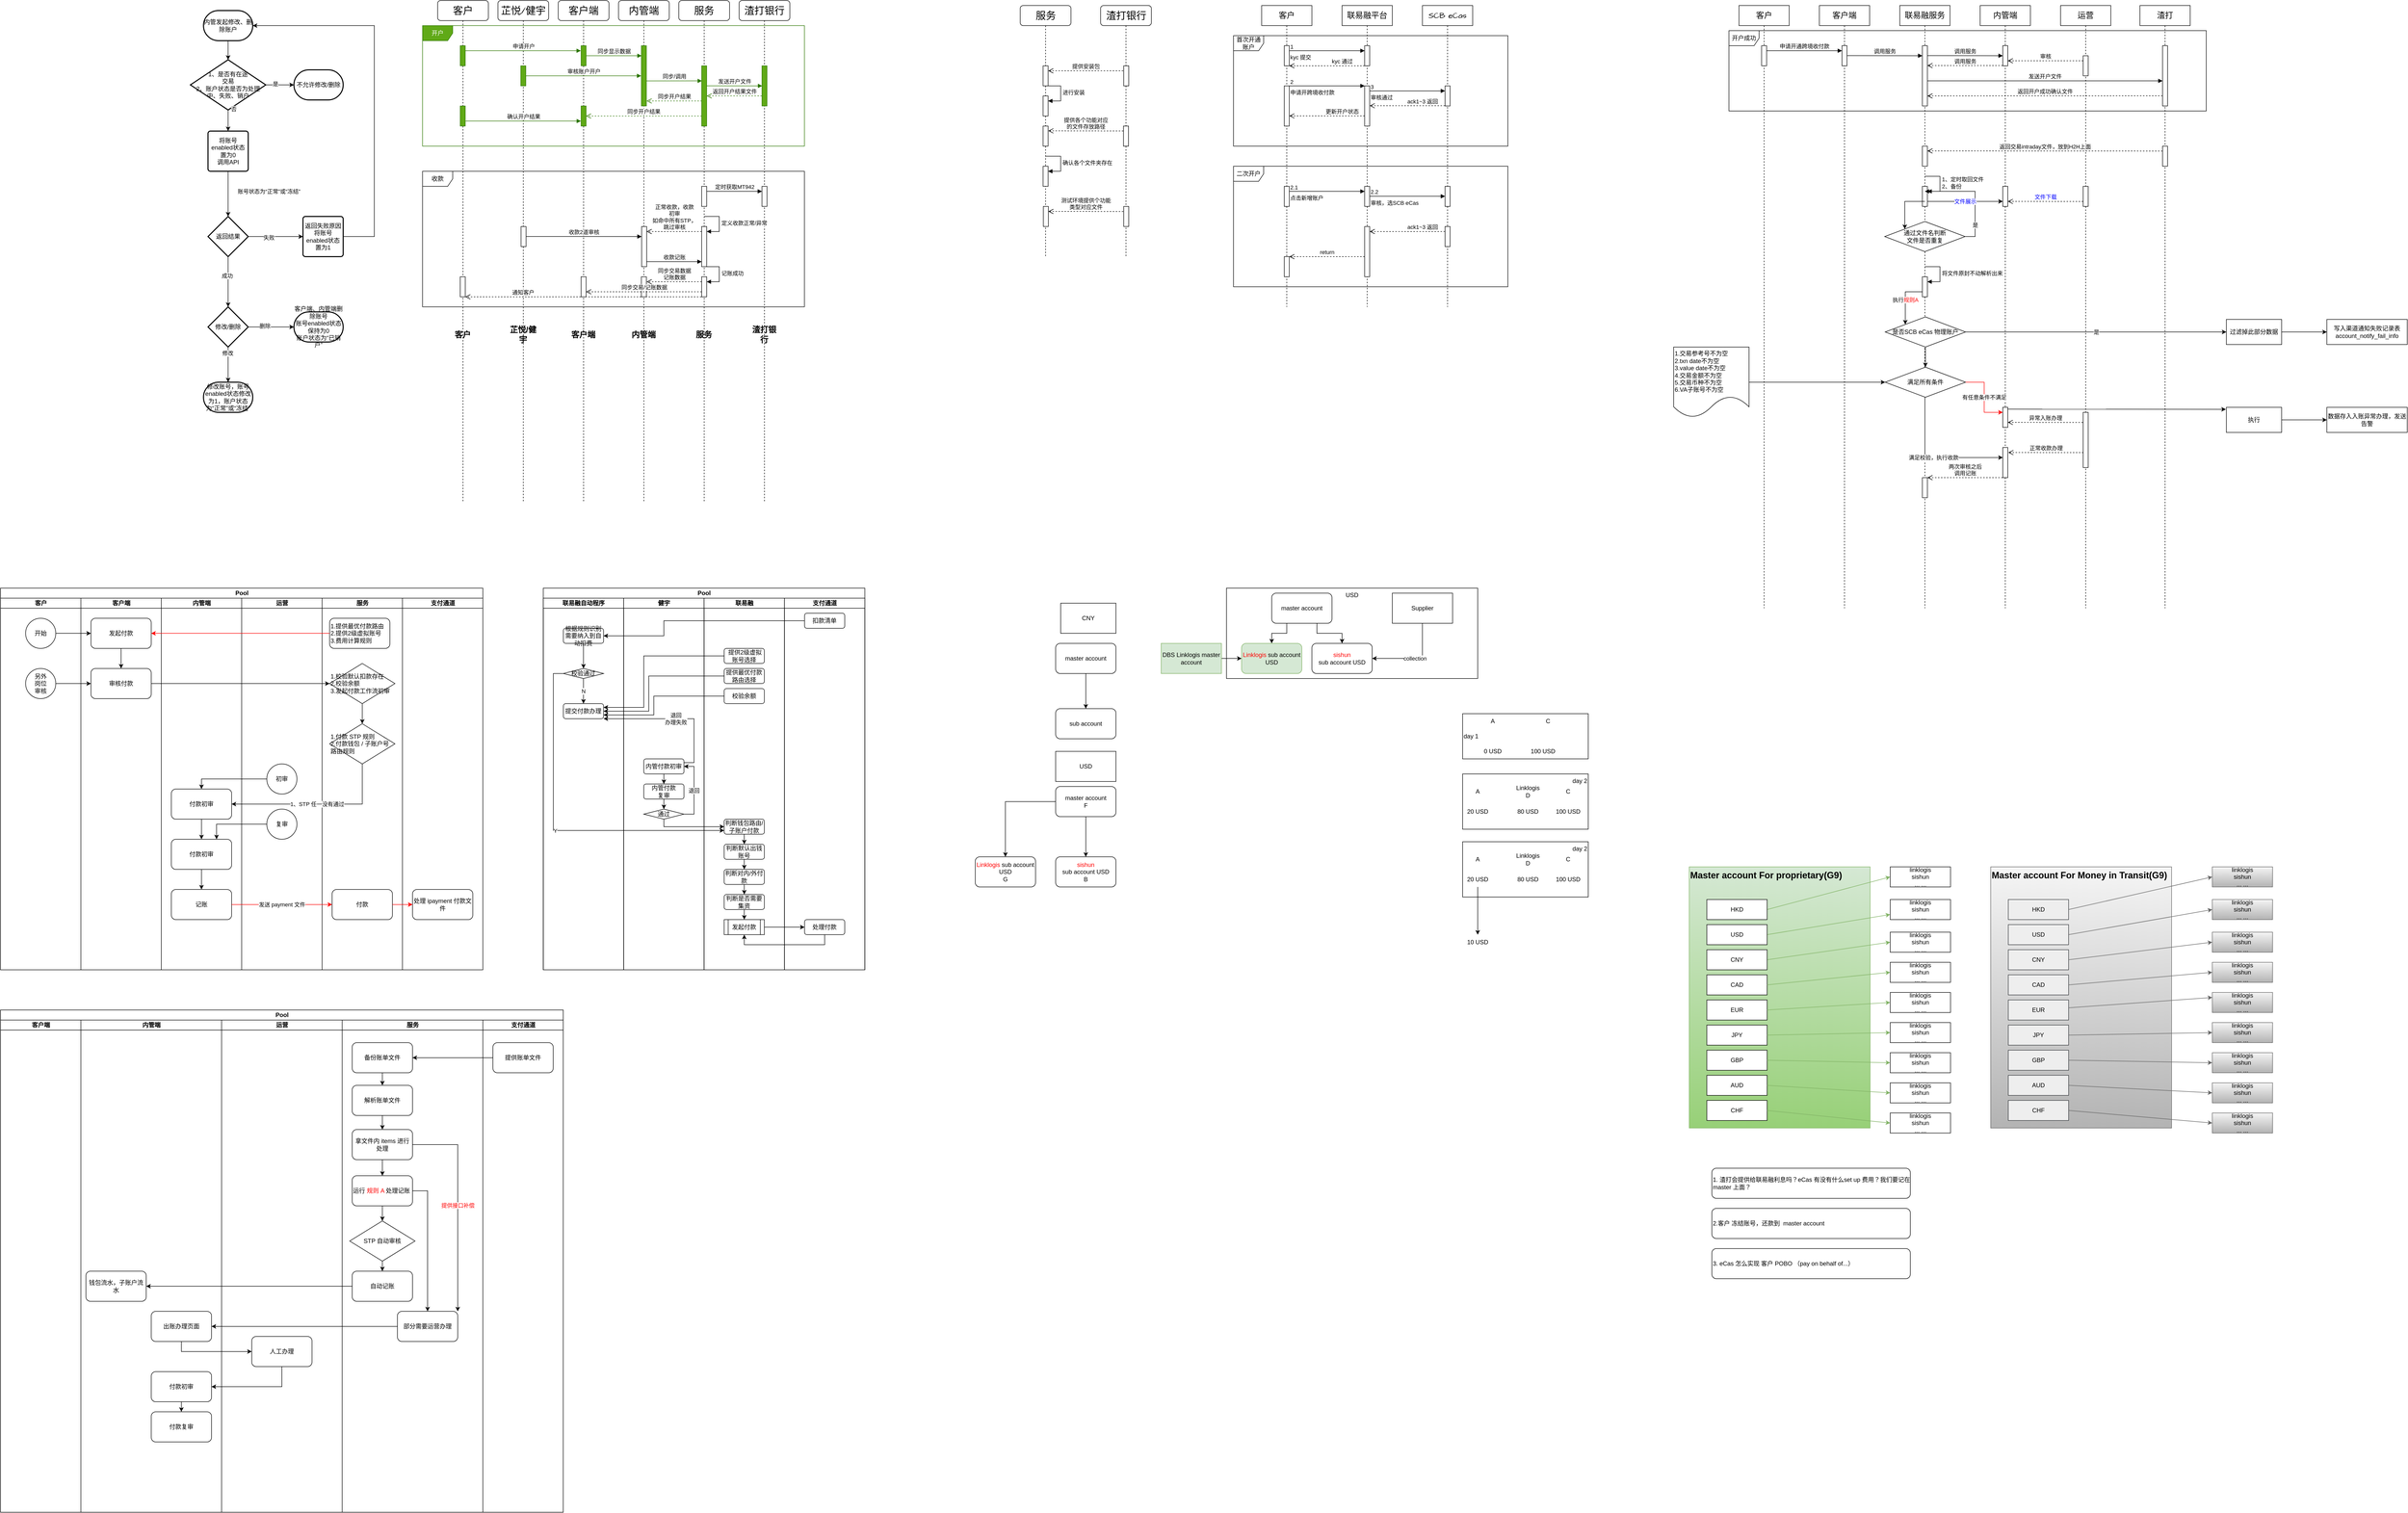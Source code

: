 <mxfile version="21.6.8" type="github">
  <diagram name="第 1 页" id="_3mwSGDof0DfkYGqECy5">
    <mxGraphModel dx="2467" dy="872" grid="1" gridSize="10" guides="1" tooltips="1" connect="1" arrows="1" fold="1" page="1" pageScale="1" pageWidth="827" pageHeight="1169" math="0" shadow="0">
      <root>
        <mxCell id="0" />
        <mxCell id="1" parent="0" />
        <mxCell id="TmgANql3l1puNfhcw_QU-1" value="客户" style="shape=umlLifeline;perimeter=lifelinePerimeter;whiteSpace=wrap;html=1;container=1;dropTarget=0;collapsible=0;recursiveResize=0;outlineConnect=0;portConstraint=eastwest;newEdgeStyle={&quot;edgeStyle&quot;:&quot;elbowEdgeStyle&quot;,&quot;elbow&quot;:&quot;vertical&quot;,&quot;curved&quot;:0,&quot;rounded&quot;:0};hachureGap=4;fontFamily=Architects Daughter;fontSource=https%3A%2F%2Ffonts.googleapis.com%2Fcss%3Ffamily%3DArchitects%2BDaughter;fontSize=16;" parent="1" vertex="1">
          <mxGeometry x="1710" y="40" width="100" height="600" as="geometry" />
        </mxCell>
        <mxCell id="TmgANql3l1puNfhcw_QU-5" value="" style="html=1;points=[];perimeter=orthogonalPerimeter;outlineConnect=0;targetShapes=umlLifeline;portConstraint=eastwest;newEdgeStyle={&quot;edgeStyle&quot;:&quot;elbowEdgeStyle&quot;,&quot;elbow&quot;:&quot;vertical&quot;,&quot;curved&quot;:0,&quot;rounded&quot;:0};" parent="TmgANql3l1puNfhcw_QU-1" vertex="1">
          <mxGeometry x="45" y="160" width="10" height="80" as="geometry" />
        </mxCell>
        <mxCell id="TmgANql3l1puNfhcw_QU-35" value="" style="html=1;points=[];perimeter=orthogonalPerimeter;outlineConnect=0;targetShapes=umlLifeline;portConstraint=eastwest;newEdgeStyle={&quot;edgeStyle&quot;:&quot;elbowEdgeStyle&quot;,&quot;elbow&quot;:&quot;vertical&quot;,&quot;curved&quot;:0,&quot;rounded&quot;:0};" parent="TmgANql3l1puNfhcw_QU-1" vertex="1">
          <mxGeometry x="45" y="500" width="10" height="40" as="geometry" />
        </mxCell>
        <mxCell id="TmgANql3l1puNfhcw_QU-2" value="联易融平台" style="shape=umlLifeline;perimeter=lifelinePerimeter;whiteSpace=wrap;html=1;container=1;dropTarget=0;collapsible=0;recursiveResize=0;outlineConnect=0;portConstraint=eastwest;newEdgeStyle={&quot;edgeStyle&quot;:&quot;elbowEdgeStyle&quot;,&quot;elbow&quot;:&quot;vertical&quot;,&quot;curved&quot;:0,&quot;rounded&quot;:0};hachureGap=4;fontFamily=Architects Daughter;fontSource=https%3A%2F%2Ffonts.googleapis.com%2Fcss%3Ffamily%3DArchitects%2BDaughter;fontSize=16;" parent="1" vertex="1">
          <mxGeometry x="1870" y="40" width="100" height="600" as="geometry" />
        </mxCell>
        <mxCell id="TmgANql3l1puNfhcw_QU-7" value="" style="html=1;points=[];perimeter=orthogonalPerimeter;outlineConnect=0;targetShapes=umlLifeline;portConstraint=eastwest;newEdgeStyle={&quot;edgeStyle&quot;:&quot;elbowEdgeStyle&quot;,&quot;elbow&quot;:&quot;vertical&quot;,&quot;curved&quot;:0,&quot;rounded&quot;:0};" parent="TmgANql3l1puNfhcw_QU-2" vertex="1">
          <mxGeometry x="45" y="80" width="10" height="40" as="geometry" />
        </mxCell>
        <mxCell id="TmgANql3l1puNfhcw_QU-8" value="" style="html=1;points=[];perimeter=orthogonalPerimeter;outlineConnect=0;targetShapes=umlLifeline;portConstraint=eastwest;newEdgeStyle={&quot;edgeStyle&quot;:&quot;elbowEdgeStyle&quot;,&quot;elbow&quot;:&quot;vertical&quot;,&quot;curved&quot;:0,&quot;rounded&quot;:0};" parent="TmgANql3l1puNfhcw_QU-2" vertex="1">
          <mxGeometry x="45" y="160" width="10" height="80" as="geometry" />
        </mxCell>
        <mxCell id="TmgANql3l1puNfhcw_QU-28" value="" style="html=1;points=[];perimeter=orthogonalPerimeter;outlineConnect=0;targetShapes=umlLifeline;portConstraint=eastwest;newEdgeStyle={&quot;edgeStyle&quot;:&quot;elbowEdgeStyle&quot;,&quot;elbow&quot;:&quot;vertical&quot;,&quot;curved&quot;:0,&quot;rounded&quot;:0};" parent="TmgANql3l1puNfhcw_QU-2" vertex="1">
          <mxGeometry x="45" y="360" width="10" height="40" as="geometry" />
        </mxCell>
        <mxCell id="TmgANql3l1puNfhcw_QU-3" value="SCB eCas" style="shape=umlLifeline;perimeter=lifelinePerimeter;whiteSpace=wrap;html=1;container=1;dropTarget=0;collapsible=0;recursiveResize=0;outlineConnect=0;portConstraint=eastwest;newEdgeStyle={&quot;edgeStyle&quot;:&quot;elbowEdgeStyle&quot;,&quot;elbow&quot;:&quot;vertical&quot;,&quot;curved&quot;:0,&quot;rounded&quot;:0};hachureGap=4;fontFamily=Architects Daughter;fontSource=https%3A%2F%2Ffonts.googleapis.com%2Fcss%3Ffamily%3DArchitects%2BDaughter;fontSize=16;" parent="1" vertex="1">
          <mxGeometry x="2030" y="40" width="100" height="600" as="geometry" />
        </mxCell>
        <mxCell id="TmgANql3l1puNfhcw_QU-32" value="" style="html=1;points=[];perimeter=orthogonalPerimeter;outlineConnect=0;targetShapes=umlLifeline;portConstraint=eastwest;newEdgeStyle={&quot;edgeStyle&quot;:&quot;elbowEdgeStyle&quot;,&quot;elbow&quot;:&quot;vertical&quot;,&quot;curved&quot;:0,&quot;rounded&quot;:0};" parent="TmgANql3l1puNfhcw_QU-3" vertex="1">
          <mxGeometry x="45" y="440" width="10" height="40" as="geometry" />
        </mxCell>
        <mxCell id="b4-3KO6AXn-a5v44EJSa-8" value="USD" style="rounded=0;whiteSpace=wrap;html=1;verticalAlign=top;" parent="1" vertex="1">
          <mxGeometry x="1640" y="1200" width="500" height="180" as="geometry" />
        </mxCell>
        <mxCell id="b4-3KO6AXn-a5v44EJSa-49" value="day 2" style="rounded=0;whiteSpace=wrap;html=1;align=right;verticalAlign=top;" parent="1" vertex="1">
          <mxGeometry x="2110" y="1570" width="250" height="110" as="geometry" />
        </mxCell>
        <mxCell id="b4-3KO6AXn-a5v44EJSa-48" value="day 1" style="rounded=0;whiteSpace=wrap;html=1;align=left;" parent="1" vertex="1">
          <mxGeometry x="2110" y="1450" width="250" height="90" as="geometry" />
        </mxCell>
        <mxCell id="OMTwgSqRfycg-uic3PEJ-1" value="客户" style="shape=umlLifeline;perimeter=lifelinePerimeter;whiteSpace=wrap;html=1;container=1;dropTarget=0;collapsible=0;recursiveResize=0;outlineConnect=0;portConstraint=eastwest;newEdgeStyle={&quot;edgeStyle&quot;:&quot;elbowEdgeStyle&quot;,&quot;elbow&quot;:&quot;vertical&quot;,&quot;curved&quot;:0,&quot;rounded&quot;:0};hachureGap=4;fontFamily=Architects Daughter;fontSource=https%3A%2F%2Ffonts.googleapis.com%2Fcss%3Ffamily%3DArchitects%2BDaughter;fontSize=20;rounded=1;" parent="1" vertex="1">
          <mxGeometry x="70" y="30" width="101" height="1000" as="geometry" />
        </mxCell>
        <mxCell id="VGkYvNJ9s34nYrzg0NMf-9" value="" style="html=1;points=[];perimeter=orthogonalPerimeter;outlineConnect=0;targetShapes=umlLifeline;portConstraint=eastwest;newEdgeStyle={&quot;edgeStyle&quot;:&quot;elbowEdgeStyle&quot;,&quot;elbow&quot;:&quot;vertical&quot;,&quot;curved&quot;:0,&quot;rounded&quot;:0};fillColor=#60a917;strokeColor=#2D7600;fontColor=#ffffff;" parent="OMTwgSqRfycg-uic3PEJ-1" vertex="1">
          <mxGeometry x="45" y="90" width="10" height="40" as="geometry" />
        </mxCell>
        <mxCell id="VGkYvNJ9s34nYrzg0NMf-25" value="" style="html=1;points=[];perimeter=orthogonalPerimeter;outlineConnect=0;targetShapes=umlLifeline;portConstraint=eastwest;newEdgeStyle={&quot;edgeStyle&quot;:&quot;elbowEdgeStyle&quot;,&quot;elbow&quot;:&quot;vertical&quot;,&quot;curved&quot;:0,&quot;rounded&quot;:0};fillColor=#60a917;strokeColor=#2D7600;fontColor=#ffffff;" parent="OMTwgSqRfycg-uic3PEJ-1" vertex="1">
          <mxGeometry x="45" y="210" width="10" height="40" as="geometry" />
        </mxCell>
        <mxCell id="OMTwgSqRfycg-uic3PEJ-2" value="芷悦/健宇" style="shape=umlLifeline;perimeter=lifelinePerimeter;whiteSpace=wrap;html=1;container=1;dropTarget=0;collapsible=0;recursiveResize=0;outlineConnect=0;portConstraint=eastwest;newEdgeStyle={&quot;edgeStyle&quot;:&quot;elbowEdgeStyle&quot;,&quot;elbow&quot;:&quot;vertical&quot;,&quot;curved&quot;:0,&quot;rounded&quot;:0};hachureGap=4;fontFamily=Architects Daughter;fontSource=https%3A%2F%2Ffonts.googleapis.com%2Fcss%3Ffamily%3DArchitects%2BDaughter;fontSize=20;rounded=1;" parent="1" vertex="1">
          <mxGeometry x="190" y="30" width="101" height="1000" as="geometry" />
        </mxCell>
        <mxCell id="VGkYvNJ9s34nYrzg0NMf-12" value="" style="html=1;points=[];perimeter=orthogonalPerimeter;outlineConnect=0;targetShapes=umlLifeline;portConstraint=eastwest;newEdgeStyle={&quot;edgeStyle&quot;:&quot;elbowEdgeStyle&quot;,&quot;elbow&quot;:&quot;vertical&quot;,&quot;curved&quot;:0,&quot;rounded&quot;:0};fillColor=#60a917;strokeColor=#2D7600;fontColor=#ffffff;" parent="OMTwgSqRfycg-uic3PEJ-2" vertex="1">
          <mxGeometry x="45.5" y="130" width="10" height="40" as="geometry" />
        </mxCell>
        <mxCell id="OMTwgSqRfycg-uic3PEJ-3" value="客户端" style="shape=umlLifeline;perimeter=lifelinePerimeter;whiteSpace=wrap;html=1;container=1;dropTarget=0;collapsible=0;recursiveResize=0;outlineConnect=0;portConstraint=eastwest;newEdgeStyle={&quot;edgeStyle&quot;:&quot;elbowEdgeStyle&quot;,&quot;elbow&quot;:&quot;vertical&quot;,&quot;curved&quot;:0,&quot;rounded&quot;:0};hachureGap=4;fontFamily=Architects Daughter;fontSource=https%3A%2F%2Ffonts.googleapis.com%2Fcss%3Ffamily%3DArchitects%2BDaughter;fontSize=20;rounded=1;" parent="1" vertex="1">
          <mxGeometry x="310" y="30" width="101" height="1000" as="geometry" />
        </mxCell>
        <mxCell id="VGkYvNJ9s34nYrzg0NMf-10" value="" style="html=1;points=[];perimeter=orthogonalPerimeter;outlineConnect=0;targetShapes=umlLifeline;portConstraint=eastwest;newEdgeStyle={&quot;edgeStyle&quot;:&quot;elbowEdgeStyle&quot;,&quot;elbow&quot;:&quot;vertical&quot;,&quot;curved&quot;:0,&quot;rounded&quot;:0};fillColor=#60a917;strokeColor=#2D7600;fontColor=#ffffff;" parent="OMTwgSqRfycg-uic3PEJ-3" vertex="1">
          <mxGeometry x="45.5" y="90" width="10" height="40" as="geometry" />
        </mxCell>
        <mxCell id="OMTwgSqRfycg-uic3PEJ-4" value="内管端" style="shape=umlLifeline;perimeter=lifelinePerimeter;whiteSpace=wrap;html=1;container=1;dropTarget=0;collapsible=0;recursiveResize=0;outlineConnect=0;portConstraint=eastwest;newEdgeStyle={&quot;edgeStyle&quot;:&quot;elbowEdgeStyle&quot;,&quot;elbow&quot;:&quot;vertical&quot;,&quot;curved&quot;:0,&quot;rounded&quot;:0};hachureGap=4;fontFamily=Architects Daughter;fontSource=https%3A%2F%2Ffonts.googleapis.com%2Fcss%3Ffamily%3DArchitects%2BDaughter;fontSize=20;rounded=1;" parent="1" vertex="1">
          <mxGeometry x="430" y="30" width="101" height="1000" as="geometry" />
        </mxCell>
        <mxCell id="VGkYvNJ9s34nYrzg0NMf-11" value="" style="html=1;points=[];perimeter=orthogonalPerimeter;outlineConnect=0;targetShapes=umlLifeline;portConstraint=eastwest;newEdgeStyle={&quot;edgeStyle&quot;:&quot;elbowEdgeStyle&quot;,&quot;elbow&quot;:&quot;vertical&quot;,&quot;curved&quot;:0,&quot;rounded&quot;:0};fillColor=#60a917;strokeColor=#2D7600;fontColor=#ffffff;" parent="OMTwgSqRfycg-uic3PEJ-4" vertex="1">
          <mxGeometry x="45.5" y="90" width="10" height="120" as="geometry" />
        </mxCell>
        <mxCell id="OMTwgSqRfycg-uic3PEJ-5" value="服务" style="shape=umlLifeline;perimeter=lifelinePerimeter;whiteSpace=wrap;html=1;container=1;dropTarget=0;collapsible=0;recursiveResize=0;outlineConnect=0;portConstraint=eastwest;newEdgeStyle={&quot;edgeStyle&quot;:&quot;elbowEdgeStyle&quot;,&quot;elbow&quot;:&quot;vertical&quot;,&quot;curved&quot;:0,&quot;rounded&quot;:0};hachureGap=4;fontFamily=Architects Daughter;fontSource=https%3A%2F%2Ffonts.googleapis.com%2Fcss%3Ffamily%3DArchitects%2BDaughter;fontSize=20;rounded=1;" parent="1" vertex="1">
          <mxGeometry x="550" y="30" width="101" height="1000" as="geometry" />
        </mxCell>
        <mxCell id="VGkYvNJ9s34nYrzg0NMf-16" value="" style="html=1;points=[];perimeter=orthogonalPerimeter;outlineConnect=0;targetShapes=umlLifeline;portConstraint=eastwest;newEdgeStyle={&quot;edgeStyle&quot;:&quot;elbowEdgeStyle&quot;,&quot;elbow&quot;:&quot;vertical&quot;,&quot;curved&quot;:0,&quot;rounded&quot;:0};fillColor=#60a917;strokeColor=#2D7600;fontColor=#ffffff;" parent="OMTwgSqRfycg-uic3PEJ-5" vertex="1">
          <mxGeometry x="45.5" y="130" width="10" height="120" as="geometry" />
        </mxCell>
        <mxCell id="VGkYvNJ9s34nYrzg0NMf-41" value="" style="html=1;points=[];perimeter=orthogonalPerimeter;outlineConnect=0;targetShapes=umlLifeline;portConstraint=eastwest;newEdgeStyle={&quot;edgeStyle&quot;:&quot;elbowEdgeStyle&quot;,&quot;elbow&quot;:&quot;vertical&quot;,&quot;curved&quot;:0,&quot;rounded&quot;:0};" parent="OMTwgSqRfycg-uic3PEJ-5" vertex="1">
          <mxGeometry x="45.5" y="550" width="10" height="40" as="geometry" />
        </mxCell>
        <mxCell id="VGkYvNJ9s34nYrzg0NMf-42" value="记账成功" style="html=1;align=left;spacingLeft=2;endArrow=block;rounded=0;edgeStyle=orthogonalEdgeStyle;curved=0;rounded=0;" parent="OMTwgSqRfycg-uic3PEJ-5" target="VGkYvNJ9s34nYrzg0NMf-41" edge="1">
          <mxGeometry relative="1" as="geometry">
            <mxPoint x="50.5" y="530" as="sourcePoint" />
            <Array as="points">
              <mxPoint x="80.5" y="560" />
            </Array>
          </mxGeometry>
        </mxCell>
        <mxCell id="OMTwgSqRfycg-uic3PEJ-6" value="渣打银行" style="shape=umlLifeline;perimeter=lifelinePerimeter;whiteSpace=wrap;html=1;container=1;dropTarget=0;collapsible=0;recursiveResize=0;outlineConnect=0;portConstraint=eastwest;newEdgeStyle={&quot;edgeStyle&quot;:&quot;elbowEdgeStyle&quot;,&quot;elbow&quot;:&quot;vertical&quot;,&quot;curved&quot;:0,&quot;rounded&quot;:0};hachureGap=4;fontFamily=Architects Daughter;fontSource=https%3A%2F%2Ffonts.googleapis.com%2Fcss%3Ffamily%3DArchitects%2BDaughter;fontSize=20;rounded=1;" parent="1" vertex="1">
          <mxGeometry x="670" y="30" width="101" height="1000" as="geometry" />
        </mxCell>
        <mxCell id="VGkYvNJ9s34nYrzg0NMf-19" value="" style="html=1;points=[];perimeter=orthogonalPerimeter;outlineConnect=0;targetShapes=umlLifeline;portConstraint=eastwest;newEdgeStyle={&quot;edgeStyle&quot;:&quot;elbowEdgeStyle&quot;,&quot;elbow&quot;:&quot;vertical&quot;,&quot;curved&quot;:0,&quot;rounded&quot;:0};fillColor=#60a917;strokeColor=#2D7600;fontColor=#ffffff;" parent="OMTwgSqRfycg-uic3PEJ-6" vertex="1">
          <mxGeometry x="45.5" y="130" width="10" height="80" as="geometry" />
        </mxCell>
        <mxCell id="b4-3KO6AXn-a5v44EJSa-1" value="sub account" style="rounded=1;whiteSpace=wrap;html=1;" parent="1" vertex="1">
          <mxGeometry x="1300" y="1440" width="120" height="60" as="geometry" />
        </mxCell>
        <mxCell id="b4-3KO6AXn-a5v44EJSa-3" style="edgeStyle=orthogonalEdgeStyle;rounded=0;orthogonalLoop=1;jettySize=auto;html=1;exitX=0.5;exitY=1;exitDx=0;exitDy=0;" parent="1" source="b4-3KO6AXn-a5v44EJSa-2" target="b4-3KO6AXn-a5v44EJSa-1" edge="1">
          <mxGeometry relative="1" as="geometry" />
        </mxCell>
        <mxCell id="b4-3KO6AXn-a5v44EJSa-2" value="master account" style="rounded=1;whiteSpace=wrap;html=1;" parent="1" vertex="1">
          <mxGeometry x="1300" y="1310" width="120" height="60" as="geometry" />
        </mxCell>
        <mxCell id="b4-3KO6AXn-a5v44EJSa-4" value="&lt;font color=&quot;#ff0000&quot;&gt;sishun&lt;/font&gt;&lt;br&gt;sub account USD" style="rounded=1;whiteSpace=wrap;html=1;" parent="1" vertex="1">
          <mxGeometry x="1810" y="1310" width="120" height="60" as="geometry" />
        </mxCell>
        <mxCell id="b4-3KO6AXn-a5v44EJSa-5" style="edgeStyle=orthogonalEdgeStyle;rounded=0;orthogonalLoop=1;jettySize=auto;html=1;exitX=0.75;exitY=1;exitDx=0;exitDy=0;" parent="1" source="b4-3KO6AXn-a5v44EJSa-6" target="b4-3KO6AXn-a5v44EJSa-4" edge="1">
          <mxGeometry relative="1" as="geometry" />
        </mxCell>
        <mxCell id="b4-3KO6AXn-a5v44EJSa-34" style="edgeStyle=orthogonalEdgeStyle;rounded=0;orthogonalLoop=1;jettySize=auto;html=1;exitX=0.25;exitY=1;exitDx=0;exitDy=0;entryX=0.5;entryY=0;entryDx=0;entryDy=0;" parent="1" source="b4-3KO6AXn-a5v44EJSa-6" target="b4-3KO6AXn-a5v44EJSa-28" edge="1">
          <mxGeometry relative="1" as="geometry" />
        </mxCell>
        <mxCell id="b4-3KO6AXn-a5v44EJSa-6" value="master account&lt;br&gt;" style="rounded=1;whiteSpace=wrap;html=1;" parent="1" vertex="1">
          <mxGeometry x="1730" y="1210" width="120" height="60" as="geometry" />
        </mxCell>
        <mxCell id="b4-3KO6AXn-a5v44EJSa-7" value="CNY" style="rounded=0;whiteSpace=wrap;html=1;" parent="1" vertex="1">
          <mxGeometry x="1310" y="1230" width="110" height="60" as="geometry" />
        </mxCell>
        <mxCell id="b4-3KO6AXn-a5v44EJSa-10" value="collection" style="edgeStyle=orthogonalEdgeStyle;rounded=0;orthogonalLoop=1;jettySize=auto;html=1;exitX=0.5;exitY=1;exitDx=0;exitDy=0;entryX=1;entryY=0.5;entryDx=0;entryDy=0;" parent="1" source="b4-3KO6AXn-a5v44EJSa-9" target="b4-3KO6AXn-a5v44EJSa-4" edge="1">
          <mxGeometry relative="1" as="geometry" />
        </mxCell>
        <mxCell id="b4-3KO6AXn-a5v44EJSa-9" value="Supplier" style="rounded=0;whiteSpace=wrap;html=1;" parent="1" vertex="1">
          <mxGeometry x="1970" y="1210" width="120" height="60" as="geometry" />
        </mxCell>
        <mxCell id="b4-3KO6AXn-a5v44EJSa-18" value="A" style="text;html=1;strokeColor=none;fillColor=none;align=center;verticalAlign=middle;whiteSpace=wrap;rounded=0;" parent="1" vertex="1">
          <mxGeometry x="2140" y="1450" width="60" height="30" as="geometry" />
        </mxCell>
        <mxCell id="b4-3KO6AXn-a5v44EJSa-19" value="C" style="text;html=1;strokeColor=none;fillColor=none;align=center;verticalAlign=middle;whiteSpace=wrap;rounded=0;" parent="1" vertex="1">
          <mxGeometry x="2250" y="1450" width="60" height="30" as="geometry" />
        </mxCell>
        <mxCell id="b4-3KO6AXn-a5v44EJSa-21" value="0 USD" style="text;html=1;strokeColor=none;fillColor=none;align=center;verticalAlign=middle;whiteSpace=wrap;rounded=0;" parent="1" vertex="1">
          <mxGeometry x="2140" y="1510" width="60" height="30" as="geometry" />
        </mxCell>
        <mxCell id="b4-3KO6AXn-a5v44EJSa-22" value="100 USD" style="text;html=1;strokeColor=none;fillColor=none;align=center;verticalAlign=middle;whiteSpace=wrap;rounded=0;" parent="1" vertex="1">
          <mxGeometry x="2240" y="1510" width="60" height="30" as="geometry" />
        </mxCell>
        <mxCell id="b4-3KO6AXn-a5v44EJSa-23" value="20 USD" style="text;html=1;strokeColor=none;fillColor=none;align=center;verticalAlign=middle;whiteSpace=wrap;rounded=0;" parent="1" vertex="1">
          <mxGeometry x="2110" y="1630" width="60" height="30" as="geometry" />
        </mxCell>
        <mxCell id="b4-3KO6AXn-a5v44EJSa-24" value="Linklogis D" style="text;html=1;strokeColor=none;fillColor=none;align=center;verticalAlign=middle;whiteSpace=wrap;rounded=0;" parent="1" vertex="1">
          <mxGeometry x="2210" y="1590" width="60" height="30" as="geometry" />
        </mxCell>
        <mxCell id="b4-3KO6AXn-a5v44EJSa-25" value="80 USD" style="text;html=1;strokeColor=none;fillColor=none;align=center;verticalAlign=middle;whiteSpace=wrap;rounded=0;" parent="1" vertex="1">
          <mxGeometry x="2210" y="1630" width="60" height="30" as="geometry" />
        </mxCell>
        <mxCell id="b4-3KO6AXn-a5v44EJSa-28" value="&lt;font color=&quot;#ff0000&quot;&gt;Linklogis&lt;/font&gt; sub account USD&lt;br&gt;" style="rounded=1;whiteSpace=wrap;html=1;fillColor=#d5e8d4;strokeColor=#82b366;" parent="1" vertex="1">
          <mxGeometry x="1670" y="1310" width="120" height="60" as="geometry" />
        </mxCell>
        <mxCell id="b4-3KO6AXn-a5v44EJSa-38" style="edgeStyle=orthogonalEdgeStyle;rounded=0;orthogonalLoop=1;jettySize=auto;html=1;exitX=0.5;exitY=1;exitDx=0;exitDy=0;entryX=0.5;entryY=0;entryDx=0;entryDy=0;" parent="1" source="b4-3KO6AXn-a5v44EJSa-40" target="b4-3KO6AXn-a5v44EJSa-44" edge="1">
          <mxGeometry relative="1" as="geometry" />
        </mxCell>
        <mxCell id="b4-3KO6AXn-a5v44EJSa-39" style="edgeStyle=orthogonalEdgeStyle;rounded=0;orthogonalLoop=1;jettySize=auto;html=1;exitX=0;exitY=0.5;exitDx=0;exitDy=0;entryX=0.5;entryY=0;entryDx=0;entryDy=0;" parent="1" source="b4-3KO6AXn-a5v44EJSa-40" target="b4-3KO6AXn-a5v44EJSa-46" edge="1">
          <mxGeometry relative="1" as="geometry" />
        </mxCell>
        <mxCell id="b4-3KO6AXn-a5v44EJSa-40" value="master account&lt;br&gt;F" style="rounded=1;whiteSpace=wrap;html=1;" parent="1" vertex="1">
          <mxGeometry x="1300" y="1595" width="120" height="60" as="geometry" />
        </mxCell>
        <mxCell id="b4-3KO6AXn-a5v44EJSa-41" value="USD" style="rounded=0;whiteSpace=wrap;html=1;" parent="1" vertex="1">
          <mxGeometry x="1300" y="1525" width="120" height="60" as="geometry" />
        </mxCell>
        <mxCell id="b4-3KO6AXn-a5v44EJSa-44" value="&lt;font color=&quot;#ff0000&quot;&gt;sishun &lt;/font&gt;&lt;br&gt;sub account USD&lt;br&gt;B" style="rounded=1;whiteSpace=wrap;html=1;" parent="1" vertex="1">
          <mxGeometry x="1300" y="1735" width="120" height="60" as="geometry" />
        </mxCell>
        <mxCell id="b4-3KO6AXn-a5v44EJSa-46" value="&lt;font color=&quot;#ff0000&quot;&gt;Linklogis&lt;/font&gt; sub account USD&lt;br&gt;G" style="rounded=1;whiteSpace=wrap;html=1;" parent="1" vertex="1">
          <mxGeometry x="1140" y="1735" width="120" height="60" as="geometry" />
        </mxCell>
        <mxCell id="b4-3KO6AXn-a5v44EJSa-51" value="A" style="text;html=1;strokeColor=none;fillColor=none;align=center;verticalAlign=middle;whiteSpace=wrap;rounded=0;" parent="1" vertex="1">
          <mxGeometry x="2110" y="1590" width="60" height="30" as="geometry" />
        </mxCell>
        <mxCell id="b4-3KO6AXn-a5v44EJSa-52" value="C" style="text;html=1;strokeColor=none;fillColor=none;align=center;verticalAlign=middle;whiteSpace=wrap;rounded=0;" parent="1" vertex="1">
          <mxGeometry x="2290" y="1590" width="60" height="30" as="geometry" />
        </mxCell>
        <mxCell id="b4-3KO6AXn-a5v44EJSa-53" value="100 USD" style="text;html=1;strokeColor=none;fillColor=none;align=center;verticalAlign=middle;whiteSpace=wrap;rounded=0;" parent="1" vertex="1">
          <mxGeometry x="2290" y="1630" width="60" height="30" as="geometry" />
        </mxCell>
        <mxCell id="b4-3KO6AXn-a5v44EJSa-54" value="day 2" style="rounded=0;whiteSpace=wrap;html=1;align=right;verticalAlign=top;" parent="1" vertex="1">
          <mxGeometry x="2110" y="1705" width="250" height="110" as="geometry" />
        </mxCell>
        <mxCell id="b4-3KO6AXn-a5v44EJSa-62" style="edgeStyle=orthogonalEdgeStyle;rounded=0;orthogonalLoop=1;jettySize=auto;html=1;exitX=0.5;exitY=1;exitDx=0;exitDy=0;entryX=0.5;entryY=0;entryDx=0;entryDy=0;" parent="1" source="b4-3KO6AXn-a5v44EJSa-55" target="b4-3KO6AXn-a5v44EJSa-61" edge="1">
          <mxGeometry relative="1" as="geometry" />
        </mxCell>
        <mxCell id="b4-3KO6AXn-a5v44EJSa-55" value="20 USD" style="text;html=1;strokeColor=none;fillColor=none;align=center;verticalAlign=middle;whiteSpace=wrap;rounded=0;" parent="1" vertex="1">
          <mxGeometry x="2110" y="1765" width="60" height="30" as="geometry" />
        </mxCell>
        <mxCell id="b4-3KO6AXn-a5v44EJSa-56" value="Linklogis D" style="text;html=1;strokeColor=none;fillColor=none;align=center;verticalAlign=middle;whiteSpace=wrap;rounded=0;" parent="1" vertex="1">
          <mxGeometry x="2210" y="1725" width="60" height="30" as="geometry" />
        </mxCell>
        <mxCell id="b4-3KO6AXn-a5v44EJSa-57" value="80 USD" style="text;html=1;strokeColor=none;fillColor=none;align=center;verticalAlign=middle;whiteSpace=wrap;rounded=0;" parent="1" vertex="1">
          <mxGeometry x="2210" y="1765" width="60" height="30" as="geometry" />
        </mxCell>
        <mxCell id="b4-3KO6AXn-a5v44EJSa-58" value="A" style="text;html=1;strokeColor=none;fillColor=none;align=center;verticalAlign=middle;whiteSpace=wrap;rounded=0;" parent="1" vertex="1">
          <mxGeometry x="2110" y="1725" width="60" height="30" as="geometry" />
        </mxCell>
        <mxCell id="b4-3KO6AXn-a5v44EJSa-59" value="C" style="text;html=1;strokeColor=none;fillColor=none;align=center;verticalAlign=middle;whiteSpace=wrap;rounded=0;" parent="1" vertex="1">
          <mxGeometry x="2290" y="1725" width="60" height="30" as="geometry" />
        </mxCell>
        <mxCell id="b4-3KO6AXn-a5v44EJSa-60" value="100 USD" style="text;html=1;strokeColor=none;fillColor=none;align=center;verticalAlign=middle;whiteSpace=wrap;rounded=0;" parent="1" vertex="1">
          <mxGeometry x="2290" y="1765" width="60" height="30" as="geometry" />
        </mxCell>
        <mxCell id="b4-3KO6AXn-a5v44EJSa-61" value="10 USD" style="text;html=1;strokeColor=none;fillColor=none;align=center;verticalAlign=middle;whiteSpace=wrap;rounded=0;" parent="1" vertex="1">
          <mxGeometry x="2110" y="1890" width="60" height="30" as="geometry" />
        </mxCell>
        <mxCell id="b4-3KO6AXn-a5v44EJSa-64" style="edgeStyle=orthogonalEdgeStyle;rounded=0;orthogonalLoop=1;jettySize=auto;html=1;exitX=1;exitY=0.5;exitDx=0;exitDy=0;entryX=0;entryY=0.5;entryDx=0;entryDy=0;" parent="1" source="b4-3KO6AXn-a5v44EJSa-63" target="b4-3KO6AXn-a5v44EJSa-28" edge="1">
          <mxGeometry relative="1" as="geometry" />
        </mxCell>
        <mxCell id="b4-3KO6AXn-a5v44EJSa-63" value="DBS Linklogis master&lt;br&gt;account" style="rounded=0;whiteSpace=wrap;html=1;fillColor=#d5e8d4;strokeColor=#82b366;" parent="1" vertex="1">
          <mxGeometry x="1510" y="1310" width="120" height="60" as="geometry" />
        </mxCell>
        <mxCell id="VGkYvNJ9s34nYrzg0NMf-1" value="客户" style="text;html=1;strokeColor=none;fillColor=none;align=center;verticalAlign=middle;whiteSpace=wrap;rounded=0;fontStyle=1;fontSize=16;" parent="1" vertex="1">
          <mxGeometry x="89.75" y="680" width="60" height="30" as="geometry" />
        </mxCell>
        <mxCell id="VGkYvNJ9s34nYrzg0NMf-2" value="芷悦/健宇" style="text;html=1;strokeColor=none;fillColor=none;align=center;verticalAlign=middle;whiteSpace=wrap;rounded=0;fontStyle=1;fontSize=16;" parent="1" vertex="1">
          <mxGeometry x="210.25" y="680" width="60" height="30" as="geometry" />
        </mxCell>
        <mxCell id="VGkYvNJ9s34nYrzg0NMf-4" value="客户端" style="text;html=1;strokeColor=none;fillColor=none;align=center;verticalAlign=middle;whiteSpace=wrap;rounded=0;fontStyle=1;fontSize=16;" parent="1" vertex="1">
          <mxGeometry x="330.25" y="680" width="60" height="30" as="geometry" />
        </mxCell>
        <mxCell id="VGkYvNJ9s34nYrzg0NMf-6" value="内管端" style="text;html=1;strokeColor=none;fillColor=none;align=center;verticalAlign=middle;whiteSpace=wrap;rounded=0;fontStyle=1;fontSize=16;" parent="1" vertex="1">
          <mxGeometry x="450.25" y="680" width="60" height="30" as="geometry" />
        </mxCell>
        <mxCell id="VGkYvNJ9s34nYrzg0NMf-7" value="服务" style="text;html=1;strokeColor=none;fillColor=none;align=center;verticalAlign=middle;whiteSpace=wrap;rounded=0;fontStyle=1;fontSize=16;" parent="1" vertex="1">
          <mxGeometry x="570.25" y="680" width="60" height="30" as="geometry" />
        </mxCell>
        <mxCell id="VGkYvNJ9s34nYrzg0NMf-8" value="渣打银行" style="text;html=1;strokeColor=none;fillColor=none;align=center;verticalAlign=middle;whiteSpace=wrap;rounded=0;fontStyle=1;fontSize=16;" parent="1" vertex="1">
          <mxGeometry x="690.25" y="680" width="60" height="30" as="geometry" />
        </mxCell>
        <mxCell id="VGkYvNJ9s34nYrzg0NMf-13" value="申请开户" style="html=1;verticalAlign=bottom;endArrow=block;edgeStyle=elbowEdgeStyle;elbow=vertical;curved=0;rounded=0;fillColor=#60a917;strokeColor=#2D7600;" parent="1" edge="1">
          <mxGeometry width="80" relative="1" as="geometry">
            <mxPoint x="125.5" y="130" as="sourcePoint" />
            <mxPoint x="355" y="130.2" as="targetPoint" />
          </mxGeometry>
        </mxCell>
        <mxCell id="VGkYvNJ9s34nYrzg0NMf-14" value="同步显示数据" style="html=1;verticalAlign=bottom;endArrow=block;edgeStyle=elbowEdgeStyle;elbow=vertical;curved=0;rounded=0;fillColor=#60a917;strokeColor=#2D7600;" parent="1" edge="1">
          <mxGeometry width="80" relative="1" as="geometry">
            <mxPoint x="366" y="140" as="sourcePoint" />
            <mxPoint x="476" y="140" as="targetPoint" />
          </mxGeometry>
        </mxCell>
        <mxCell id="VGkYvNJ9s34nYrzg0NMf-15" value="审核账户开户" style="html=1;verticalAlign=bottom;endArrow=block;edgeStyle=elbowEdgeStyle;elbow=vertical;curved=0;rounded=0;fillColor=#60a917;strokeColor=#2D7600;" parent="1" edge="1">
          <mxGeometry width="80" relative="1" as="geometry">
            <mxPoint x="245.75" y="180" as="sourcePoint" />
            <mxPoint x="475.25" y="180.2" as="targetPoint" />
          </mxGeometry>
        </mxCell>
        <mxCell id="VGkYvNJ9s34nYrzg0NMf-17" value="同步/调用" style="html=1;verticalAlign=bottom;endArrow=block;edgeStyle=elbowEdgeStyle;elbow=vertical;curved=0;rounded=0;fillColor=#60a917;strokeColor=#2D7600;" parent="1" edge="1">
          <mxGeometry width="80" relative="1" as="geometry">
            <mxPoint x="486" y="190.14" as="sourcePoint" />
            <mxPoint x="596" y="190.14" as="targetPoint" />
          </mxGeometry>
        </mxCell>
        <mxCell id="VGkYvNJ9s34nYrzg0NMf-18" value="开户" style="shape=umlFrame;whiteSpace=wrap;html=1;pointerEvents=0;fillColor=#60a917;strokeColor=#2D7600;fontColor=#ffffff;" parent="1" vertex="1">
          <mxGeometry x="40" y="80" width="760" height="240" as="geometry" />
        </mxCell>
        <mxCell id="VGkYvNJ9s34nYrzg0NMf-20" value="返回开户结果文件" style="html=1;verticalAlign=bottom;endArrow=open;dashed=1;endSize=8;edgeStyle=elbowEdgeStyle;elbow=vertical;curved=0;rounded=0;fillColor=#60a917;strokeColor=#2D7600;" parent="1" edge="1">
          <mxGeometry relative="1" as="geometry">
            <mxPoint x="715.5" y="220" as="sourcePoint" />
            <mxPoint x="605.5" y="220" as="targetPoint" />
          </mxGeometry>
        </mxCell>
        <mxCell id="VGkYvNJ9s34nYrzg0NMf-21" value="发送开户文件" style="html=1;verticalAlign=bottom;endArrow=block;edgeStyle=elbowEdgeStyle;elbow=vertical;curved=0;rounded=0;fillColor=#60a917;strokeColor=#2D7600;" parent="1" edge="1">
          <mxGeometry width="80" relative="1" as="geometry">
            <mxPoint x="606" y="199.86" as="sourcePoint" />
            <mxPoint x="716" y="199.86" as="targetPoint" />
          </mxGeometry>
        </mxCell>
        <mxCell id="VGkYvNJ9s34nYrzg0NMf-22" value="同步开户结果" style="html=1;verticalAlign=bottom;endArrow=open;dashed=1;endSize=8;edgeStyle=elbowEdgeStyle;elbow=vertical;curved=0;rounded=0;fillColor=#60a917;strokeColor=#2D7600;" parent="1" edge="1">
          <mxGeometry relative="1" as="geometry">
            <mxPoint x="596" y="230" as="sourcePoint" />
            <mxPoint x="486" y="230" as="targetPoint" />
          </mxGeometry>
        </mxCell>
        <mxCell id="VGkYvNJ9s34nYrzg0NMf-23" value="同步开户结果" style="html=1;verticalAlign=bottom;endArrow=open;dashed=1;endSize=8;edgeStyle=elbowEdgeStyle;elbow=vertical;curved=0;rounded=0;fillColor=#60a917;strokeColor=#2D7600;" parent="1" edge="1">
          <mxGeometry relative="1" as="geometry">
            <mxPoint x="595.75" y="260" as="sourcePoint" />
            <mxPoint x="365.25" y="260.143" as="targetPoint" />
          </mxGeometry>
        </mxCell>
        <mxCell id="VGkYvNJ9s34nYrzg0NMf-24" value="" style="html=1;points=[];perimeter=orthogonalPerimeter;outlineConnect=0;targetShapes=umlLifeline;portConstraint=eastwest;newEdgeStyle={&quot;edgeStyle&quot;:&quot;elbowEdgeStyle&quot;,&quot;elbow&quot;:&quot;vertical&quot;,&quot;curved&quot;:0,&quot;rounded&quot;:0};fillColor=#60a917;strokeColor=#2D7600;fontColor=#ffffff;" parent="1" vertex="1">
          <mxGeometry x="355.5" y="240" width="10" height="40" as="geometry" />
        </mxCell>
        <mxCell id="VGkYvNJ9s34nYrzg0NMf-27" value="确认开户结果" style="html=1;verticalAlign=bottom;endArrow=block;edgeStyle=elbowEdgeStyle;elbow=vertical;curved=0;rounded=0;fillColor=#60a917;strokeColor=#2D7600;" parent="1" edge="1">
          <mxGeometry width="80" relative="1" as="geometry">
            <mxPoint x="125.75" y="270" as="sourcePoint" />
            <mxPoint x="355.25" y="270.2" as="targetPoint" />
          </mxGeometry>
        </mxCell>
        <mxCell id="VGkYvNJ9s34nYrzg0NMf-28" value="收款" style="shape=umlFrame;whiteSpace=wrap;html=1;pointerEvents=0;" parent="1" vertex="1">
          <mxGeometry x="40" y="370" width="760" height="270" as="geometry" />
        </mxCell>
        <mxCell id="VGkYvNJ9s34nYrzg0NMf-29" value="" style="html=1;points=[];perimeter=orthogonalPerimeter;outlineConnect=0;targetShapes=umlLifeline;portConstraint=eastwest;newEdgeStyle={&quot;edgeStyle&quot;:&quot;elbowEdgeStyle&quot;,&quot;elbow&quot;:&quot;vertical&quot;,&quot;curved&quot;:0,&quot;rounded&quot;:0};" parent="1" vertex="1">
          <mxGeometry x="715.5" y="400" width="10" height="40" as="geometry" />
        </mxCell>
        <mxCell id="VGkYvNJ9s34nYrzg0NMf-30" value="" style="html=1;points=[];perimeter=orthogonalPerimeter;outlineConnect=0;targetShapes=umlLifeline;portConstraint=eastwest;newEdgeStyle={&quot;edgeStyle&quot;:&quot;elbowEdgeStyle&quot;,&quot;elbow&quot;:&quot;vertical&quot;,&quot;curved&quot;:0,&quot;rounded&quot;:0};" parent="1" vertex="1">
          <mxGeometry x="595.5" y="400" width="10" height="40" as="geometry" />
        </mxCell>
        <mxCell id="VGkYvNJ9s34nYrzg0NMf-32" value="定时获取MT942" style="html=1;verticalAlign=bottom;endArrow=block;edgeStyle=elbowEdgeStyle;elbow=vertical;curved=0;rounded=0;" parent="1" target="VGkYvNJ9s34nYrzg0NMf-29" edge="1">
          <mxGeometry width="80" relative="1" as="geometry">
            <mxPoint x="605.5" y="410" as="sourcePoint" />
            <mxPoint x="685.5" y="410" as="targetPoint" />
          </mxGeometry>
        </mxCell>
        <mxCell id="VGkYvNJ9s34nYrzg0NMf-33" value="" style="html=1;points=[];perimeter=orthogonalPerimeter;outlineConnect=0;targetShapes=umlLifeline;portConstraint=eastwest;newEdgeStyle={&quot;edgeStyle&quot;:&quot;elbowEdgeStyle&quot;,&quot;elbow&quot;:&quot;vertical&quot;,&quot;curved&quot;:0,&quot;rounded&quot;:0};" parent="1" vertex="1">
          <mxGeometry x="595.5" y="480" width="10" height="80" as="geometry" />
        </mxCell>
        <mxCell id="VGkYvNJ9s34nYrzg0NMf-34" value="定义收款正常/异常" style="html=1;align=left;spacingLeft=2;endArrow=block;rounded=0;edgeStyle=orthogonalEdgeStyle;curved=0;rounded=0;" parent="1" target="VGkYvNJ9s34nYrzg0NMf-33" edge="1">
          <mxGeometry relative="1" as="geometry">
            <mxPoint x="600.5" y="460" as="sourcePoint" />
            <Array as="points">
              <mxPoint x="630.5" y="490" />
            </Array>
          </mxGeometry>
        </mxCell>
        <mxCell id="VGkYvNJ9s34nYrzg0NMf-35" value="" style="html=1;points=[];perimeter=orthogonalPerimeter;outlineConnect=0;targetShapes=umlLifeline;portConstraint=eastwest;newEdgeStyle={&quot;edgeStyle&quot;:&quot;elbowEdgeStyle&quot;,&quot;elbow&quot;:&quot;vertical&quot;,&quot;curved&quot;:0,&quot;rounded&quot;:0};" parent="1" vertex="1">
          <mxGeometry x="476" y="480" width="10" height="80" as="geometry" />
        </mxCell>
        <mxCell id="VGkYvNJ9s34nYrzg0NMf-36" value="正常收款，收款&lt;br&gt;初审&lt;br&gt;如命中所有STP，&lt;br&gt;跳过审核" style="html=1;verticalAlign=bottom;endArrow=open;dashed=1;endSize=8;edgeStyle=elbowEdgeStyle;elbow=vertical;curved=0;rounded=0;" parent="1" source="VGkYvNJ9s34nYrzg0NMf-33" edge="1">
          <mxGeometry relative="1" as="geometry">
            <mxPoint x="566" y="490" as="sourcePoint" />
            <mxPoint x="486" y="490" as="targetPoint" />
            <mxPoint as="offset" />
          </mxGeometry>
        </mxCell>
        <mxCell id="VGkYvNJ9s34nYrzg0NMf-37" value="" style="html=1;points=[];perimeter=orthogonalPerimeter;outlineConnect=0;targetShapes=umlLifeline;portConstraint=eastwest;newEdgeStyle={&quot;edgeStyle&quot;:&quot;elbowEdgeStyle&quot;,&quot;elbow&quot;:&quot;vertical&quot;,&quot;curved&quot;:0,&quot;rounded&quot;:0};" parent="1" vertex="1">
          <mxGeometry x="236" y="480" width="10" height="40" as="geometry" />
        </mxCell>
        <mxCell id="VGkYvNJ9s34nYrzg0NMf-39" value="收款2道审核" style="html=1;verticalAlign=bottom;endArrow=block;edgeStyle=elbowEdgeStyle;elbow=vertical;curved=0;rounded=0;" parent="1" target="VGkYvNJ9s34nYrzg0NMf-35" edge="1">
          <mxGeometry width="80" relative="1" as="geometry">
            <mxPoint x="246" y="499.86" as="sourcePoint" />
            <mxPoint x="326" y="499.86" as="targetPoint" />
          </mxGeometry>
        </mxCell>
        <mxCell id="VGkYvNJ9s34nYrzg0NMf-40" value="收款记账" style="html=1;verticalAlign=bottom;endArrow=block;edgeStyle=elbowEdgeStyle;elbow=vertical;curved=0;rounded=0;" parent="1" target="VGkYvNJ9s34nYrzg0NMf-33" edge="1">
          <mxGeometry width="80" relative="1" as="geometry">
            <mxPoint x="486" y="550" as="sourcePoint" />
            <mxPoint x="566" y="550" as="targetPoint" />
          </mxGeometry>
        </mxCell>
        <mxCell id="VGkYvNJ9s34nYrzg0NMf-43" value="" style="html=1;points=[];perimeter=orthogonalPerimeter;outlineConnect=0;targetShapes=umlLifeline;portConstraint=eastwest;newEdgeStyle={&quot;edgeStyle&quot;:&quot;elbowEdgeStyle&quot;,&quot;elbow&quot;:&quot;vertical&quot;,&quot;curved&quot;:0,&quot;rounded&quot;:0};" parent="1" vertex="1">
          <mxGeometry x="475.5" y="580" width="10" height="40" as="geometry" />
        </mxCell>
        <mxCell id="VGkYvNJ9s34nYrzg0NMf-44" value="" style="html=1;points=[];perimeter=orthogonalPerimeter;outlineConnect=0;targetShapes=umlLifeline;portConstraint=eastwest;newEdgeStyle={&quot;edgeStyle&quot;:&quot;elbowEdgeStyle&quot;,&quot;elbow&quot;:&quot;vertical&quot;,&quot;curved&quot;:0,&quot;rounded&quot;:0};" parent="1" vertex="1">
          <mxGeometry x="355.5" y="580" width="10" height="40" as="geometry" />
        </mxCell>
        <mxCell id="VGkYvNJ9s34nYrzg0NMf-45" value="" style="html=1;points=[];perimeter=orthogonalPerimeter;outlineConnect=0;targetShapes=umlLifeline;portConstraint=eastwest;newEdgeStyle={&quot;edgeStyle&quot;:&quot;elbowEdgeStyle&quot;,&quot;elbow&quot;:&quot;vertical&quot;,&quot;curved&quot;:0,&quot;rounded&quot;:0};" parent="1" vertex="1">
          <mxGeometry x="115" y="580" width="10" height="40" as="geometry" />
        </mxCell>
        <mxCell id="VGkYvNJ9s34nYrzg0NMf-46" value="同步交易数据&lt;br&gt;记账数据" style="html=1;verticalAlign=bottom;endArrow=open;dashed=1;endSize=8;edgeStyle=elbowEdgeStyle;elbow=vertical;curved=0;rounded=0;" parent="1" edge="1">
          <mxGeometry relative="1" as="geometry">
            <mxPoint x="595.5" y="590.001" as="sourcePoint" />
            <mxPoint x="486" y="590.01" as="targetPoint" />
          </mxGeometry>
        </mxCell>
        <mxCell id="VGkYvNJ9s34nYrzg0NMf-47" value="同步交易/记账数据" style="html=1;verticalAlign=bottom;endArrow=open;dashed=1;endSize=8;edgeStyle=elbowEdgeStyle;elbow=vertical;curved=0;rounded=0;" parent="1" target="VGkYvNJ9s34nYrzg0NMf-44" edge="1">
          <mxGeometry relative="1" as="geometry">
            <mxPoint x="595.5" y="610" as="sourcePoint" />
            <mxPoint x="485.5" y="609.8" as="targetPoint" />
          </mxGeometry>
        </mxCell>
        <mxCell id="VGkYvNJ9s34nYrzg0NMf-48" value="通知客户" style="html=1;verticalAlign=bottom;endArrow=open;dashed=1;endSize=8;edgeStyle=elbowEdgeStyle;elbow=vertical;curved=0;rounded=0;" parent="1" target="VGkYvNJ9s34nYrzg0NMf-45" edge="1">
          <mxGeometry x="0.511" relative="1" as="geometry">
            <mxPoint x="595" y="620" as="sourcePoint" />
            <mxPoint x="365.5" y="620" as="targetPoint" />
            <mxPoint as="offset" />
          </mxGeometry>
        </mxCell>
        <mxCell id="VGkYvNJ9s34nYrzg0NMf-49" value="服务" style="shape=umlLifeline;perimeter=lifelinePerimeter;whiteSpace=wrap;html=1;container=1;dropTarget=0;collapsible=0;recursiveResize=0;outlineConnect=0;portConstraint=eastwest;newEdgeStyle={&quot;edgeStyle&quot;:&quot;elbowEdgeStyle&quot;,&quot;elbow&quot;:&quot;vertical&quot;,&quot;curved&quot;:0,&quot;rounded&quot;:0};hachureGap=4;fontFamily=Architects Daughter;fontSource=https%3A%2F%2Ffonts.googleapis.com%2Fcss%3Ffamily%3DArchitects%2BDaughter;fontSize=20;rounded=1;" parent="1" vertex="1">
          <mxGeometry x="1229.5" y="40" width="101" height="500" as="geometry" />
        </mxCell>
        <mxCell id="VGkYvNJ9s34nYrzg0NMf-55" value="" style="html=1;points=[];perimeter=orthogonalPerimeter;outlineConnect=0;targetShapes=umlLifeline;portConstraint=eastwest;newEdgeStyle={&quot;edgeStyle&quot;:&quot;elbowEdgeStyle&quot;,&quot;elbow&quot;:&quot;vertical&quot;,&quot;curved&quot;:0,&quot;rounded&quot;:0};" parent="VGkYvNJ9s34nYrzg0NMf-49" vertex="1">
          <mxGeometry x="45.5" y="120" width="10" height="40" as="geometry" />
        </mxCell>
        <mxCell id="VGkYvNJ9s34nYrzg0NMf-58" value="" style="html=1;points=[];perimeter=orthogonalPerimeter;outlineConnect=0;targetShapes=umlLifeline;portConstraint=eastwest;newEdgeStyle={&quot;edgeStyle&quot;:&quot;elbowEdgeStyle&quot;,&quot;elbow&quot;:&quot;vertical&quot;,&quot;curved&quot;:0,&quot;rounded&quot;:0};" parent="VGkYvNJ9s34nYrzg0NMf-49" vertex="1">
          <mxGeometry x="45.5" y="180" width="10" height="40" as="geometry" />
        </mxCell>
        <mxCell id="VGkYvNJ9s34nYrzg0NMf-59" value="进行安装" style="html=1;align=left;spacingLeft=2;endArrow=block;rounded=0;edgeStyle=orthogonalEdgeStyle;curved=0;rounded=0;" parent="VGkYvNJ9s34nYrzg0NMf-49" target="VGkYvNJ9s34nYrzg0NMf-58" edge="1">
          <mxGeometry relative="1" as="geometry">
            <mxPoint x="50.5" y="160" as="sourcePoint" />
            <Array as="points">
              <mxPoint x="80.5" y="190" />
            </Array>
          </mxGeometry>
        </mxCell>
        <mxCell id="VGkYvNJ9s34nYrzg0NMf-62" value="" style="html=1;points=[];perimeter=orthogonalPerimeter;outlineConnect=0;targetShapes=umlLifeline;portConstraint=eastwest;newEdgeStyle={&quot;edgeStyle&quot;:&quot;elbowEdgeStyle&quot;,&quot;elbow&quot;:&quot;vertical&quot;,&quot;curved&quot;:0,&quot;rounded&quot;:0};" parent="VGkYvNJ9s34nYrzg0NMf-49" vertex="1">
          <mxGeometry x="45.5" y="240" width="10" height="40" as="geometry" />
        </mxCell>
        <mxCell id="VGkYvNJ9s34nYrzg0NMf-66" value="" style="html=1;points=[];perimeter=orthogonalPerimeter;outlineConnect=0;targetShapes=umlLifeline;portConstraint=eastwest;newEdgeStyle={&quot;edgeStyle&quot;:&quot;elbowEdgeStyle&quot;,&quot;elbow&quot;:&quot;vertical&quot;,&quot;curved&quot;:0,&quot;rounded&quot;:0};" parent="VGkYvNJ9s34nYrzg0NMf-49" vertex="1">
          <mxGeometry x="45.5" y="320" width="10" height="40" as="geometry" />
        </mxCell>
        <mxCell id="VGkYvNJ9s34nYrzg0NMf-67" value="确认各个文件夹存在" style="html=1;align=left;spacingLeft=2;endArrow=block;rounded=0;edgeStyle=orthogonalEdgeStyle;curved=0;rounded=0;" parent="VGkYvNJ9s34nYrzg0NMf-49" target="VGkYvNJ9s34nYrzg0NMf-66" edge="1">
          <mxGeometry relative="1" as="geometry">
            <mxPoint x="50.5" y="300" as="sourcePoint" />
            <Array as="points">
              <mxPoint x="80.5" y="330" />
            </Array>
          </mxGeometry>
        </mxCell>
        <mxCell id="VGkYvNJ9s34nYrzg0NMf-53" value="渣打银行" style="shape=umlLifeline;perimeter=lifelinePerimeter;whiteSpace=wrap;html=1;container=1;dropTarget=0;collapsible=0;recursiveResize=0;outlineConnect=0;portConstraint=eastwest;newEdgeStyle={&quot;edgeStyle&quot;:&quot;elbowEdgeStyle&quot;,&quot;elbow&quot;:&quot;vertical&quot;,&quot;curved&quot;:0,&quot;rounded&quot;:0};hachureGap=4;fontFamily=Architects Daughter;fontSource=https%3A%2F%2Ffonts.googleapis.com%2Fcss%3Ffamily%3DArchitects%2BDaughter;fontSize=20;rounded=1;" parent="1" vertex="1">
          <mxGeometry x="1389.5" y="40" width="101" height="500" as="geometry" />
        </mxCell>
        <mxCell id="VGkYvNJ9s34nYrzg0NMf-56" value="" style="html=1;points=[];perimeter=orthogonalPerimeter;outlineConnect=0;targetShapes=umlLifeline;portConstraint=eastwest;newEdgeStyle={&quot;edgeStyle&quot;:&quot;elbowEdgeStyle&quot;,&quot;elbow&quot;:&quot;vertical&quot;,&quot;curved&quot;:0,&quot;rounded&quot;:0};" parent="VGkYvNJ9s34nYrzg0NMf-53" vertex="1">
          <mxGeometry x="46" y="120" width="10" height="40" as="geometry" />
        </mxCell>
        <mxCell id="VGkYvNJ9s34nYrzg0NMf-61" value="" style="html=1;points=[];perimeter=orthogonalPerimeter;outlineConnect=0;targetShapes=umlLifeline;portConstraint=eastwest;newEdgeStyle={&quot;edgeStyle&quot;:&quot;elbowEdgeStyle&quot;,&quot;elbow&quot;:&quot;vertical&quot;,&quot;curved&quot;:0,&quot;rounded&quot;:0};" parent="VGkYvNJ9s34nYrzg0NMf-53" vertex="1">
          <mxGeometry x="45.5" y="240" width="10" height="40" as="geometry" />
        </mxCell>
        <mxCell id="VGkYvNJ9s34nYrzg0NMf-70" value="" style="html=1;points=[];perimeter=orthogonalPerimeter;outlineConnect=0;targetShapes=umlLifeline;portConstraint=eastwest;newEdgeStyle={&quot;edgeStyle&quot;:&quot;elbowEdgeStyle&quot;,&quot;elbow&quot;:&quot;vertical&quot;,&quot;curved&quot;:0,&quot;rounded&quot;:0};" parent="VGkYvNJ9s34nYrzg0NMf-53" vertex="1">
          <mxGeometry x="-114" y="400" width="10" height="40" as="geometry" />
        </mxCell>
        <mxCell id="VGkYvNJ9s34nYrzg0NMf-71" value="" style="html=1;points=[];perimeter=orthogonalPerimeter;outlineConnect=0;targetShapes=umlLifeline;portConstraint=eastwest;newEdgeStyle={&quot;edgeStyle&quot;:&quot;elbowEdgeStyle&quot;,&quot;elbow&quot;:&quot;vertical&quot;,&quot;curved&quot;:0,&quot;rounded&quot;:0};" parent="VGkYvNJ9s34nYrzg0NMf-53" vertex="1">
          <mxGeometry x="46" y="400" width="10" height="40" as="geometry" />
        </mxCell>
        <mxCell id="VGkYvNJ9s34nYrzg0NMf-57" value="提供安装包" style="html=1;verticalAlign=bottom;endArrow=open;dashed=1;endSize=8;edgeStyle=elbowEdgeStyle;elbow=vertical;curved=0;rounded=0;" parent="1" edge="1">
          <mxGeometry relative="1" as="geometry">
            <mxPoint x="1434.5" y="170" as="sourcePoint" />
            <mxPoint x="1285.222" y="169.889" as="targetPoint" />
          </mxGeometry>
        </mxCell>
        <mxCell id="VGkYvNJ9s34nYrzg0NMf-63" value="提供各个功能对应&lt;br&gt;的文件存放路径" style="html=1;verticalAlign=bottom;endArrow=open;dashed=1;endSize=8;edgeStyle=elbowEdgeStyle;elbow=vertical;curved=0;rounded=0;" parent="1" edge="1">
          <mxGeometry relative="1" as="geometry">
            <mxPoint x="1434.64" y="289.77" as="sourcePoint" />
            <mxPoint x="1285.362" y="289.659" as="targetPoint" />
          </mxGeometry>
        </mxCell>
        <mxCell id="VGkYvNJ9s34nYrzg0NMf-73" value="测试环境提供个功能&lt;br&gt;类型对应文件" style="html=1;verticalAlign=bottom;endArrow=open;dashed=1;endSize=8;edgeStyle=elbowEdgeStyle;elbow=vertical;curved=0;rounded=0;" parent="1" edge="1">
          <mxGeometry x="-0.0" relative="1" as="geometry">
            <mxPoint x="1434.64" y="450.11" as="sourcePoint" />
            <mxPoint x="1285.362" y="449.999" as="targetPoint" />
            <mxPoint as="offset" />
          </mxGeometry>
        </mxCell>
        <mxCell id="TmgANql3l1puNfhcw_QU-6" value="首次开通账户" style="shape=umlFrame;whiteSpace=wrap;html=1;pointerEvents=0;" parent="1" vertex="1">
          <mxGeometry x="1654" y="100" width="546" height="220" as="geometry" />
        </mxCell>
        <mxCell id="TmgANql3l1puNfhcw_QU-9" value="" style="html=1;points=[];perimeter=orthogonalPerimeter;outlineConnect=0;targetShapes=umlLifeline;portConstraint=eastwest;newEdgeStyle={&quot;edgeStyle&quot;:&quot;elbowEdgeStyle&quot;,&quot;elbow&quot;:&quot;vertical&quot;,&quot;curved&quot;:0,&quot;rounded&quot;:0};" parent="1" vertex="1">
          <mxGeometry x="2075" y="200" width="10" height="40" as="geometry" />
        </mxCell>
        <mxCell id="TmgANql3l1puNfhcw_QU-10" value="" style="html=1;points=[];perimeter=orthogonalPerimeter;outlineConnect=0;targetShapes=umlLifeline;portConstraint=eastwest;newEdgeStyle={&quot;edgeStyle&quot;:&quot;elbowEdgeStyle&quot;,&quot;elbow&quot;:&quot;vertical&quot;,&quot;curved&quot;:0,&quot;rounded&quot;:0};" parent="1" vertex="1">
          <mxGeometry x="1755" y="120" width="10" height="40" as="geometry" />
        </mxCell>
        <mxCell id="TmgANql3l1puNfhcw_QU-11" value="kyc 提交" style="endArrow=block;endFill=1;html=1;edgeStyle=orthogonalEdgeStyle;align=left;verticalAlign=top;rounded=0;" parent="1" edge="1">
          <mxGeometry x="-1" relative="1" as="geometry">
            <mxPoint x="1765" y="130" as="sourcePoint" />
            <mxPoint x="1915" y="130" as="targetPoint" />
            <mxPoint as="offset" />
          </mxGeometry>
        </mxCell>
        <mxCell id="TmgANql3l1puNfhcw_QU-12" value="1" style="edgeLabel;resizable=0;html=1;align=left;verticalAlign=bottom;" parent="TmgANql3l1puNfhcw_QU-11" connectable="0" vertex="1">
          <mxGeometry x="-1" relative="1" as="geometry" />
        </mxCell>
        <mxCell id="TmgANql3l1puNfhcw_QU-13" value="kyc 通过" style="html=1;verticalAlign=bottom;endArrow=open;dashed=1;endSize=8;edgeStyle=elbowEdgeStyle;elbow=vertical;curved=0;rounded=0;" parent="1" source="TmgANql3l1puNfhcw_QU-7" edge="1">
          <mxGeometry x="-0.4" relative="1" as="geometry">
            <mxPoint x="1910.0" y="160" as="sourcePoint" />
            <mxPoint x="1765" y="160" as="targetPoint" />
            <Array as="points">
              <mxPoint x="1765" y="160" />
            </Array>
            <mxPoint as="offset" />
          </mxGeometry>
        </mxCell>
        <mxCell id="TmgANql3l1puNfhcw_QU-14" value="申请开跨境收付款" style="endArrow=block;endFill=1;html=1;edgeStyle=orthogonalEdgeStyle;align=left;verticalAlign=top;rounded=0;" parent="1" edge="1">
          <mxGeometry x="-1" relative="1" as="geometry">
            <mxPoint x="1765" y="200" as="sourcePoint" />
            <mxPoint x="1915" y="200" as="targetPoint" />
            <mxPoint as="offset" />
          </mxGeometry>
        </mxCell>
        <mxCell id="TmgANql3l1puNfhcw_QU-15" value="2" style="edgeLabel;resizable=0;html=1;align=left;verticalAlign=bottom;" parent="TmgANql3l1puNfhcw_QU-14" connectable="0" vertex="1">
          <mxGeometry x="-1" relative="1" as="geometry" />
        </mxCell>
        <mxCell id="TmgANql3l1puNfhcw_QU-17" value="审核通过" style="endArrow=block;endFill=1;html=1;edgeStyle=orthogonalEdgeStyle;align=left;verticalAlign=top;rounded=0;" parent="1" edge="1">
          <mxGeometry x="-1" relative="1" as="geometry">
            <mxPoint x="1925" y="210" as="sourcePoint" />
            <mxPoint x="2075" y="210" as="targetPoint" />
            <mxPoint as="offset" />
          </mxGeometry>
        </mxCell>
        <mxCell id="TmgANql3l1puNfhcw_QU-18" value="3" style="edgeLabel;resizable=0;html=1;align=left;verticalAlign=bottom;" parent="TmgANql3l1puNfhcw_QU-17" connectable="0" vertex="1">
          <mxGeometry x="-1" relative="1" as="geometry" />
        </mxCell>
        <mxCell id="TmgANql3l1puNfhcw_QU-19" value="ack1~3 返回" style="html=1;verticalAlign=bottom;endArrow=open;dashed=1;endSize=8;edgeStyle=elbowEdgeStyle;elbow=vertical;curved=0;rounded=0;" parent="1" edge="1">
          <mxGeometry x="-0.4" relative="1" as="geometry">
            <mxPoint x="2075" y="239.52" as="sourcePoint" />
            <mxPoint x="1925" y="239.52" as="targetPoint" />
            <Array as="points">
              <mxPoint x="1925" y="239.52" />
            </Array>
            <mxPoint as="offset" />
          </mxGeometry>
        </mxCell>
        <mxCell id="TmgANql3l1puNfhcw_QU-21" value="更新开户状态" style="html=1;verticalAlign=bottom;endArrow=open;dashed=1;endSize=8;edgeStyle=elbowEdgeStyle;elbow=vertical;curved=0;rounded=0;" parent="1" edge="1">
          <mxGeometry x="-0.4" relative="1" as="geometry">
            <mxPoint x="1915" y="259.76" as="sourcePoint" />
            <mxPoint x="1765" y="259.76" as="targetPoint" />
            <Array as="points">
              <mxPoint x="1765" y="259.76" />
            </Array>
            <mxPoint as="offset" />
          </mxGeometry>
        </mxCell>
        <mxCell id="TmgANql3l1puNfhcw_QU-22" value="二次开户" style="shape=umlFrame;whiteSpace=wrap;html=1;pointerEvents=0;" parent="1" vertex="1">
          <mxGeometry x="1654" y="360" width="546" height="240" as="geometry" />
        </mxCell>
        <mxCell id="TmgANql3l1puNfhcw_QU-23" value="" style="html=1;points=[];perimeter=orthogonalPerimeter;outlineConnect=0;targetShapes=umlLifeline;portConstraint=eastwest;newEdgeStyle={&quot;edgeStyle&quot;:&quot;elbowEdgeStyle&quot;,&quot;elbow&quot;:&quot;vertical&quot;,&quot;curved&quot;:0,&quot;rounded&quot;:0};" parent="1" vertex="1">
          <mxGeometry x="1755" y="400" width="10" height="40" as="geometry" />
        </mxCell>
        <mxCell id="TmgANql3l1puNfhcw_QU-24" value="点击新增账户" style="endArrow=block;endFill=1;html=1;edgeStyle=orthogonalEdgeStyle;align=left;verticalAlign=top;rounded=0;" parent="1" edge="1">
          <mxGeometry x="-1" relative="1" as="geometry">
            <mxPoint x="1765" y="410" as="sourcePoint" />
            <mxPoint x="1915" y="410" as="targetPoint" />
            <mxPoint as="offset" />
          </mxGeometry>
        </mxCell>
        <mxCell id="TmgANql3l1puNfhcw_QU-25" value="2.1" style="edgeLabel;resizable=0;html=1;align=left;verticalAlign=bottom;" parent="TmgANql3l1puNfhcw_QU-24" connectable="0" vertex="1">
          <mxGeometry x="-1" relative="1" as="geometry" />
        </mxCell>
        <mxCell id="TmgANql3l1puNfhcw_QU-27" value="" style="html=1;points=[];perimeter=orthogonalPerimeter;outlineConnect=0;targetShapes=umlLifeline;portConstraint=eastwest;newEdgeStyle={&quot;edgeStyle&quot;:&quot;elbowEdgeStyle&quot;,&quot;elbow&quot;:&quot;vertical&quot;,&quot;curved&quot;:0,&quot;rounded&quot;:0};" parent="1" vertex="1">
          <mxGeometry x="1915" y="120" width="10" height="40" as="geometry" />
        </mxCell>
        <mxCell id="TmgANql3l1puNfhcw_QU-29" value="" style="html=1;points=[];perimeter=orthogonalPerimeter;outlineConnect=0;targetShapes=umlLifeline;portConstraint=eastwest;newEdgeStyle={&quot;edgeStyle&quot;:&quot;elbowEdgeStyle&quot;,&quot;elbow&quot;:&quot;vertical&quot;,&quot;curved&quot;:0,&quot;rounded&quot;:0};" parent="1" vertex="1">
          <mxGeometry x="2075" y="400" width="10" height="40" as="geometry" />
        </mxCell>
        <mxCell id="TmgANql3l1puNfhcw_QU-30" value="审核，选SCB eCas" style="endArrow=block;endFill=1;html=1;edgeStyle=orthogonalEdgeStyle;align=left;verticalAlign=top;rounded=0;" parent="1" edge="1">
          <mxGeometry x="-1" relative="1" as="geometry">
            <mxPoint x="1925" y="419.76" as="sourcePoint" />
            <mxPoint x="2075" y="419.76" as="targetPoint" />
            <mxPoint as="offset" />
          </mxGeometry>
        </mxCell>
        <mxCell id="TmgANql3l1puNfhcw_QU-31" value="2.2" style="edgeLabel;resizable=0;html=1;align=left;verticalAlign=bottom;" parent="TmgANql3l1puNfhcw_QU-30" connectable="0" vertex="1">
          <mxGeometry x="-1" relative="1" as="geometry" />
        </mxCell>
        <mxCell id="TmgANql3l1puNfhcw_QU-33" value="ack1~3 返回" style="html=1;verticalAlign=bottom;endArrow=open;dashed=1;endSize=8;edgeStyle=elbowEdgeStyle;elbow=vertical;curved=0;rounded=0;" parent="1" edge="1">
          <mxGeometry x="-0.4" relative="1" as="geometry">
            <mxPoint x="2075" y="490" as="sourcePoint" />
            <mxPoint x="1925" y="490" as="targetPoint" />
            <Array as="points">
              <mxPoint x="1925" y="490" />
            </Array>
            <mxPoint as="offset" />
          </mxGeometry>
        </mxCell>
        <mxCell id="TmgANql3l1puNfhcw_QU-34" value="" style="html=1;points=[];perimeter=orthogonalPerimeter;outlineConnect=0;targetShapes=umlLifeline;portConstraint=eastwest;newEdgeStyle={&quot;edgeStyle&quot;:&quot;elbowEdgeStyle&quot;,&quot;elbow&quot;:&quot;vertical&quot;,&quot;curved&quot;:0,&quot;rounded&quot;:0};" parent="1" vertex="1">
          <mxGeometry x="1915" y="480" width="10" height="100" as="geometry" />
        </mxCell>
        <mxCell id="TmgANql3l1puNfhcw_QU-36" value="return" style="html=1;verticalAlign=bottom;endArrow=open;dashed=1;endSize=8;edgeStyle=elbowEdgeStyle;elbow=vertical;curved=0;rounded=0;" parent="1" source="TmgANql3l1puNfhcw_QU-34" edge="1">
          <mxGeometry relative="1" as="geometry">
            <mxPoint x="1910" y="540" as="sourcePoint" />
            <mxPoint x="1765" y="540" as="targetPoint" />
          </mxGeometry>
        </mxCell>
        <mxCell id="TmgANql3l1puNfhcw_QU-37" style="edgeStyle=orthogonalEdgeStyle;rounded=0;orthogonalLoop=1;jettySize=auto;html=1;entryX=0.5;entryY=0;entryDx=0;entryDy=0;entryPerimeter=0;" parent="1" source="TmgANql3l1puNfhcw_QU-38" target="TmgANql3l1puNfhcw_QU-52" edge="1">
          <mxGeometry relative="1" as="geometry" />
        </mxCell>
        <mxCell id="TmgANql3l1puNfhcw_QU-38" value="内管发起修改、删除账户" style="shape=mxgraph.flowchart.terminator;whiteSpace=wrap;html=1;fillColor=#ffffff;strokeColor=#000000;strokeWidth=2" parent="1" diagramCategory="Flowchart" diagramName="Terminator" vertex="1">
          <mxGeometry x="-396" y="50" width="98" height="60" as="geometry" />
        </mxCell>
        <mxCell id="TmgANql3l1puNfhcw_QU-39" style="edgeStyle=orthogonalEdgeStyle;rounded=0;orthogonalLoop=1;jettySize=auto;html=1;entryX=0.5;entryY=0;entryDx=0;entryDy=0;entryPerimeter=0;" parent="1" source="TmgANql3l1puNfhcw_QU-41" target="TmgANql3l1puNfhcw_QU-46" edge="1">
          <mxGeometry relative="1" as="geometry" />
        </mxCell>
        <mxCell id="TmgANql3l1puNfhcw_QU-40" value="账号状态为“正常”或“冻结”" style="edgeLabel;html=1;align=center;verticalAlign=middle;resizable=0;points=[];" parent="TmgANql3l1puNfhcw_QU-39" connectable="0" vertex="1">
          <mxGeometry x="-0.22" y="4" relative="1" as="geometry">
            <mxPoint x="77.15" y="5" as="offset" />
          </mxGeometry>
        </mxCell>
        <mxCell id="TmgANql3l1puNfhcw_QU-41" value="将账号enabled状态置为0&lt;br /&gt;调用API" style="shape=mxgraph.flowchart.process;whiteSpace=wrap;html=1;fillColor=#ffffff;strokeColor=#000000;strokeWidth=2" parent="1" diagramCategory="Flowchart" diagramName="Process" vertex="1">
          <mxGeometry x="-387" y="290" width="80" height="80" as="geometry" />
        </mxCell>
        <mxCell id="TmgANql3l1puNfhcw_QU-42" style="edgeStyle=orthogonalEdgeStyle;rounded=0;orthogonalLoop=1;jettySize=auto;html=1;entryX=0.5;entryY=0;entryDx=0;entryDy=0;entryPerimeter=0;" parent="1" source="TmgANql3l1puNfhcw_QU-46" target="TmgANql3l1puNfhcw_QU-59" edge="1">
          <mxGeometry relative="1" as="geometry">
            <mxPoint x="-347" y="635" as="targetPoint" />
          </mxGeometry>
        </mxCell>
        <mxCell id="TmgANql3l1puNfhcw_QU-43" value="成功" style="edgeLabel;html=1;align=center;verticalAlign=middle;resizable=0;points=[];" parent="TmgANql3l1puNfhcw_QU-42" connectable="0" vertex="1">
          <mxGeometry x="-0.237" y="-2" relative="1" as="geometry">
            <mxPoint as="offset" />
          </mxGeometry>
        </mxCell>
        <mxCell id="TmgANql3l1puNfhcw_QU-44" style="edgeStyle=orthogonalEdgeStyle;rounded=0;orthogonalLoop=1;jettySize=auto;html=1;" parent="1" source="TmgANql3l1puNfhcw_QU-46" target="TmgANql3l1puNfhcw_QU-48" edge="1">
          <mxGeometry relative="1" as="geometry" />
        </mxCell>
        <mxCell id="TmgANql3l1puNfhcw_QU-45" value="失败" style="edgeLabel;html=1;align=center;verticalAlign=middle;resizable=0;points=[];" parent="TmgANql3l1puNfhcw_QU-44" connectable="0" vertex="1">
          <mxGeometry x="-0.254" y="-2" relative="1" as="geometry">
            <mxPoint as="offset" />
          </mxGeometry>
        </mxCell>
        <mxCell id="TmgANql3l1puNfhcw_QU-46" value="返回结果" style="shape=mxgraph.flowchart.decision;whiteSpace=wrap;html=1;fillColor=#ffffff;strokeColor=#000000;strokeWidth=2" parent="1" diagramCategory="Flowchart" diagramName="Decision" vertex="1">
          <mxGeometry x="-387" y="460" width="80" height="80" as="geometry" />
        </mxCell>
        <mxCell id="TmgANql3l1puNfhcw_QU-47" style="edgeStyle=orthogonalEdgeStyle;rounded=0;orthogonalLoop=1;jettySize=auto;html=1;entryX=1;entryY=0.5;entryDx=0;entryDy=0;entryPerimeter=0;" parent="1" source="TmgANql3l1puNfhcw_QU-48" target="TmgANql3l1puNfhcw_QU-38" edge="1">
          <mxGeometry relative="1" as="geometry">
            <Array as="points">
              <mxPoint x="-56" y="500" />
              <mxPoint x="-56" y="80" />
            </Array>
          </mxGeometry>
        </mxCell>
        <mxCell id="TmgANql3l1puNfhcw_QU-48" value="返回失败原因&lt;br /&gt;将账号enabled状态置为1" style="shape=mxgraph.flowchart.process;whiteSpace=wrap;html=1;fillColor=#ffffff;strokeColor=#000000;strokeWidth=2" parent="1" diagramCategory="Flowchart" diagramName="Process" vertex="1">
          <mxGeometry x="-198" y="460" width="80" height="80" as="geometry" />
        </mxCell>
        <mxCell id="TmgANql3l1puNfhcw_QU-49" style="edgeStyle=orthogonalEdgeStyle;rounded=0;orthogonalLoop=1;jettySize=auto;html=1;" parent="1" source="TmgANql3l1puNfhcw_QU-52" target="TmgANql3l1puNfhcw_QU-41" edge="1">
          <mxGeometry relative="1" as="geometry" />
        </mxCell>
        <mxCell id="TmgANql3l1puNfhcw_QU-50" style="edgeStyle=orthogonalEdgeStyle;rounded=0;orthogonalLoop=1;jettySize=auto;html=1;entryX=0;entryY=0.5;entryDx=0;entryDy=0;entryPerimeter=0;" parent="1" source="TmgANql3l1puNfhcw_QU-52" target="TmgANql3l1puNfhcw_QU-53" edge="1">
          <mxGeometry relative="1" as="geometry" />
        </mxCell>
        <mxCell id="TmgANql3l1puNfhcw_QU-51" value="是" style="edgeLabel;html=1;align=center;verticalAlign=middle;resizable=0;points=[];" parent="TmgANql3l1puNfhcw_QU-50" connectable="0" vertex="1">
          <mxGeometry x="-0.32" y="2" relative="1" as="geometry">
            <mxPoint as="offset" />
          </mxGeometry>
        </mxCell>
        <mxCell id="TmgANql3l1puNfhcw_QU-52" value="1、是否有在途&lt;br /&gt;交易&lt;br /&gt;2、账户状态是否为处理中、失败、销户" style="shape=mxgraph.flowchart.decision;whiteSpace=wrap;html=1;fillColor=#ffffff;strokeColor=#000000;strokeWidth=2" parent="1" diagramCategory="Flowchart" diagramName="Decision" vertex="1">
          <mxGeometry x="-422" y="148" width="150" height="100" as="geometry" />
        </mxCell>
        <mxCell id="TmgANql3l1puNfhcw_QU-53" value="不允许修改/删除" style="shape=mxgraph.flowchart.terminator;whiteSpace=wrap;html=1;fillColor=#ffffff;strokeColor=#000000;strokeWidth=2" parent="1" diagramCategory="Flowchart" diagramName="Terminator" vertex="1">
          <mxGeometry x="-216" y="168" width="98" height="60" as="geometry" />
        </mxCell>
        <mxCell id="TmgANql3l1puNfhcw_QU-54" value="否" style="edgeLabel;html=1;align=center;verticalAlign=middle;resizable=0;points=[];" parent="1" connectable="0" vertex="1">
          <mxGeometry x="-265.852" y="198" as="geometry">
            <mxPoint x="-70" y="48" as="offset" />
          </mxGeometry>
        </mxCell>
        <mxCell id="TmgANql3l1puNfhcw_QU-55" style="edgeStyle=orthogonalEdgeStyle;rounded=0;orthogonalLoop=1;jettySize=auto;html=1;entryX=0;entryY=0.5;entryDx=0;entryDy=0;entryPerimeter=0;" parent="1" source="TmgANql3l1puNfhcw_QU-59" target="TmgANql3l1puNfhcw_QU-60" edge="1">
          <mxGeometry relative="1" as="geometry" />
        </mxCell>
        <mxCell id="TmgANql3l1puNfhcw_QU-56" value="删除" style="edgeLabel;html=1;align=center;verticalAlign=middle;resizable=0;points=[];" parent="TmgANql3l1puNfhcw_QU-55" connectable="0" vertex="1">
          <mxGeometry x="-0.282" y="2" relative="1" as="geometry">
            <mxPoint as="offset" />
          </mxGeometry>
        </mxCell>
        <mxCell id="TmgANql3l1puNfhcw_QU-57" style="edgeStyle=orthogonalEdgeStyle;rounded=0;orthogonalLoop=1;jettySize=auto;html=1;" parent="1" source="TmgANql3l1puNfhcw_QU-59" target="TmgANql3l1puNfhcw_QU-61" edge="1">
          <mxGeometry relative="1" as="geometry" />
        </mxCell>
        <mxCell id="TmgANql3l1puNfhcw_QU-58" value="修改" style="edgeLabel;html=1;align=center;verticalAlign=middle;resizable=0;points=[];" parent="TmgANql3l1puNfhcw_QU-57" connectable="0" vertex="1">
          <mxGeometry x="-0.659" y="-1" relative="1" as="geometry">
            <mxPoint as="offset" />
          </mxGeometry>
        </mxCell>
        <mxCell id="TmgANql3l1puNfhcw_QU-59" value="修改/删除" style="shape=mxgraph.flowchart.decision;whiteSpace=wrap;html=1;fillColor=#ffffff;strokeColor=#000000;strokeWidth=2" parent="1" diagramCategory="Flowchart" diagramName="Decision" vertex="1">
          <mxGeometry x="-387" y="640" width="80" height="80" as="geometry" />
        </mxCell>
        <mxCell id="TmgANql3l1puNfhcw_QU-60" value="客户端、内管端删除账号&lt;br /&gt;账号enabled状态保持为0&lt;br /&gt;账户状态为“已销户”" style="shape=mxgraph.flowchart.terminator;whiteSpace=wrap;html=1;fillColor=#ffffff;strokeColor=#000000;strokeWidth=2" parent="1" diagramCategory="Flowchart" diagramName="Terminator" vertex="1">
          <mxGeometry x="-216" y="650" width="98" height="60" as="geometry" />
        </mxCell>
        <mxCell id="TmgANql3l1puNfhcw_QU-61" value="修改账号，账号enabled状态修改为1，账户状态为“正常”或&lt;span style&gt;“冻结”&lt;/span&gt;" style="shape=mxgraph.flowchart.terminator;whiteSpace=wrap;html=1;fillColor=#ffffff;strokeColor=#000000;strokeWidth=2" parent="1" diagramCategory="Flowchart" diagramName="Terminator" vertex="1">
          <mxGeometry x="-396" y="790" width="98" height="60" as="geometry" />
        </mxCell>
        <mxCell id="4HDGwDUGOaejXRRnFCTH-1" value="客户" style="shape=umlLifeline;perimeter=lifelinePerimeter;whiteSpace=wrap;html=1;container=1;dropTarget=0;collapsible=0;recursiveResize=0;outlineConnect=0;portConstraint=eastwest;newEdgeStyle={&quot;edgeStyle&quot;:&quot;elbowEdgeStyle&quot;,&quot;elbow&quot;:&quot;vertical&quot;,&quot;curved&quot;:0,&quot;rounded&quot;:0};hachureGap=4;fontFamily=Architects Daughter;fontSource=https%3A%2F%2Ffonts.googleapis.com%2Fcss%3Ffamily%3DArchitects%2BDaughter;fontSize=16;" parent="1" vertex="1">
          <mxGeometry x="2660" y="40" width="100" height="1200" as="geometry" />
        </mxCell>
        <mxCell id="4HDGwDUGOaejXRRnFCTH-8" value="" style="html=1;points=[];perimeter=orthogonalPerimeter;outlineConnect=0;targetShapes=umlLifeline;portConstraint=eastwest;newEdgeStyle={&quot;edgeStyle&quot;:&quot;elbowEdgeStyle&quot;,&quot;elbow&quot;:&quot;vertical&quot;,&quot;curved&quot;:0,&quot;rounded&quot;:0};" parent="4HDGwDUGOaejXRRnFCTH-1" vertex="1">
          <mxGeometry x="45" y="80" width="10" height="40" as="geometry" />
        </mxCell>
        <mxCell id="4HDGwDUGOaejXRRnFCTH-4" value="客户端" style="shape=umlLifeline;perimeter=lifelinePerimeter;whiteSpace=wrap;html=1;container=1;dropTarget=0;collapsible=0;recursiveResize=0;outlineConnect=0;portConstraint=eastwest;newEdgeStyle={&quot;edgeStyle&quot;:&quot;elbowEdgeStyle&quot;,&quot;elbow&quot;:&quot;vertical&quot;,&quot;curved&quot;:0,&quot;rounded&quot;:0};hachureGap=4;fontFamily=Architects Daughter;fontSource=https%3A%2F%2Ffonts.googleapis.com%2Fcss%3Ffamily%3DArchitects%2BDaughter;fontSize=16;" parent="1" vertex="1">
          <mxGeometry x="2820" y="40" width="100" height="1200" as="geometry" />
        </mxCell>
        <mxCell id="4HDGwDUGOaejXRRnFCTH-9" value="" style="html=1;points=[];perimeter=orthogonalPerimeter;outlineConnect=0;targetShapes=umlLifeline;portConstraint=eastwest;newEdgeStyle={&quot;edgeStyle&quot;:&quot;elbowEdgeStyle&quot;,&quot;elbow&quot;:&quot;vertical&quot;,&quot;curved&quot;:0,&quot;rounded&quot;:0};" parent="4HDGwDUGOaejXRRnFCTH-4" vertex="1">
          <mxGeometry x="45" y="80" width="10" height="40" as="geometry" />
        </mxCell>
        <mxCell id="4HDGwDUGOaejXRRnFCTH-5" value="联易融服务" style="shape=umlLifeline;perimeter=lifelinePerimeter;whiteSpace=wrap;html=1;container=1;dropTarget=0;collapsible=0;recursiveResize=0;outlineConnect=0;portConstraint=eastwest;newEdgeStyle={&quot;edgeStyle&quot;:&quot;elbowEdgeStyle&quot;,&quot;elbow&quot;:&quot;vertical&quot;,&quot;curved&quot;:0,&quot;rounded&quot;:0};hachureGap=4;fontFamily=Architects Daughter;fontSource=https%3A%2F%2Ffonts.googleapis.com%2Fcss%3Ffamily%3DArchitects%2BDaughter;fontSize=16;" parent="1" vertex="1">
          <mxGeometry x="2980" y="40" width="100" height="1200" as="geometry" />
        </mxCell>
        <mxCell id="4HDGwDUGOaejXRRnFCTH-23" value="" style="html=1;points=[];perimeter=orthogonalPerimeter;outlineConnect=0;targetShapes=umlLifeline;portConstraint=eastwest;newEdgeStyle={&quot;edgeStyle&quot;:&quot;elbowEdgeStyle&quot;,&quot;elbow&quot;:&quot;vertical&quot;,&quot;curved&quot;:0,&quot;rounded&quot;:0};" parent="4HDGwDUGOaejXRRnFCTH-5" vertex="1">
          <mxGeometry x="45" y="280" width="10" height="40" as="geometry" />
        </mxCell>
        <mxCell id="4HDGwDUGOaejXRRnFCTH-28" value="" style="html=1;points=[];perimeter=orthogonalPerimeter;outlineConnect=0;targetShapes=umlLifeline;portConstraint=eastwest;newEdgeStyle={&quot;edgeStyle&quot;:&quot;elbowEdgeStyle&quot;,&quot;elbow&quot;:&quot;vertical&quot;,&quot;curved&quot;:0,&quot;rounded&quot;:0};" parent="4HDGwDUGOaejXRRnFCTH-5" vertex="1">
          <mxGeometry x="45" y="360" width="10" height="40" as="geometry" />
        </mxCell>
        <mxCell id="4HDGwDUGOaejXRRnFCTH-29" value="1、定时取回文件&lt;br&gt;2、备份&lt;br&gt;" style="html=1;align=left;spacingLeft=2;endArrow=block;rounded=0;edgeStyle=orthogonalEdgeStyle;curved=0;rounded=0;" parent="4HDGwDUGOaejXRRnFCTH-5" target="4HDGwDUGOaejXRRnFCTH-28" edge="1">
          <mxGeometry relative="1" as="geometry">
            <mxPoint x="50" y="340" as="sourcePoint" />
            <Array as="points">
              <mxPoint x="80" y="370" />
            </Array>
          </mxGeometry>
        </mxCell>
        <mxCell id="4HDGwDUGOaejXRRnFCTH-112" value="" style="html=1;points=[];perimeter=orthogonalPerimeter;outlineConnect=0;targetShapes=umlLifeline;portConstraint=eastwest;newEdgeStyle={&quot;edgeStyle&quot;:&quot;elbowEdgeStyle&quot;,&quot;elbow&quot;:&quot;vertical&quot;,&quot;curved&quot;:0,&quot;rounded&quot;:0};" parent="4HDGwDUGOaejXRRnFCTH-5" vertex="1">
          <mxGeometry x="45" y="540" width="10" height="40" as="geometry" />
        </mxCell>
        <mxCell id="4HDGwDUGOaejXRRnFCTH-113" value="将文件原封不动解析出来" style="html=1;align=left;spacingLeft=2;endArrow=block;rounded=0;edgeStyle=orthogonalEdgeStyle;curved=0;rounded=0;" parent="4HDGwDUGOaejXRRnFCTH-5" target="4HDGwDUGOaejXRRnFCTH-112" edge="1">
          <mxGeometry relative="1" as="geometry">
            <mxPoint x="50" y="520" as="sourcePoint" />
            <Array as="points">
              <mxPoint x="80" y="550" />
            </Array>
          </mxGeometry>
        </mxCell>
        <mxCell id="4HDGwDUGOaejXRRnFCTH-144" value="" style="html=1;points=[];perimeter=orthogonalPerimeter;outlineConnect=0;targetShapes=umlLifeline;portConstraint=eastwest;newEdgeStyle={&quot;edgeStyle&quot;:&quot;elbowEdgeStyle&quot;,&quot;elbow&quot;:&quot;vertical&quot;,&quot;curved&quot;:0,&quot;rounded&quot;:0};" parent="4HDGwDUGOaejXRRnFCTH-5" vertex="1">
          <mxGeometry x="45" y="940" width="10" height="40" as="geometry" />
        </mxCell>
        <mxCell id="4HDGwDUGOaejXRRnFCTH-6" value="内管端" style="shape=umlLifeline;perimeter=lifelinePerimeter;whiteSpace=wrap;html=1;container=1;dropTarget=0;collapsible=0;recursiveResize=0;outlineConnect=0;portConstraint=eastwest;newEdgeStyle={&quot;edgeStyle&quot;:&quot;elbowEdgeStyle&quot;,&quot;elbow&quot;:&quot;vertical&quot;,&quot;curved&quot;:0,&quot;rounded&quot;:0};hachureGap=4;fontFamily=Architects Daughter;fontSource=https%3A%2F%2Ffonts.googleapis.com%2Fcss%3Ffamily%3DArchitects%2BDaughter;fontSize=16;" parent="1" vertex="1">
          <mxGeometry x="3140" y="40" width="100" height="1200" as="geometry" />
        </mxCell>
        <mxCell id="4HDGwDUGOaejXRRnFCTH-14" value="" style="html=1;points=[];perimeter=orthogonalPerimeter;outlineConnect=0;targetShapes=umlLifeline;portConstraint=eastwest;newEdgeStyle={&quot;edgeStyle&quot;:&quot;elbowEdgeStyle&quot;,&quot;elbow&quot;:&quot;vertical&quot;,&quot;curved&quot;:0,&quot;rounded&quot;:0};" parent="4HDGwDUGOaejXRRnFCTH-6" vertex="1">
          <mxGeometry x="45" y="80" width="10" height="40" as="geometry" />
        </mxCell>
        <mxCell id="4HDGwDUGOaejXRRnFCTH-15" value="调用服务" style="html=1;verticalAlign=bottom;endArrow=block;edgeStyle=elbowEdgeStyle;elbow=vertical;curved=0;rounded=0;entryX=0.5;entryY=0.25;entryDx=0;entryDy=0;entryPerimeter=0;" parent="4HDGwDUGOaejXRRnFCTH-6" edge="1">
          <mxGeometry width="80" relative="1" as="geometry">
            <mxPoint x="-105" y="99.76" as="sourcePoint" />
            <mxPoint x="45" y="99.76" as="targetPoint" />
          </mxGeometry>
        </mxCell>
        <mxCell id="4HDGwDUGOaejXRRnFCTH-137" value="" style="html=1;points=[];perimeter=orthogonalPerimeter;outlineConnect=0;targetShapes=umlLifeline;portConstraint=eastwest;newEdgeStyle={&quot;edgeStyle&quot;:&quot;elbowEdgeStyle&quot;,&quot;elbow&quot;:&quot;vertical&quot;,&quot;curved&quot;:0,&quot;rounded&quot;:0};" parent="4HDGwDUGOaejXRRnFCTH-6" vertex="1">
          <mxGeometry x="45" y="880" width="10" height="60" as="geometry" />
        </mxCell>
        <mxCell id="4HDGwDUGOaejXRRnFCTH-139" value="" style="html=1;points=[];perimeter=orthogonalPerimeter;outlineConnect=0;targetShapes=umlLifeline;portConstraint=eastwest;newEdgeStyle={&quot;edgeStyle&quot;:&quot;elbowEdgeStyle&quot;,&quot;elbow&quot;:&quot;vertical&quot;,&quot;curved&quot;:0,&quot;rounded&quot;:0};" parent="4HDGwDUGOaejXRRnFCTH-6" vertex="1">
          <mxGeometry x="45" y="800" width="10" height="40" as="geometry" />
        </mxCell>
        <mxCell id="4HDGwDUGOaejXRRnFCTH-7" value="运营" style="shape=umlLifeline;perimeter=lifelinePerimeter;whiteSpace=wrap;html=1;container=1;dropTarget=0;collapsible=0;recursiveResize=0;outlineConnect=0;portConstraint=eastwest;newEdgeStyle={&quot;edgeStyle&quot;:&quot;elbowEdgeStyle&quot;,&quot;elbow&quot;:&quot;vertical&quot;,&quot;curved&quot;:0,&quot;rounded&quot;:0};hachureGap=4;fontFamily=Architects Daughter;fontSource=https%3A%2F%2Ffonts.googleapis.com%2Fcss%3Ffamily%3DArchitects%2BDaughter;fontSize=16;" parent="1" vertex="1">
          <mxGeometry x="3300" y="40" width="100" height="1200" as="geometry" />
        </mxCell>
        <mxCell id="4HDGwDUGOaejXRRnFCTH-116" value="" style="html=1;points=[];perimeter=orthogonalPerimeter;outlineConnect=0;targetShapes=umlLifeline;portConstraint=eastwest;newEdgeStyle={&quot;edgeStyle&quot;:&quot;elbowEdgeStyle&quot;,&quot;elbow&quot;:&quot;vertical&quot;,&quot;curved&quot;:0,&quot;rounded&quot;:0};" parent="4HDGwDUGOaejXRRnFCTH-7" vertex="1">
          <mxGeometry x="45" y="360" width="10" height="40" as="geometry" />
        </mxCell>
        <mxCell id="4HDGwDUGOaejXRRnFCTH-141" value="" style="html=1;points=[];perimeter=orthogonalPerimeter;outlineConnect=0;targetShapes=umlLifeline;portConstraint=eastwest;newEdgeStyle={&quot;edgeStyle&quot;:&quot;elbowEdgeStyle&quot;,&quot;elbow&quot;:&quot;vertical&quot;,&quot;curved&quot;:0,&quot;rounded&quot;:0};" parent="4HDGwDUGOaejXRRnFCTH-7" vertex="1">
          <mxGeometry x="45" y="810" width="10" height="110" as="geometry" />
        </mxCell>
        <mxCell id="4HDGwDUGOaejXRRnFCTH-10" value="开户成功" style="shape=umlFrame;whiteSpace=wrap;html=1;pointerEvents=0;" parent="1" vertex="1">
          <mxGeometry x="2640" y="90" width="950" height="160" as="geometry" />
        </mxCell>
        <mxCell id="4HDGwDUGOaejXRRnFCTH-11" value="申请开通跨境收付款" style="html=1;verticalAlign=bottom;endArrow=block;edgeStyle=elbowEdgeStyle;elbow=vertical;curved=0;rounded=0;entryX=0.5;entryY=0.25;entryDx=0;entryDy=0;entryPerimeter=0;" parent="1" edge="1">
          <mxGeometry width="80" relative="1" as="geometry">
            <mxPoint x="2715" y="130" as="sourcePoint" />
            <mxPoint x="2865" y="130" as="targetPoint" />
          </mxGeometry>
        </mxCell>
        <mxCell id="4HDGwDUGOaejXRRnFCTH-12" value="" style="html=1;points=[];perimeter=orthogonalPerimeter;outlineConnect=0;targetShapes=umlLifeline;portConstraint=eastwest;newEdgeStyle={&quot;edgeStyle&quot;:&quot;elbowEdgeStyle&quot;,&quot;elbow&quot;:&quot;vertical&quot;,&quot;curved&quot;:0,&quot;rounded&quot;:0};" parent="1" vertex="1">
          <mxGeometry x="3025" y="120" width="10" height="120" as="geometry" />
        </mxCell>
        <mxCell id="4HDGwDUGOaejXRRnFCTH-13" value="调用服务" style="html=1;verticalAlign=bottom;endArrow=block;edgeStyle=elbowEdgeStyle;elbow=vertical;curved=0;rounded=0;entryX=0.5;entryY=0.25;entryDx=0;entryDy=0;entryPerimeter=0;" parent="1" edge="1">
          <mxGeometry width="80" relative="1" as="geometry">
            <mxPoint x="2875" y="139.76" as="sourcePoint" />
            <mxPoint x="3025" y="139.76" as="targetPoint" />
          </mxGeometry>
        </mxCell>
        <mxCell id="4HDGwDUGOaejXRRnFCTH-16" value="渣打" style="shape=umlLifeline;perimeter=lifelinePerimeter;whiteSpace=wrap;html=1;container=1;dropTarget=0;collapsible=0;recursiveResize=0;outlineConnect=0;portConstraint=eastwest;newEdgeStyle={&quot;edgeStyle&quot;:&quot;elbowEdgeStyle&quot;,&quot;elbow&quot;:&quot;vertical&quot;,&quot;curved&quot;:0,&quot;rounded&quot;:0};hachureGap=4;fontFamily=Architects Daughter;fontSource=https%3A%2F%2Ffonts.googleapis.com%2Fcss%3Ffamily%3DArchitects%2BDaughter;fontSize=16;" parent="1" vertex="1">
          <mxGeometry x="3458" y="40" width="100" height="1200" as="geometry" />
        </mxCell>
        <mxCell id="4HDGwDUGOaejXRRnFCTH-20" value="" style="html=1;points=[];perimeter=orthogonalPerimeter;outlineConnect=0;targetShapes=umlLifeline;portConstraint=eastwest;newEdgeStyle={&quot;edgeStyle&quot;:&quot;elbowEdgeStyle&quot;,&quot;elbow&quot;:&quot;vertical&quot;,&quot;curved&quot;:0,&quot;rounded&quot;:0};" parent="4HDGwDUGOaejXRRnFCTH-16" vertex="1">
          <mxGeometry x="45" y="80" width="10" height="120" as="geometry" />
        </mxCell>
        <mxCell id="4HDGwDUGOaejXRRnFCTH-24" value="" style="html=1;points=[];perimeter=orthogonalPerimeter;outlineConnect=0;targetShapes=umlLifeline;portConstraint=eastwest;newEdgeStyle={&quot;edgeStyle&quot;:&quot;elbowEdgeStyle&quot;,&quot;elbow&quot;:&quot;vertical&quot;,&quot;curved&quot;:0,&quot;rounded&quot;:0};" parent="4HDGwDUGOaejXRRnFCTH-16" vertex="1">
          <mxGeometry x="45" y="280" width="10" height="40" as="geometry" />
        </mxCell>
        <mxCell id="4HDGwDUGOaejXRRnFCTH-17" value="" style="html=1;points=[];perimeter=orthogonalPerimeter;outlineConnect=0;targetShapes=umlLifeline;portConstraint=eastwest;newEdgeStyle={&quot;edgeStyle&quot;:&quot;elbowEdgeStyle&quot;,&quot;elbow&quot;:&quot;vertical&quot;,&quot;curved&quot;:0,&quot;rounded&quot;:0};" parent="1" vertex="1">
          <mxGeometry x="3345" y="140" width="10" height="40" as="geometry" />
        </mxCell>
        <mxCell id="4HDGwDUGOaejXRRnFCTH-18" value="审核" style="html=1;verticalAlign=bottom;endArrow=open;dashed=1;endSize=8;edgeStyle=elbowEdgeStyle;elbow=vertical;curved=0;rounded=0;" parent="1" target="4HDGwDUGOaejXRRnFCTH-14" edge="1">
          <mxGeometry relative="1" as="geometry">
            <mxPoint x="3345" y="150" as="sourcePoint" />
            <mxPoint x="3265" y="150" as="targetPoint" />
          </mxGeometry>
        </mxCell>
        <mxCell id="4HDGwDUGOaejXRRnFCTH-19" value="调用服务" style="html=1;verticalAlign=bottom;endArrow=open;dashed=1;endSize=8;edgeStyle=elbowEdgeStyle;elbow=vertical;curved=0;rounded=0;" parent="1" edge="1">
          <mxGeometry relative="1" as="geometry">
            <mxPoint x="3185" y="159.52" as="sourcePoint" />
            <mxPoint x="3035" y="159.52" as="targetPoint" />
          </mxGeometry>
        </mxCell>
        <mxCell id="4HDGwDUGOaejXRRnFCTH-21" value="发送开户文件" style="html=1;verticalAlign=bottom;endArrow=block;edgeStyle=elbowEdgeStyle;elbow=vertical;curved=0;rounded=0;" parent="1" target="4HDGwDUGOaejXRRnFCTH-20" edge="1">
          <mxGeometry width="80" relative="1" as="geometry">
            <mxPoint x="3035" y="190" as="sourcePoint" />
            <mxPoint x="3185" y="190" as="targetPoint" />
          </mxGeometry>
        </mxCell>
        <mxCell id="4HDGwDUGOaejXRRnFCTH-22" value="返回开户成功确认文件" style="html=1;verticalAlign=bottom;endArrow=open;dashed=1;endSize=8;edgeStyle=elbowEdgeStyle;elbow=vertical;curved=0;rounded=0;" parent="1" edge="1">
          <mxGeometry x="-0.001" relative="1" as="geometry">
            <mxPoint x="3503" y="219.76" as="sourcePoint" />
            <mxPoint x="3035" y="219.812" as="targetPoint" />
            <mxPoint as="offset" />
          </mxGeometry>
        </mxCell>
        <mxCell id="4HDGwDUGOaejXRRnFCTH-25" value="返回交易intraday文件，放到H2H上面" style="html=1;verticalAlign=bottom;endArrow=open;dashed=1;endSize=8;edgeStyle=elbowEdgeStyle;elbow=vertical;curved=0;rounded=0;" parent="1" edge="1">
          <mxGeometry x="-0.001" relative="1" as="geometry">
            <mxPoint x="3503" y="329.71" as="sourcePoint" />
            <mxPoint x="3035" y="329.762" as="targetPoint" />
            <mxPoint as="offset" />
          </mxGeometry>
        </mxCell>
        <mxCell id="4HDGwDUGOaejXRRnFCTH-31" value="Master account For proprietary(G9)" style="rounded=0;whiteSpace=wrap;html=1;verticalAlign=top;align=left;fillColor=#d5e8d4;strokeColor=#82b366;fontStyle=1;fontSize=18;gradientColor=#97d077;" parent="1" vertex="1">
          <mxGeometry x="2561" y="1755" width="360" height="520" as="geometry" />
        </mxCell>
        <mxCell id="4HDGwDUGOaejXRRnFCTH-67" style="rounded=0;orthogonalLoop=1;jettySize=auto;html=1;exitX=1;exitY=0.5;exitDx=0;exitDy=0;entryX=0;entryY=0.5;entryDx=0;entryDy=0;fillColor=#d5e8d4;gradientColor=#97d077;strokeColor=#82b366;" parent="1" source="4HDGwDUGOaejXRRnFCTH-33" target="4HDGwDUGOaejXRRnFCTH-66" edge="1">
          <mxGeometry relative="1" as="geometry" />
        </mxCell>
        <mxCell id="4HDGwDUGOaejXRRnFCTH-33" value="HKD" style="rounded=0;whiteSpace=wrap;html=1;" parent="1" vertex="1">
          <mxGeometry x="2596" y="1820" width="120" height="40" as="geometry" />
        </mxCell>
        <mxCell id="4HDGwDUGOaejXRRnFCTH-68" style="rounded=0;orthogonalLoop=1;jettySize=auto;html=1;exitX=1;exitY=0.5;exitDx=0;exitDy=0;fillColor=#d5e8d4;gradientColor=#97d077;strokeColor=#82b366;" parent="1" source="4HDGwDUGOaejXRRnFCTH-37" target="4HDGwDUGOaejXRRnFCTH-65" edge="1">
          <mxGeometry relative="1" as="geometry" />
        </mxCell>
        <mxCell id="4HDGwDUGOaejXRRnFCTH-37" value="USD" style="rounded=0;whiteSpace=wrap;html=1;" parent="1" vertex="1">
          <mxGeometry x="2596" y="1870" width="120" height="40" as="geometry" />
        </mxCell>
        <mxCell id="4HDGwDUGOaejXRRnFCTH-70" style="rounded=0;orthogonalLoop=1;jettySize=auto;html=1;exitX=1;exitY=0.5;exitDx=0;exitDy=0;entryX=0;entryY=0.5;entryDx=0;entryDy=0;fillColor=#d5e8d4;gradientColor=#97d077;strokeColor=#82b366;" parent="1" source="4HDGwDUGOaejXRRnFCTH-38" target="4HDGwDUGOaejXRRnFCTH-69" edge="1">
          <mxGeometry relative="1" as="geometry" />
        </mxCell>
        <mxCell id="4HDGwDUGOaejXRRnFCTH-38" value="CNY" style="rounded=0;whiteSpace=wrap;html=1;" parent="1" vertex="1">
          <mxGeometry x="2596" y="1920" width="120" height="40" as="geometry" />
        </mxCell>
        <mxCell id="4HDGwDUGOaejXRRnFCTH-39" value="CAD" style="rounded=0;whiteSpace=wrap;html=1;" parent="1" vertex="1">
          <mxGeometry x="2596" y="1970" width="120" height="40" as="geometry" />
        </mxCell>
        <mxCell id="4HDGwDUGOaejXRRnFCTH-40" value="EUR" style="rounded=0;whiteSpace=wrap;html=1;" parent="1" vertex="1">
          <mxGeometry x="2596" y="2020" width="120" height="40" as="geometry" />
        </mxCell>
        <mxCell id="4HDGwDUGOaejXRRnFCTH-41" value="JPY" style="rounded=0;whiteSpace=wrap;html=1;" parent="1" vertex="1">
          <mxGeometry x="2596" y="2070" width="120" height="40" as="geometry" />
        </mxCell>
        <mxCell id="4HDGwDUGOaejXRRnFCTH-42" value="GBP" style="rounded=0;whiteSpace=wrap;html=1;" parent="1" vertex="1">
          <mxGeometry x="2596" y="2120" width="120" height="40" as="geometry" />
        </mxCell>
        <mxCell id="4HDGwDUGOaejXRRnFCTH-43" value="AUD" style="rounded=0;whiteSpace=wrap;html=1;" parent="1" vertex="1">
          <mxGeometry x="2596" y="2170" width="120" height="40" as="geometry" />
        </mxCell>
        <mxCell id="4HDGwDUGOaejXRRnFCTH-44" value="CHF" style="rounded=0;whiteSpace=wrap;html=1;" parent="1" vertex="1">
          <mxGeometry x="2596" y="2220" width="120" height="40" as="geometry" />
        </mxCell>
        <mxCell id="4HDGwDUGOaejXRRnFCTH-55" value="Master account For Money in Transit(G9)" style="rounded=0;whiteSpace=wrap;html=1;verticalAlign=top;align=left;fontSize=18;fontStyle=1;fillColor=#f5f5f5;strokeColor=#666666;gradientColor=#b3b3b3;" parent="1" vertex="1">
          <mxGeometry x="3161" y="1755" width="360" height="520" as="geometry" />
        </mxCell>
        <mxCell id="4HDGwDUGOaejXRRnFCTH-56" value="HKD" style="rounded=0;whiteSpace=wrap;html=1;fillColor=#eeeeee;strokeColor=#36393d;" parent="1" vertex="1">
          <mxGeometry x="3196" y="1820" width="120" height="40" as="geometry" />
        </mxCell>
        <mxCell id="4HDGwDUGOaejXRRnFCTH-57" value="USD" style="rounded=0;whiteSpace=wrap;html=1;fillColor=#eeeeee;strokeColor=#36393d;" parent="1" vertex="1">
          <mxGeometry x="3196" y="1870" width="120" height="40" as="geometry" />
        </mxCell>
        <mxCell id="4HDGwDUGOaejXRRnFCTH-58" value="CNY" style="rounded=0;whiteSpace=wrap;html=1;fillColor=#eeeeee;strokeColor=#36393d;" parent="1" vertex="1">
          <mxGeometry x="3196" y="1920" width="120" height="40" as="geometry" />
        </mxCell>
        <mxCell id="4HDGwDUGOaejXRRnFCTH-59" value="CAD" style="rounded=0;whiteSpace=wrap;html=1;fillColor=#eeeeee;strokeColor=#36393d;" parent="1" vertex="1">
          <mxGeometry x="3196" y="1970" width="120" height="40" as="geometry" />
        </mxCell>
        <mxCell id="4HDGwDUGOaejXRRnFCTH-60" value="EUR" style="rounded=0;whiteSpace=wrap;html=1;fillColor=#eeeeee;strokeColor=#36393d;" parent="1" vertex="1">
          <mxGeometry x="3196" y="2020" width="120" height="40" as="geometry" />
        </mxCell>
        <mxCell id="4HDGwDUGOaejXRRnFCTH-61" value="JPY" style="rounded=0;whiteSpace=wrap;html=1;fillColor=#eeeeee;strokeColor=#36393d;" parent="1" vertex="1">
          <mxGeometry x="3196" y="2070" width="120" height="40" as="geometry" />
        </mxCell>
        <mxCell id="4HDGwDUGOaejXRRnFCTH-62" value="GBP" style="rounded=0;whiteSpace=wrap;html=1;fillColor=#eeeeee;strokeColor=#36393d;" parent="1" vertex="1">
          <mxGeometry x="3196" y="2120" width="120" height="40" as="geometry" />
        </mxCell>
        <mxCell id="4HDGwDUGOaejXRRnFCTH-63" value="AUD" style="rounded=0;whiteSpace=wrap;html=1;fillColor=#eeeeee;strokeColor=#36393d;" parent="1" vertex="1">
          <mxGeometry x="3196" y="2170" width="120" height="40" as="geometry" />
        </mxCell>
        <mxCell id="4HDGwDUGOaejXRRnFCTH-64" value="CHF" style="rounded=0;whiteSpace=wrap;html=1;fillColor=#eeeeee;strokeColor=#36393d;" parent="1" vertex="1">
          <mxGeometry x="3196" y="2220" width="120" height="40" as="geometry" />
        </mxCell>
        <mxCell id="4HDGwDUGOaejXRRnFCTH-65" value="linklogis&lt;br style=&quot;border-color: var(--border-color);&quot;&gt;sishun&lt;br style=&quot;border-color: var(--border-color);&quot;&gt;... ..." style="rounded=0;whiteSpace=wrap;html=1;" parent="1" vertex="1">
          <mxGeometry x="2961" y="1820" width="120" height="40" as="geometry" />
        </mxCell>
        <mxCell id="4HDGwDUGOaejXRRnFCTH-66" value="linklogis&lt;br&gt;sishun&lt;br&gt;... ..." style="rounded=0;whiteSpace=wrap;html=1;" parent="1" vertex="1">
          <mxGeometry x="2961" y="1755" width="120" height="40" as="geometry" />
        </mxCell>
        <mxCell id="4HDGwDUGOaejXRRnFCTH-69" value="linklogis&lt;br style=&quot;border-color: var(--border-color);&quot;&gt;sishun&lt;br style=&quot;border-color: var(--border-color);&quot;&gt;... ..." style="rounded=0;whiteSpace=wrap;html=1;" parent="1" vertex="1">
          <mxGeometry x="2961" y="1885" width="120" height="40" as="geometry" />
        </mxCell>
        <mxCell id="4HDGwDUGOaejXRRnFCTH-71" value="linklogis&lt;br style=&quot;border-color: var(--border-color);&quot;&gt;sishun&lt;br style=&quot;border-color: var(--border-color);&quot;&gt;... ..." style="rounded=0;whiteSpace=wrap;html=1;" parent="1" vertex="1">
          <mxGeometry x="2961" y="1945" width="120" height="40" as="geometry" />
        </mxCell>
        <mxCell id="4HDGwDUGOaejXRRnFCTH-72" value="linklogis&lt;br style=&quot;border-color: var(--border-color);&quot;&gt;sishun&lt;br style=&quot;border-color: var(--border-color);&quot;&gt;... ..." style="rounded=0;whiteSpace=wrap;html=1;" parent="1" vertex="1">
          <mxGeometry x="2961" y="2005" width="120" height="40" as="geometry" />
        </mxCell>
        <mxCell id="4HDGwDUGOaejXRRnFCTH-73" value="linklogis&lt;br style=&quot;border-color: var(--border-color);&quot;&gt;sishun&lt;br style=&quot;border-color: var(--border-color);&quot;&gt;... ..." style="rounded=0;whiteSpace=wrap;html=1;" parent="1" vertex="1">
          <mxGeometry x="2961" y="2065" width="120" height="40" as="geometry" />
        </mxCell>
        <mxCell id="4HDGwDUGOaejXRRnFCTH-74" value="linklogis&lt;br style=&quot;border-color: var(--border-color);&quot;&gt;sishun&lt;br style=&quot;border-color: var(--border-color);&quot;&gt;... ..." style="rounded=0;whiteSpace=wrap;html=1;" parent="1" vertex="1">
          <mxGeometry x="2961" y="2125" width="120" height="40" as="geometry" />
        </mxCell>
        <mxCell id="4HDGwDUGOaejXRRnFCTH-75" value="linklogis&lt;br style=&quot;border-color: var(--border-color);&quot;&gt;sishun&lt;br style=&quot;border-color: var(--border-color);&quot;&gt;... ..." style="rounded=0;whiteSpace=wrap;html=1;" parent="1" vertex="1">
          <mxGeometry x="2961" y="2185" width="120" height="40" as="geometry" />
        </mxCell>
        <mxCell id="4HDGwDUGOaejXRRnFCTH-76" value="linklogis&lt;br style=&quot;border-color: var(--border-color);&quot;&gt;sishun&lt;br style=&quot;border-color: var(--border-color);&quot;&gt;... ..." style="rounded=0;whiteSpace=wrap;html=1;" parent="1" vertex="1">
          <mxGeometry x="2961" y="2245" width="120" height="40" as="geometry" />
        </mxCell>
        <mxCell id="4HDGwDUGOaejXRRnFCTH-77" style="rounded=0;orthogonalLoop=1;jettySize=auto;html=1;exitX=1;exitY=0.5;exitDx=0;exitDy=0;entryX=0;entryY=0.5;entryDx=0;entryDy=0;fillColor=#d5e8d4;gradientColor=#97d077;strokeColor=#82b366;" parent="1" source="4HDGwDUGOaejXRRnFCTH-39" target="4HDGwDUGOaejXRRnFCTH-71" edge="1">
          <mxGeometry relative="1" as="geometry">
            <mxPoint x="2726" y="1950" as="sourcePoint" />
            <mxPoint x="2941" y="1925" as="targetPoint" />
          </mxGeometry>
        </mxCell>
        <mxCell id="4HDGwDUGOaejXRRnFCTH-78" style="rounded=0;orthogonalLoop=1;jettySize=auto;html=1;exitX=1;exitY=0.5;exitDx=0;exitDy=0;entryX=0;entryY=0.5;entryDx=0;entryDy=0;fillColor=#d5e8d4;gradientColor=#97d077;strokeColor=#82b366;" parent="1" source="4HDGwDUGOaejXRRnFCTH-40" target="4HDGwDUGOaejXRRnFCTH-72" edge="1">
          <mxGeometry relative="1" as="geometry">
            <mxPoint x="2726" y="2000" as="sourcePoint" />
            <mxPoint x="2941" y="1985" as="targetPoint" />
          </mxGeometry>
        </mxCell>
        <mxCell id="4HDGwDUGOaejXRRnFCTH-79" style="rounded=0;orthogonalLoop=1;jettySize=auto;html=1;exitX=1;exitY=0.5;exitDx=0;exitDy=0;entryX=0;entryY=0.5;entryDx=0;entryDy=0;fillColor=#d5e8d4;gradientColor=#97d077;strokeColor=#82b366;" parent="1" source="4HDGwDUGOaejXRRnFCTH-41" target="4HDGwDUGOaejXRRnFCTH-73" edge="1">
          <mxGeometry relative="1" as="geometry">
            <mxPoint x="2726" y="2050" as="sourcePoint" />
            <mxPoint x="2941" y="2045" as="targetPoint" />
          </mxGeometry>
        </mxCell>
        <mxCell id="4HDGwDUGOaejXRRnFCTH-80" style="rounded=0;orthogonalLoop=1;jettySize=auto;html=1;exitX=1;exitY=0.5;exitDx=0;exitDy=0;entryX=0;entryY=0.5;entryDx=0;entryDy=0;fillColor=#d5e8d4;gradientColor=#97d077;strokeColor=#82b366;" parent="1" source="4HDGwDUGOaejXRRnFCTH-42" target="4HDGwDUGOaejXRRnFCTH-74" edge="1">
          <mxGeometry relative="1" as="geometry">
            <mxPoint x="2726" y="2100" as="sourcePoint" />
            <mxPoint x="2941" y="2105" as="targetPoint" />
          </mxGeometry>
        </mxCell>
        <mxCell id="4HDGwDUGOaejXRRnFCTH-81" style="rounded=0;orthogonalLoop=1;jettySize=auto;html=1;exitX=1;exitY=0.5;exitDx=0;exitDy=0;entryX=0;entryY=0.5;entryDx=0;entryDy=0;fillColor=#d5e8d4;gradientColor=#97d077;strokeColor=#82b366;" parent="1" source="4HDGwDUGOaejXRRnFCTH-43" target="4HDGwDUGOaejXRRnFCTH-75" edge="1">
          <mxGeometry relative="1" as="geometry">
            <mxPoint x="2726" y="2150" as="sourcePoint" />
            <mxPoint x="2941" y="2165" as="targetPoint" />
          </mxGeometry>
        </mxCell>
        <mxCell id="4HDGwDUGOaejXRRnFCTH-82" style="rounded=0;orthogonalLoop=1;jettySize=auto;html=1;exitX=1;exitY=0.5;exitDx=0;exitDy=0;entryX=0;entryY=0.5;entryDx=0;entryDy=0;fillColor=#d5e8d4;gradientColor=#97d077;strokeColor=#82b366;" parent="1" source="4HDGwDUGOaejXRRnFCTH-44" target="4HDGwDUGOaejXRRnFCTH-76" edge="1">
          <mxGeometry relative="1" as="geometry">
            <mxPoint x="2726" y="2200" as="sourcePoint" />
            <mxPoint x="2941" y="2225" as="targetPoint" />
          </mxGeometry>
        </mxCell>
        <mxCell id="4HDGwDUGOaejXRRnFCTH-83" value="linklogis&lt;br style=&quot;border-color: var(--border-color);&quot;&gt;sishun&lt;br style=&quot;border-color: var(--border-color);&quot;&gt;... ..." style="rounded=0;whiteSpace=wrap;html=1;fillColor=#f5f5f5;strokeColor=#666666;gradientColor=#b3b3b3;" parent="1" vertex="1">
          <mxGeometry x="3602" y="1820" width="120" height="40" as="geometry" />
        </mxCell>
        <mxCell id="4HDGwDUGOaejXRRnFCTH-84" value="linklogis&lt;br&gt;sishun&lt;br&gt;... ..." style="rounded=0;whiteSpace=wrap;html=1;fillColor=#f5f5f5;strokeColor=#666666;gradientColor=#b3b3b3;" parent="1" vertex="1">
          <mxGeometry x="3602" y="1755" width="120" height="40" as="geometry" />
        </mxCell>
        <mxCell id="4HDGwDUGOaejXRRnFCTH-85" value="linklogis&lt;br style=&quot;border-color: var(--border-color);&quot;&gt;sishun&lt;br style=&quot;border-color: var(--border-color);&quot;&gt;... ..." style="rounded=0;whiteSpace=wrap;html=1;fillColor=#f5f5f5;strokeColor=#666666;gradientColor=#b3b3b3;" parent="1" vertex="1">
          <mxGeometry x="3602" y="1885" width="120" height="40" as="geometry" />
        </mxCell>
        <mxCell id="4HDGwDUGOaejXRRnFCTH-86" value="linklogis&lt;br style=&quot;border-color: var(--border-color);&quot;&gt;sishun&lt;br style=&quot;border-color: var(--border-color);&quot;&gt;... ..." style="rounded=0;whiteSpace=wrap;html=1;fillColor=#f5f5f5;strokeColor=#666666;gradientColor=#b3b3b3;" parent="1" vertex="1">
          <mxGeometry x="3602" y="1945" width="120" height="40" as="geometry" />
        </mxCell>
        <mxCell id="4HDGwDUGOaejXRRnFCTH-87" value="linklogis&lt;br style=&quot;border-color: var(--border-color);&quot;&gt;sishun&lt;br style=&quot;border-color: var(--border-color);&quot;&gt;... ..." style="rounded=0;whiteSpace=wrap;html=1;fillColor=#f5f5f5;strokeColor=#666666;gradientColor=#b3b3b3;" parent="1" vertex="1">
          <mxGeometry x="3602" y="2005" width="120" height="40" as="geometry" />
        </mxCell>
        <mxCell id="4HDGwDUGOaejXRRnFCTH-88" value="linklogis&lt;br style=&quot;border-color: var(--border-color);&quot;&gt;sishun&lt;br style=&quot;border-color: var(--border-color);&quot;&gt;... ..." style="rounded=0;whiteSpace=wrap;html=1;fillColor=#f5f5f5;strokeColor=#666666;gradientColor=#b3b3b3;" parent="1" vertex="1">
          <mxGeometry x="3602" y="2065" width="120" height="40" as="geometry" />
        </mxCell>
        <mxCell id="4HDGwDUGOaejXRRnFCTH-89" value="linklogis&lt;br style=&quot;border-color: var(--border-color);&quot;&gt;sishun&lt;br style=&quot;border-color: var(--border-color);&quot;&gt;... ..." style="rounded=0;whiteSpace=wrap;html=1;fillColor=#f5f5f5;strokeColor=#666666;gradientColor=#b3b3b3;" parent="1" vertex="1">
          <mxGeometry x="3602" y="2125" width="120" height="40" as="geometry" />
        </mxCell>
        <mxCell id="4HDGwDUGOaejXRRnFCTH-90" value="linklogis&lt;br style=&quot;border-color: var(--border-color);&quot;&gt;sishun&lt;br style=&quot;border-color: var(--border-color);&quot;&gt;... ..." style="rounded=0;whiteSpace=wrap;html=1;fillColor=#f5f5f5;strokeColor=#666666;gradientColor=#b3b3b3;" parent="1" vertex="1">
          <mxGeometry x="3602" y="2185" width="120" height="40" as="geometry" />
        </mxCell>
        <mxCell id="4HDGwDUGOaejXRRnFCTH-91" value="linklogis&lt;br style=&quot;border-color: var(--border-color);&quot;&gt;sishun&lt;br style=&quot;border-color: var(--border-color);&quot;&gt;... ..." style="rounded=0;whiteSpace=wrap;html=1;fillColor=#f5f5f5;strokeColor=#666666;gradientColor=#b3b3b3;" parent="1" vertex="1">
          <mxGeometry x="3602" y="2245" width="120" height="40" as="geometry" />
        </mxCell>
        <mxCell id="4HDGwDUGOaejXRRnFCTH-92" style="rounded=0;orthogonalLoop=1;jettySize=auto;html=1;exitX=1;exitY=0.5;exitDx=0;exitDy=0;entryX=0;entryY=0.5;entryDx=0;entryDy=0;fillColor=#f5f5f5;strokeColor=#666666;gradientColor=#b3b3b3;" parent="1" source="4HDGwDUGOaejXRRnFCTH-56" target="4HDGwDUGOaejXRRnFCTH-84" edge="1">
          <mxGeometry relative="1" as="geometry">
            <mxPoint x="3361" y="1845" as="sourcePoint" />
            <mxPoint x="3576" y="1790" as="targetPoint" />
          </mxGeometry>
        </mxCell>
        <mxCell id="4HDGwDUGOaejXRRnFCTH-93" style="rounded=0;orthogonalLoop=1;jettySize=auto;html=1;exitX=1;exitY=0.5;exitDx=0;exitDy=0;entryX=0;entryY=0.5;entryDx=0;entryDy=0;fillColor=#f5f5f5;strokeColor=#666666;gradientColor=#b3b3b3;" parent="1" source="4HDGwDUGOaejXRRnFCTH-57" target="4HDGwDUGOaejXRRnFCTH-83" edge="1">
          <mxGeometry relative="1" as="geometry">
            <mxPoint x="3326" y="1850" as="sourcePoint" />
            <mxPoint x="3611" y="1795" as="targetPoint" />
          </mxGeometry>
        </mxCell>
        <mxCell id="4HDGwDUGOaejXRRnFCTH-94" style="rounded=0;orthogonalLoop=1;jettySize=auto;html=1;exitX=1;exitY=0.5;exitDx=0;exitDy=0;entryX=0;entryY=0.5;entryDx=0;entryDy=0;fillColor=#f5f5f5;strokeColor=#666666;gradientColor=#b3b3b3;" parent="1" source="4HDGwDUGOaejXRRnFCTH-58" target="4HDGwDUGOaejXRRnFCTH-85" edge="1">
          <mxGeometry relative="1" as="geometry">
            <mxPoint x="3326" y="1900" as="sourcePoint" />
            <mxPoint x="3611" y="1860" as="targetPoint" />
          </mxGeometry>
        </mxCell>
        <mxCell id="4HDGwDUGOaejXRRnFCTH-95" style="rounded=0;orthogonalLoop=1;jettySize=auto;html=1;exitX=1;exitY=0.5;exitDx=0;exitDy=0;entryX=0;entryY=0.5;entryDx=0;entryDy=0;fillColor=#f5f5f5;strokeColor=#666666;gradientColor=#b3b3b3;" parent="1" source="4HDGwDUGOaejXRRnFCTH-59" target="4HDGwDUGOaejXRRnFCTH-86" edge="1">
          <mxGeometry relative="1" as="geometry">
            <mxPoint x="3326" y="1950" as="sourcePoint" />
            <mxPoint x="3611" y="1925" as="targetPoint" />
          </mxGeometry>
        </mxCell>
        <mxCell id="4HDGwDUGOaejXRRnFCTH-96" style="rounded=0;orthogonalLoop=1;jettySize=auto;html=1;entryX=0;entryY=0.25;entryDx=0;entryDy=0;fillColor=#f5f5f5;strokeColor=#666666;gradientColor=#b3b3b3;" parent="1" source="4HDGwDUGOaejXRRnFCTH-60" target="4HDGwDUGOaejXRRnFCTH-87" edge="1">
          <mxGeometry relative="1" as="geometry">
            <mxPoint x="3326" y="2000" as="sourcePoint" />
            <mxPoint x="3611" y="1985" as="targetPoint" />
          </mxGeometry>
        </mxCell>
        <mxCell id="4HDGwDUGOaejXRRnFCTH-97" style="rounded=0;orthogonalLoop=1;jettySize=auto;html=1;entryX=0;entryY=0.5;entryDx=0;entryDy=0;exitX=1;exitY=0.5;exitDx=0;exitDy=0;fillColor=#f5f5f5;strokeColor=#666666;gradientColor=#b3b3b3;" parent="1" source="4HDGwDUGOaejXRRnFCTH-61" target="4HDGwDUGOaejXRRnFCTH-88" edge="1">
          <mxGeometry relative="1" as="geometry">
            <mxPoint x="3326" y="2047" as="sourcePoint" />
            <mxPoint x="3611" y="2035" as="targetPoint" />
          </mxGeometry>
        </mxCell>
        <mxCell id="4HDGwDUGOaejXRRnFCTH-98" style="rounded=0;orthogonalLoop=1;jettySize=auto;html=1;entryX=0;entryY=0.5;entryDx=0;entryDy=0;exitX=1;exitY=0.5;exitDx=0;exitDy=0;fillColor=#f5f5f5;strokeColor=#666666;gradientColor=#b3b3b3;" parent="1" source="4HDGwDUGOaejXRRnFCTH-62" target="4HDGwDUGOaejXRRnFCTH-89" edge="1">
          <mxGeometry relative="1" as="geometry">
            <mxPoint x="3326" y="2100" as="sourcePoint" />
            <mxPoint x="3611" y="2105" as="targetPoint" />
          </mxGeometry>
        </mxCell>
        <mxCell id="4HDGwDUGOaejXRRnFCTH-99" style="rounded=0;orthogonalLoop=1;jettySize=auto;html=1;entryX=0;entryY=0.5;entryDx=0;entryDy=0;exitX=1;exitY=0.5;exitDx=0;exitDy=0;fillColor=#f5f5f5;strokeColor=#666666;gradientColor=#b3b3b3;" parent="1" source="4HDGwDUGOaejXRRnFCTH-63" target="4HDGwDUGOaejXRRnFCTH-90" edge="1">
          <mxGeometry relative="1" as="geometry">
            <mxPoint x="3326" y="2150" as="sourcePoint" />
            <mxPoint x="3611" y="2165" as="targetPoint" />
          </mxGeometry>
        </mxCell>
        <mxCell id="4HDGwDUGOaejXRRnFCTH-100" style="rounded=0;orthogonalLoop=1;jettySize=auto;html=1;entryX=0;entryY=0.5;entryDx=0;entryDy=0;exitX=1;exitY=0.5;exitDx=0;exitDy=0;fillColor=#f5f5f5;strokeColor=#666666;gradientColor=#b3b3b3;" parent="1" source="4HDGwDUGOaejXRRnFCTH-64" target="4HDGwDUGOaejXRRnFCTH-91" edge="1">
          <mxGeometry relative="1" as="geometry">
            <mxPoint x="3326" y="2200" as="sourcePoint" />
            <mxPoint x="3611" y="2225" as="targetPoint" />
          </mxGeometry>
        </mxCell>
        <mxCell id="4HDGwDUGOaejXRRnFCTH-101" value="1. 渣打会提供给联易融利息吗？eCas 有没有什么set up 费用？我们要记在master 上面？" style="rounded=1;whiteSpace=wrap;html=1;align=left;" parent="1" vertex="1">
          <mxGeometry x="2606" y="2355" width="395" height="60" as="geometry" />
        </mxCell>
        <mxCell id="4HDGwDUGOaejXRRnFCTH-102" value="2.客户 冻结账号，还款到&amp;nbsp; master account" style="rounded=1;whiteSpace=wrap;html=1;align=left;" parent="1" vertex="1">
          <mxGeometry x="2606" y="2435" width="395" height="60" as="geometry" />
        </mxCell>
        <mxCell id="4HDGwDUGOaejXRRnFCTH-105" value="3. eCas 怎么实现 客户 POBO （pay on behalf of...）" style="rounded=1;whiteSpace=wrap;html=1;align=left;" parent="1" vertex="1">
          <mxGeometry x="2606" y="2515" width="395" height="60" as="geometry" />
        </mxCell>
        <mxCell id="4HDGwDUGOaejXRRnFCTH-108" value="是" style="edgeStyle=orthogonalEdgeStyle;rounded=0;orthogonalLoop=1;jettySize=auto;html=1;exitX=1;exitY=0.5;exitDx=0;exitDy=0;" parent="1" source="4HDGwDUGOaejXRRnFCTH-106" target="4HDGwDUGOaejXRRnFCTH-5" edge="1">
          <mxGeometry x="-0.587" relative="1" as="geometry">
            <Array as="points">
              <mxPoint x="3130" y="500" />
              <mxPoint x="3130" y="410" />
            </Array>
            <mxPoint as="offset" />
          </mxGeometry>
        </mxCell>
        <mxCell id="4HDGwDUGOaejXRRnFCTH-106" value="通过文件名判断&lt;br style=&quot;box-sizing: content-box; margin: 0px; padding: 0px; -webkit-font-smoothing: antialiased; font-variant-ligatures: no-common-ligatures; background-color: rgb(248, 249, 250);&quot;&gt;&lt;span style=&quot;font-variant-ligatures: no-common-ligatures; background-color: rgb(248, 249, 250);&quot;&gt;文件是否重复&lt;/span&gt;" style="rhombus;whiteSpace=wrap;html=1;" parent="1" vertex="1">
          <mxGeometry x="2950" y="470" width="160" height="60" as="geometry" />
        </mxCell>
        <mxCell id="4HDGwDUGOaejXRRnFCTH-107" style="edgeStyle=elbowEdgeStyle;rounded=0;orthogonalLoop=1;jettySize=auto;html=1;elbow=vertical;curved=0;entryX=0;entryY=0;entryDx=0;entryDy=0;" parent="1" target="4HDGwDUGOaejXRRnFCTH-106" edge="1">
          <mxGeometry relative="1" as="geometry">
            <mxPoint x="3030" y="430" as="sourcePoint" />
            <Array as="points">
              <mxPoint x="3000" y="430" />
            </Array>
          </mxGeometry>
        </mxCell>
        <mxCell id="4HDGwDUGOaejXRRnFCTH-114" style="edgeStyle=elbowEdgeStyle;rounded=0;orthogonalLoop=1;jettySize=auto;html=1;elbow=vertical;curved=0;" parent="1" source="4HDGwDUGOaejXRRnFCTH-110" target="4HDGwDUGOaejXRRnFCTH-6" edge="1">
          <mxGeometry relative="1" as="geometry" />
        </mxCell>
        <mxCell id="4HDGwDUGOaejXRRnFCTH-115" value="文件展示" style="edgeStyle=elbowEdgeStyle;rounded=0;orthogonalLoop=1;jettySize=auto;html=1;elbow=vertical;curved=0;fontColor=#0000FF;" parent="1" source="4HDGwDUGOaejXRRnFCTH-28" target="4HDGwDUGOaejXRRnFCTH-110" edge="1">
          <mxGeometry relative="1" as="geometry">
            <mxPoint x="3035" y="420" as="sourcePoint" />
            <mxPoint x="3190" y="420" as="targetPoint" />
            <Array as="points">
              <mxPoint x="3110" y="430" />
            </Array>
          </mxGeometry>
        </mxCell>
        <mxCell id="4HDGwDUGOaejXRRnFCTH-110" value="" style="html=1;points=[];perimeter=orthogonalPerimeter;outlineConnect=0;targetShapes=umlLifeline;portConstraint=eastwest;newEdgeStyle={&quot;edgeStyle&quot;:&quot;elbowEdgeStyle&quot;,&quot;elbow&quot;:&quot;vertical&quot;,&quot;curved&quot;:0,&quot;rounded&quot;:0};" parent="1" vertex="1">
          <mxGeometry x="3185" y="400" width="10" height="40" as="geometry" />
        </mxCell>
        <mxCell id="4HDGwDUGOaejXRRnFCTH-118" value="文件下载" style="html=1;verticalAlign=bottom;endArrow=open;dashed=1;endSize=8;edgeStyle=elbowEdgeStyle;elbow=vertical;curved=0;rounded=0;fontColor=#0000FF;" parent="1" target="4HDGwDUGOaejXRRnFCTH-110" edge="1">
          <mxGeometry relative="1" as="geometry">
            <mxPoint x="3345" y="430.12" as="sourcePoint" />
            <mxPoint x="3265" y="430.12" as="targetPoint" />
          </mxGeometry>
        </mxCell>
        <mxCell id="4HDGwDUGOaejXRRnFCTH-122" value="是" style="edgeStyle=orthogonalEdgeStyle;rounded=0;orthogonalLoop=1;jettySize=auto;html=1;exitX=1;exitY=0.5;exitDx=0;exitDy=0;entryX=0;entryY=0.5;entryDx=0;entryDy=0;" parent="1" source="4HDGwDUGOaejXRRnFCTH-119" target="4HDGwDUGOaejXRRnFCTH-123" edge="1">
          <mxGeometry relative="1" as="geometry" />
        </mxCell>
        <mxCell id="4HDGwDUGOaejXRRnFCTH-127" style="edgeStyle=orthogonalEdgeStyle;rounded=0;orthogonalLoop=1;jettySize=auto;html=1;exitX=0.5;exitY=1;exitDx=0;exitDy=0;entryX=0.5;entryY=0;entryDx=0;entryDy=0;" parent="1" source="4HDGwDUGOaejXRRnFCTH-119" target="4HDGwDUGOaejXRRnFCTH-126" edge="1">
          <mxGeometry relative="1" as="geometry" />
        </mxCell>
        <mxCell id="4HDGwDUGOaejXRRnFCTH-119" value="是否SCB eCas 物理账户" style="rhombus;whiteSpace=wrap;html=1;" parent="1" vertex="1">
          <mxGeometry x="2951" y="660" width="160" height="60" as="geometry" />
        </mxCell>
        <mxCell id="4HDGwDUGOaejXRRnFCTH-120" value="执行&lt;font color=&quot;#ff0000&quot;&gt;规则A&lt;/font&gt;" style="edgeStyle=elbowEdgeStyle;rounded=0;orthogonalLoop=1;jettySize=auto;html=1;elbow=vertical;curved=0;entryX=0;entryY=0;entryDx=0;entryDy=0;" parent="1" source="4HDGwDUGOaejXRRnFCTH-112" target="4HDGwDUGOaejXRRnFCTH-119" edge="1">
          <mxGeometry relative="1" as="geometry">
            <Array as="points">
              <mxPoint x="2990" y="610" />
            </Array>
          </mxGeometry>
        </mxCell>
        <mxCell id="4HDGwDUGOaejXRRnFCTH-125" value="" style="edgeStyle=orthogonalEdgeStyle;rounded=0;orthogonalLoop=1;jettySize=auto;html=1;" parent="1" source="4HDGwDUGOaejXRRnFCTH-123" target="4HDGwDUGOaejXRRnFCTH-124" edge="1">
          <mxGeometry relative="1" as="geometry" />
        </mxCell>
        <mxCell id="4HDGwDUGOaejXRRnFCTH-123" value="过滤掉此部分数据" style="html=1;whiteSpace=wrap;" parent="1" vertex="1">
          <mxGeometry x="3630" y="665" width="110" height="50" as="geometry" />
        </mxCell>
        <mxCell id="4HDGwDUGOaejXRRnFCTH-124" value="写入渠道通知失败记录表account_notify_fail_info" style="html=1;whiteSpace=wrap;" parent="1" vertex="1">
          <mxGeometry x="3830" y="665" width="160" height="50" as="geometry" />
        </mxCell>
        <mxCell id="4HDGwDUGOaejXRRnFCTH-138" value="满足校验，执行收款" style="edgeStyle=orthogonalEdgeStyle;rounded=0;orthogonalLoop=1;jettySize=auto;html=1;exitX=0.5;exitY=1;exitDx=0;exitDy=0;" parent="1" source="4HDGwDUGOaejXRRnFCTH-126" target="4HDGwDUGOaejXRRnFCTH-137" edge="1">
          <mxGeometry relative="1" as="geometry">
            <Array as="points">
              <mxPoint x="3030" y="940" />
            </Array>
          </mxGeometry>
        </mxCell>
        <mxCell id="4HDGwDUGOaejXRRnFCTH-126" value="满足所有条件" style="rhombus;whiteSpace=wrap;html=1;" parent="1" vertex="1">
          <mxGeometry x="2951" y="760" width="160" height="60" as="geometry" />
        </mxCell>
        <mxCell id="4HDGwDUGOaejXRRnFCTH-129" style="edgeStyle=orthogonalEdgeStyle;rounded=0;orthogonalLoop=1;jettySize=auto;html=1;exitX=1;exitY=0.5;exitDx=0;exitDy=0;entryX=0;entryY=0.5;entryDx=0;entryDy=0;" parent="1" source="4HDGwDUGOaejXRRnFCTH-128" target="4HDGwDUGOaejXRRnFCTH-126" edge="1">
          <mxGeometry relative="1" as="geometry" />
        </mxCell>
        <mxCell id="4HDGwDUGOaejXRRnFCTH-128" value="1.交易参考号不为空&lt;br&gt;2.txn date不为空&lt;br&gt;3.value date不为空&lt;br&gt;4.&lt;span style=&quot;&quot;&gt;交易金额不为空&lt;br&gt;&lt;/span&gt;5.交易币种不为空&lt;br&gt;6.VA子账号不为空" style="shape=document;whiteSpace=wrap;html=1;boundedLbl=1;fontColor=#000000;align=left;" parent="1" diagramCategory="general" diagramName="Document" vertex="1">
          <mxGeometry x="2530" y="720" width="150" height="140" as="geometry" />
        </mxCell>
        <mxCell id="4HDGwDUGOaejXRRnFCTH-132" value="有任意条件不满足" style="edgeStyle=orthogonalEdgeStyle;rounded=0;orthogonalLoop=1;jettySize=auto;html=1;exitX=1;exitY=0.5;exitDx=0;exitDy=0;strokeColor=#FF0000;" parent="1" source="4HDGwDUGOaejXRRnFCTH-126" target="4HDGwDUGOaejXRRnFCTH-139" edge="1">
          <mxGeometry relative="1" as="geometry">
            <mxPoint x="3130" y="785" as="sourcePoint" />
            <Array as="points">
              <mxPoint x="3148" y="790" />
              <mxPoint x="3148" y="850" />
            </Array>
            <mxPoint as="offset" />
          </mxGeometry>
        </mxCell>
        <mxCell id="4HDGwDUGOaejXRRnFCTH-135" style="edgeStyle=orthogonalEdgeStyle;rounded=0;orthogonalLoop=1;jettySize=auto;html=1;exitX=1;exitY=0.5;exitDx=0;exitDy=0;entryX=0;entryY=0.5;entryDx=0;entryDy=0;" parent="1" source="4HDGwDUGOaejXRRnFCTH-133" target="4HDGwDUGOaejXRRnFCTH-134" edge="1">
          <mxGeometry relative="1" as="geometry" />
        </mxCell>
        <mxCell id="4HDGwDUGOaejXRRnFCTH-133" value="执行" style="html=1;whiteSpace=wrap;" parent="1" vertex="1">
          <mxGeometry x="3630" y="840" width="110" height="50" as="geometry" />
        </mxCell>
        <mxCell id="4HDGwDUGOaejXRRnFCTH-134" value="数据存入入账异常办理，发送告警" style="html=1;whiteSpace=wrap;" parent="1" vertex="1">
          <mxGeometry x="3830" y="840" width="160" height="50" as="geometry" />
        </mxCell>
        <mxCell id="4HDGwDUGOaejXRRnFCTH-140" style="edgeStyle=elbowEdgeStyle;rounded=0;orthogonalLoop=1;jettySize=auto;html=1;elbow=vertical;curved=0;entryX=-0.009;entryY=0.089;entryDx=0;entryDy=0;entryPerimeter=0;exitX=1.023;exitY=0.091;exitDx=0;exitDy=0;exitPerimeter=0;" parent="1" source="4HDGwDUGOaejXRRnFCTH-139" target="4HDGwDUGOaejXRRnFCTH-133" edge="1">
          <mxGeometry relative="1" as="geometry">
            <mxPoint x="3200" y="844" as="sourcePoint" />
            <Array as="points" />
          </mxGeometry>
        </mxCell>
        <mxCell id="4HDGwDUGOaejXRRnFCTH-142" value="异常入账办理" style="html=1;verticalAlign=bottom;endArrow=open;dashed=1;endSize=8;edgeStyle=elbowEdgeStyle;elbow=vertical;curved=0;rounded=0;" parent="1" edge="1">
          <mxGeometry relative="1" as="geometry">
            <mxPoint x="3344.5" y="870.154" as="sourcePoint" />
            <mxPoint x="3195" y="870" as="targetPoint" />
          </mxGeometry>
        </mxCell>
        <mxCell id="4HDGwDUGOaejXRRnFCTH-143" value="正常收款办理" style="html=1;verticalAlign=bottom;endArrow=open;dashed=1;endSize=8;edgeStyle=elbowEdgeStyle;elbow=vertical;curved=0;rounded=0;" parent="1" edge="1">
          <mxGeometry relative="1" as="geometry">
            <mxPoint x="3345.5" y="930.154" as="sourcePoint" />
            <mxPoint x="3196" y="930" as="targetPoint" />
          </mxGeometry>
        </mxCell>
        <mxCell id="4HDGwDUGOaejXRRnFCTH-145" value="两次审核之后&lt;br&gt;调用记账" style="html=1;verticalAlign=bottom;endArrow=open;dashed=1;endSize=8;edgeStyle=elbowEdgeStyle;elbow=vertical;curved=0;rounded=0;" parent="1" source="4HDGwDUGOaejXRRnFCTH-137" target="4HDGwDUGOaejXRRnFCTH-144" edge="1">
          <mxGeometry relative="1" as="geometry">
            <mxPoint x="3120" y="980" as="sourcePoint" />
            <mxPoint x="3040" y="960" as="targetPoint" />
            <Array as="points">
              <mxPoint x="3070" y="980" />
            </Array>
          </mxGeometry>
        </mxCell>
        <mxCell id="NkteqkRa2qtYGqtsIvR7-1" value="Pool" style="swimlane;childLayout=stackLayout;resizeParent=1;resizeParentMax=0;startSize=20;html=1;" vertex="1" parent="1">
          <mxGeometry x="-800" y="1200" width="960" height="760" as="geometry" />
        </mxCell>
        <mxCell id="NkteqkRa2qtYGqtsIvR7-2" value="客户" style="swimlane;startSize=20;html=1;" vertex="1" parent="NkteqkRa2qtYGqtsIvR7-1">
          <mxGeometry y="20" width="160" height="740" as="geometry" />
        </mxCell>
        <mxCell id="NkteqkRa2qtYGqtsIvR7-12" value="开始" style="ellipse;whiteSpace=wrap;html=1;aspect=fixed;" vertex="1" parent="NkteqkRa2qtYGqtsIvR7-2">
          <mxGeometry x="50" y="40" width="60" height="60" as="geometry" />
        </mxCell>
        <mxCell id="NkteqkRa2qtYGqtsIvR7-15" value="另外&lt;br&gt;岗位&lt;br&gt;审核" style="ellipse;whiteSpace=wrap;html=1;aspect=fixed;" vertex="1" parent="NkteqkRa2qtYGqtsIvR7-2">
          <mxGeometry x="50" y="140" width="60" height="60" as="geometry" />
        </mxCell>
        <mxCell id="NkteqkRa2qtYGqtsIvR7-3" value="客户端" style="swimlane;startSize=20;html=1;" vertex="1" parent="NkteqkRa2qtYGqtsIvR7-1">
          <mxGeometry x="160" y="20" width="160" height="740" as="geometry" />
        </mxCell>
        <mxCell id="NkteqkRa2qtYGqtsIvR7-17" value="" style="edgeStyle=orthogonalEdgeStyle;rounded=0;orthogonalLoop=1;jettySize=auto;html=1;" edge="1" parent="NkteqkRa2qtYGqtsIvR7-3" source="NkteqkRa2qtYGqtsIvR7-9" target="NkteqkRa2qtYGqtsIvR7-14">
          <mxGeometry relative="1" as="geometry" />
        </mxCell>
        <mxCell id="NkteqkRa2qtYGqtsIvR7-9" value="发起付款" style="rounded=1;whiteSpace=wrap;html=1;" vertex="1" parent="NkteqkRa2qtYGqtsIvR7-3">
          <mxGeometry x="20" y="40" width="120" height="60" as="geometry" />
        </mxCell>
        <mxCell id="NkteqkRa2qtYGqtsIvR7-14" value="审核付款" style="rounded=1;whiteSpace=wrap;html=1;" vertex="1" parent="NkteqkRa2qtYGqtsIvR7-3">
          <mxGeometry x="20" y="140" width="120" height="60" as="geometry" />
        </mxCell>
        <mxCell id="NkteqkRa2qtYGqtsIvR7-4" value="内管端" style="swimlane;startSize=20;html=1;" vertex="1" parent="NkteqkRa2qtYGqtsIvR7-1">
          <mxGeometry x="320" y="20" width="160" height="740" as="geometry" />
        </mxCell>
        <mxCell id="NkteqkRa2qtYGqtsIvR7-70" value="" style="edgeStyle=orthogonalEdgeStyle;rounded=0;orthogonalLoop=1;jettySize=auto;html=1;" edge="1" parent="NkteqkRa2qtYGqtsIvR7-4" source="NkteqkRa2qtYGqtsIvR7-65" target="NkteqkRa2qtYGqtsIvR7-69">
          <mxGeometry relative="1" as="geometry" />
        </mxCell>
        <mxCell id="NkteqkRa2qtYGqtsIvR7-65" value="付款初审" style="rounded=1;whiteSpace=wrap;html=1;" vertex="1" parent="NkteqkRa2qtYGqtsIvR7-4">
          <mxGeometry x="20" y="380" width="120" height="60" as="geometry" />
        </mxCell>
        <mxCell id="NkteqkRa2qtYGqtsIvR7-83" style="edgeStyle=orthogonalEdgeStyle;rounded=0;orthogonalLoop=1;jettySize=auto;html=1;exitX=0.5;exitY=1;exitDx=0;exitDy=0;" edge="1" parent="NkteqkRa2qtYGqtsIvR7-4" source="NkteqkRa2qtYGqtsIvR7-69" target="NkteqkRa2qtYGqtsIvR7-73">
          <mxGeometry relative="1" as="geometry" />
        </mxCell>
        <mxCell id="NkteqkRa2qtYGqtsIvR7-69" value="付款初审" style="rounded=1;whiteSpace=wrap;html=1;" vertex="1" parent="NkteqkRa2qtYGqtsIvR7-4">
          <mxGeometry x="20" y="480" width="120" height="60" as="geometry" />
        </mxCell>
        <mxCell id="NkteqkRa2qtYGqtsIvR7-73" value="记账" style="rounded=1;whiteSpace=wrap;html=1;" vertex="1" parent="NkteqkRa2qtYGqtsIvR7-4">
          <mxGeometry x="20" y="580" width="120" height="60" as="geometry" />
        </mxCell>
        <mxCell id="NkteqkRa2qtYGqtsIvR7-68" style="edgeStyle=orthogonalEdgeStyle;rounded=0;orthogonalLoop=1;jettySize=auto;html=1;entryX=0.5;entryY=0;entryDx=0;entryDy=0;exitX=0;exitY=0.5;exitDx=0;exitDy=0;" edge="1" parent="NkteqkRa2qtYGqtsIvR7-1" source="NkteqkRa2qtYGqtsIvR7-67" target="NkteqkRa2qtYGqtsIvR7-65">
          <mxGeometry relative="1" as="geometry" />
        </mxCell>
        <mxCell id="NkteqkRa2qtYGqtsIvR7-5" value="运营" style="swimlane;startSize=20;html=1;" vertex="1" parent="NkteqkRa2qtYGqtsIvR7-1">
          <mxGeometry x="480" y="20" width="160" height="740" as="geometry" />
        </mxCell>
        <mxCell id="NkteqkRa2qtYGqtsIvR7-67" value="初审" style="ellipse;whiteSpace=wrap;html=1;aspect=fixed;" vertex="1" parent="NkteqkRa2qtYGqtsIvR7-5">
          <mxGeometry x="50" y="330" width="60" height="60" as="geometry" />
        </mxCell>
        <mxCell id="NkteqkRa2qtYGqtsIvR7-71" value="复审" style="ellipse;whiteSpace=wrap;html=1;aspect=fixed;" vertex="1" parent="NkteqkRa2qtYGqtsIvR7-5">
          <mxGeometry x="50" y="420" width="60" height="60" as="geometry" />
        </mxCell>
        <mxCell id="NkteqkRa2qtYGqtsIvR7-6" value="服务" style="swimlane;startSize=20;html=1;" vertex="1" parent="NkteqkRa2qtYGqtsIvR7-1">
          <mxGeometry x="640" y="20" width="160" height="740" as="geometry" />
        </mxCell>
        <mxCell id="NkteqkRa2qtYGqtsIvR7-64" style="edgeStyle=orthogonalEdgeStyle;rounded=0;orthogonalLoop=1;jettySize=auto;html=1;exitX=0.5;exitY=1;exitDx=0;exitDy=0;" edge="1" parent="NkteqkRa2qtYGqtsIvR7-6" source="NkteqkRa2qtYGqtsIvR7-60" target="NkteqkRa2qtYGqtsIvR7-63">
          <mxGeometry relative="1" as="geometry" />
        </mxCell>
        <mxCell id="NkteqkRa2qtYGqtsIvR7-60" value="1.校验默认扣款存在&lt;br&gt;2.校验余额&lt;br&gt;3.发起付款工作流初审" style="rhombus;whiteSpace=wrap;html=1;align=left;" vertex="1" parent="NkteqkRa2qtYGqtsIvR7-6">
          <mxGeometry x="15" y="130" width="130" height="80" as="geometry" />
        </mxCell>
        <mxCell id="NkteqkRa2qtYGqtsIvR7-61" value="1.提供最优付款路由&lt;br&gt;2.提供2级虚拟账号&lt;br&gt;3.费用计算规则" style="rounded=1;whiteSpace=wrap;html=1;align=left;" vertex="1" parent="NkteqkRa2qtYGqtsIvR7-6">
          <mxGeometry x="15" y="40" width="120" height="60" as="geometry" />
        </mxCell>
        <mxCell id="NkteqkRa2qtYGqtsIvR7-63" value="1.付款 STP 规则&lt;br&gt;2.付款钱包 / 子账户号 路由规则" style="rhombus;whiteSpace=wrap;html=1;align=left;" vertex="1" parent="NkteqkRa2qtYGqtsIvR7-6">
          <mxGeometry x="15" y="250" width="130" height="80" as="geometry" />
        </mxCell>
        <mxCell id="NkteqkRa2qtYGqtsIvR7-74" value="付款" style="rounded=1;whiteSpace=wrap;html=1;" vertex="1" parent="NkteqkRa2qtYGqtsIvR7-6">
          <mxGeometry x="20" y="580" width="120" height="60" as="geometry" />
        </mxCell>
        <mxCell id="NkteqkRa2qtYGqtsIvR7-13" value="" style="edgeStyle=orthogonalEdgeStyle;rounded=0;orthogonalLoop=1;jettySize=auto;html=1;" edge="1" parent="NkteqkRa2qtYGqtsIvR7-1" source="NkteqkRa2qtYGqtsIvR7-12" target="NkteqkRa2qtYGqtsIvR7-9">
          <mxGeometry relative="1" as="geometry" />
        </mxCell>
        <mxCell id="NkteqkRa2qtYGqtsIvR7-16" value="" style="edgeStyle=orthogonalEdgeStyle;rounded=0;orthogonalLoop=1;jettySize=auto;html=1;" edge="1" parent="NkteqkRa2qtYGqtsIvR7-1" source="NkteqkRa2qtYGqtsIvR7-15" target="NkteqkRa2qtYGqtsIvR7-14">
          <mxGeometry relative="1" as="geometry" />
        </mxCell>
        <mxCell id="NkteqkRa2qtYGqtsIvR7-58" value="" style="edgeStyle=orthogonalEdgeStyle;rounded=0;orthogonalLoop=1;jettySize=auto;html=1;entryX=0;entryY=0.5;entryDx=0;entryDy=0;" edge="1" parent="NkteqkRa2qtYGqtsIvR7-1" source="NkteqkRa2qtYGqtsIvR7-14" target="NkteqkRa2qtYGqtsIvR7-60">
          <mxGeometry relative="1" as="geometry">
            <mxPoint x="660" y="190" as="targetPoint" />
          </mxGeometry>
        </mxCell>
        <mxCell id="NkteqkRa2qtYGqtsIvR7-62" style="edgeStyle=orthogonalEdgeStyle;rounded=0;orthogonalLoop=1;jettySize=auto;html=1;strokeColor=#FF0000;" edge="1" parent="NkteqkRa2qtYGqtsIvR7-1" source="NkteqkRa2qtYGqtsIvR7-61" target="NkteqkRa2qtYGqtsIvR7-9">
          <mxGeometry relative="1" as="geometry" />
        </mxCell>
        <mxCell id="NkteqkRa2qtYGqtsIvR7-66" value="1、STP 任一没有通过" style="edgeStyle=orthogonalEdgeStyle;rounded=0;orthogonalLoop=1;jettySize=auto;html=1;exitX=0.5;exitY=1;exitDx=0;exitDy=0;entryX=1;entryY=0.5;entryDx=0;entryDy=0;" edge="1" parent="NkteqkRa2qtYGqtsIvR7-1" source="NkteqkRa2qtYGqtsIvR7-63" target="NkteqkRa2qtYGqtsIvR7-65">
          <mxGeometry relative="1" as="geometry" />
        </mxCell>
        <mxCell id="NkteqkRa2qtYGqtsIvR7-72" value="" style="edgeStyle=orthogonalEdgeStyle;rounded=0;orthogonalLoop=1;jettySize=auto;html=1;entryX=0.75;entryY=0;entryDx=0;entryDy=0;exitX=0;exitY=0.5;exitDx=0;exitDy=0;" edge="1" parent="NkteqkRa2qtYGqtsIvR7-1" source="NkteqkRa2qtYGqtsIvR7-71" target="NkteqkRa2qtYGqtsIvR7-69">
          <mxGeometry relative="1" as="geometry">
            <Array as="points">
              <mxPoint x="430" y="470" />
            </Array>
          </mxGeometry>
        </mxCell>
        <mxCell id="NkteqkRa2qtYGqtsIvR7-75" value="发送 payment 文件" style="edgeStyle=orthogonalEdgeStyle;rounded=0;orthogonalLoop=1;jettySize=auto;html=1;entryX=0;entryY=0.5;entryDx=0;entryDy=0;strokeColor=#FF0000;" edge="1" parent="NkteqkRa2qtYGqtsIvR7-1" source="NkteqkRa2qtYGqtsIvR7-73" target="NkteqkRa2qtYGqtsIvR7-74">
          <mxGeometry relative="1" as="geometry" />
        </mxCell>
        <mxCell id="NkteqkRa2qtYGqtsIvR7-76" value="支付通道" style="swimlane;startSize=20;html=1;" vertex="1" parent="NkteqkRa2qtYGqtsIvR7-1">
          <mxGeometry x="800" y="20" width="160" height="740" as="geometry" />
        </mxCell>
        <mxCell id="NkteqkRa2qtYGqtsIvR7-82" value="处理 ipayment 付款文件" style="rounded=1;whiteSpace=wrap;html=1;" vertex="1" parent="NkteqkRa2qtYGqtsIvR7-76">
          <mxGeometry x="20" y="580" width="120" height="60" as="geometry" />
        </mxCell>
        <mxCell id="NkteqkRa2qtYGqtsIvR7-84" style="edgeStyle=orthogonalEdgeStyle;rounded=0;orthogonalLoop=1;jettySize=auto;html=1;exitX=1;exitY=0.5;exitDx=0;exitDy=0;entryX=0;entryY=0.5;entryDx=0;entryDy=0;strokeColor=#FF0000;" edge="1" parent="NkteqkRa2qtYGqtsIvR7-1" source="NkteqkRa2qtYGqtsIvR7-74" target="NkteqkRa2qtYGqtsIvR7-82">
          <mxGeometry relative="1" as="geometry" />
        </mxCell>
        <mxCell id="NkteqkRa2qtYGqtsIvR7-19" value="Pool" style="swimlane;childLayout=stackLayout;resizeParent=1;resizeParentMax=0;startSize=20;html=1;" vertex="1" parent="1">
          <mxGeometry x="280.25" y="1200" width="640" height="760" as="geometry" />
        </mxCell>
        <mxCell id="NkteqkRa2qtYGqtsIvR7-20" style="edgeStyle=orthogonalEdgeStyle;rounded=0;orthogonalLoop=1;jettySize=auto;html=1;exitX=0.5;exitY=1;exitDx=0;exitDy=0;entryX=0;entryY=0.5;entryDx=0;entryDy=0;" edge="1" parent="NkteqkRa2qtYGqtsIvR7-19" source="NkteqkRa2qtYGqtsIvR7-36" target="NkteqkRa2qtYGqtsIvR7-40">
          <mxGeometry relative="1" as="geometry">
            <mxPoint x="360" y="525.5" as="targetPoint" />
            <Array as="points">
              <mxPoint x="240" y="475" />
            </Array>
          </mxGeometry>
        </mxCell>
        <mxCell id="NkteqkRa2qtYGqtsIvR7-21" style="edgeStyle=orthogonalEdgeStyle;rounded=0;orthogonalLoop=1;jettySize=auto;html=1;exitX=0;exitY=0.5;exitDx=0;exitDy=0;entryX=1;entryY=0.25;entryDx=0;entryDy=0;" edge="1" parent="NkteqkRa2qtYGqtsIvR7-19" source="NkteqkRa2qtYGqtsIvR7-47" target="NkteqkRa2qtYGqtsIvR7-26">
          <mxGeometry relative="1" as="geometry">
            <Array as="points">
              <mxPoint x="200" y="135" />
              <mxPoint x="200" y="238" />
            </Array>
          </mxGeometry>
        </mxCell>
        <mxCell id="NkteqkRa2qtYGqtsIvR7-22" style="edgeStyle=orthogonalEdgeStyle;rounded=0;orthogonalLoop=1;jettySize=auto;html=1;exitX=0;exitY=0.5;exitDx=0;exitDy=0;entryX=1;entryY=0.5;entryDx=0;entryDy=0;" edge="1" parent="NkteqkRa2qtYGqtsIvR7-19" source="NkteqkRa2qtYGqtsIvR7-48" target="NkteqkRa2qtYGqtsIvR7-26">
          <mxGeometry relative="1" as="geometry">
            <Array as="points">
              <mxPoint x="210" y="175" />
              <mxPoint x="210" y="245" />
            </Array>
          </mxGeometry>
        </mxCell>
        <mxCell id="NkteqkRa2qtYGqtsIvR7-23" style="edgeStyle=orthogonalEdgeStyle;rounded=0;orthogonalLoop=1;jettySize=auto;html=1;exitX=0;exitY=0.5;exitDx=0;exitDy=0;entryX=1;entryY=0.75;entryDx=0;entryDy=0;" edge="1" parent="NkteqkRa2qtYGqtsIvR7-19" source="NkteqkRa2qtYGqtsIvR7-49" target="NkteqkRa2qtYGqtsIvR7-26">
          <mxGeometry relative="1" as="geometry">
            <Array as="points">
              <mxPoint x="220" y="215" />
              <mxPoint x="220" y="253" />
            </Array>
          </mxGeometry>
        </mxCell>
        <mxCell id="NkteqkRa2qtYGqtsIvR7-24" style="edgeStyle=orthogonalEdgeStyle;rounded=0;orthogonalLoop=1;jettySize=auto;html=1;exitX=0.5;exitY=1;exitDx=0;exitDy=0;entryX=0.5;entryY=1;entryDx=0;entryDy=0;" edge="1" parent="NkteqkRa2qtYGqtsIvR7-19" source="NkteqkRa2qtYGqtsIvR7-53" target="NkteqkRa2qtYGqtsIvR7-51">
          <mxGeometry relative="1" as="geometry" />
        </mxCell>
        <mxCell id="NkteqkRa2qtYGqtsIvR7-25" value="联易融自动程序" style="swimlane;startSize=20;html=1;" vertex="1" parent="NkteqkRa2qtYGqtsIvR7-19">
          <mxGeometry y="20" width="160" height="740" as="geometry" />
        </mxCell>
        <mxCell id="NkteqkRa2qtYGqtsIvR7-26" value="提交付款办理" style="rounded=1;whiteSpace=wrap;html=1;" vertex="1" parent="NkteqkRa2qtYGqtsIvR7-25">
          <mxGeometry x="40" y="210" width="80" height="30" as="geometry" />
        </mxCell>
        <mxCell id="NkteqkRa2qtYGqtsIvR7-27" value="N" style="edgeStyle=orthogonalEdgeStyle;rounded=0;orthogonalLoop=1;jettySize=auto;html=1;exitX=0.5;exitY=1;exitDx=0;exitDy=0;entryX=0.5;entryY=0;entryDx=0;entryDy=0;" edge="1" parent="NkteqkRa2qtYGqtsIvR7-25" source="NkteqkRa2qtYGqtsIvR7-28" target="NkteqkRa2qtYGqtsIvR7-26">
          <mxGeometry relative="1" as="geometry" />
        </mxCell>
        <mxCell id="NkteqkRa2qtYGqtsIvR7-28" value="校验通过" style="rhombus;whiteSpace=wrap;html=1;" vertex="1" parent="NkteqkRa2qtYGqtsIvR7-25">
          <mxGeometry x="40" y="140" width="80" height="20" as="geometry" />
        </mxCell>
        <mxCell id="NkteqkRa2qtYGqtsIvR7-29" style="edgeStyle=orthogonalEdgeStyle;rounded=0;orthogonalLoop=1;jettySize=auto;html=1;exitX=0.5;exitY=1;exitDx=0;exitDy=0;entryX=0.5;entryY=0;entryDx=0;entryDy=0;" edge="1" parent="NkteqkRa2qtYGqtsIvR7-25" source="NkteqkRa2qtYGqtsIvR7-30" target="NkteqkRa2qtYGqtsIvR7-28">
          <mxGeometry relative="1" as="geometry" />
        </mxCell>
        <mxCell id="NkteqkRa2qtYGqtsIvR7-30" value="根据规则识别需要纳入到自动扣费" style="rounded=1;whiteSpace=wrap;html=1;" vertex="1" parent="NkteqkRa2qtYGqtsIvR7-25">
          <mxGeometry x="40" y="60" width="80" height="30" as="geometry" />
        </mxCell>
        <mxCell id="NkteqkRa2qtYGqtsIvR7-31" value="健宇" style="swimlane;startSize=20;html=1;" vertex="1" parent="NkteqkRa2qtYGqtsIvR7-19">
          <mxGeometry x="160" y="20" width="160" height="740" as="geometry" />
        </mxCell>
        <mxCell id="NkteqkRa2qtYGqtsIvR7-32" style="edgeStyle=orthogonalEdgeStyle;rounded=0;orthogonalLoop=1;jettySize=auto;html=1;exitX=0.5;exitY=1;exitDx=0;exitDy=0;entryX=0.5;entryY=0;entryDx=0;entryDy=0;" edge="1" parent="NkteqkRa2qtYGqtsIvR7-31" source="NkteqkRa2qtYGqtsIvR7-33" target="NkteqkRa2qtYGqtsIvR7-34">
          <mxGeometry relative="1" as="geometry" />
        </mxCell>
        <mxCell id="NkteqkRa2qtYGqtsIvR7-33" value="内管付款初审" style="rounded=1;whiteSpace=wrap;html=1;" vertex="1" parent="NkteqkRa2qtYGqtsIvR7-31">
          <mxGeometry x="40" y="320" width="80" height="30" as="geometry" />
        </mxCell>
        <mxCell id="NkteqkRa2qtYGqtsIvR7-34" value="内管付款&lt;br&gt;复审" style="rounded=1;whiteSpace=wrap;html=1;" vertex="1" parent="NkteqkRa2qtYGqtsIvR7-31">
          <mxGeometry x="40" y="370" width="80" height="30" as="geometry" />
        </mxCell>
        <mxCell id="NkteqkRa2qtYGqtsIvR7-35" value="退回" style="edgeStyle=orthogonalEdgeStyle;rounded=0;orthogonalLoop=1;jettySize=auto;html=1;exitX=1;exitY=0.5;exitDx=0;exitDy=0;entryX=1;entryY=0.5;entryDx=0;entryDy=0;" edge="1" parent="NkteqkRa2qtYGqtsIvR7-31" source="NkteqkRa2qtYGqtsIvR7-36" target="NkteqkRa2qtYGqtsIvR7-33">
          <mxGeometry relative="1" as="geometry" />
        </mxCell>
        <mxCell id="NkteqkRa2qtYGqtsIvR7-36" value="通过" style="rhombus;whiteSpace=wrap;html=1;" vertex="1" parent="NkteqkRa2qtYGqtsIvR7-31">
          <mxGeometry x="40" y="420" width="80" height="20" as="geometry" />
        </mxCell>
        <mxCell id="NkteqkRa2qtYGqtsIvR7-37" style="edgeStyle=orthogonalEdgeStyle;rounded=0;orthogonalLoop=1;jettySize=auto;html=1;exitX=0.5;exitY=1;exitDx=0;exitDy=0;entryX=0.5;entryY=0;entryDx=0;entryDy=0;" edge="1" parent="NkteqkRa2qtYGqtsIvR7-31" source="NkteqkRa2qtYGqtsIvR7-34" target="NkteqkRa2qtYGqtsIvR7-36">
          <mxGeometry relative="1" as="geometry" />
        </mxCell>
        <mxCell id="NkteqkRa2qtYGqtsIvR7-38" value="联易融" style="swimlane;startSize=20;html=1;" vertex="1" parent="NkteqkRa2qtYGqtsIvR7-19">
          <mxGeometry x="320" y="20" width="160" height="740" as="geometry" />
        </mxCell>
        <mxCell id="NkteqkRa2qtYGqtsIvR7-39" style="edgeStyle=orthogonalEdgeStyle;rounded=0;orthogonalLoop=1;jettySize=auto;html=1;exitX=0.5;exitY=1;exitDx=0;exitDy=0;entryX=0.5;entryY=0;entryDx=0;entryDy=0;" edge="1" parent="NkteqkRa2qtYGqtsIvR7-38" source="NkteqkRa2qtYGqtsIvR7-40" target="NkteqkRa2qtYGqtsIvR7-42">
          <mxGeometry relative="1" as="geometry" />
        </mxCell>
        <mxCell id="NkteqkRa2qtYGqtsIvR7-40" value="判断钱包路由/子账户付款" style="rounded=1;whiteSpace=wrap;html=1;" vertex="1" parent="NkteqkRa2qtYGqtsIvR7-38">
          <mxGeometry x="40" y="440" width="80" height="30" as="geometry" />
        </mxCell>
        <mxCell id="NkteqkRa2qtYGqtsIvR7-41" style="edgeStyle=orthogonalEdgeStyle;rounded=0;orthogonalLoop=1;jettySize=auto;html=1;exitX=0.5;exitY=1;exitDx=0;exitDy=0;entryX=0.5;entryY=0;entryDx=0;entryDy=0;" edge="1" parent="NkteqkRa2qtYGqtsIvR7-38" source="NkteqkRa2qtYGqtsIvR7-42" target="NkteqkRa2qtYGqtsIvR7-44">
          <mxGeometry relative="1" as="geometry" />
        </mxCell>
        <mxCell id="NkteqkRa2qtYGqtsIvR7-42" value="判断默认出钱账号" style="rounded=1;whiteSpace=wrap;html=1;" vertex="1" parent="NkteqkRa2qtYGqtsIvR7-38">
          <mxGeometry x="40" y="490" width="80" height="30" as="geometry" />
        </mxCell>
        <mxCell id="NkteqkRa2qtYGqtsIvR7-43" style="edgeStyle=orthogonalEdgeStyle;rounded=0;orthogonalLoop=1;jettySize=auto;html=1;exitX=0.5;exitY=1;exitDx=0;exitDy=0;entryX=0.5;entryY=0;entryDx=0;entryDy=0;" edge="1" parent="NkteqkRa2qtYGqtsIvR7-38" source="NkteqkRa2qtYGqtsIvR7-44" target="NkteqkRa2qtYGqtsIvR7-46">
          <mxGeometry relative="1" as="geometry" />
        </mxCell>
        <mxCell id="NkteqkRa2qtYGqtsIvR7-44" value="判断对内/外付款" style="rounded=1;whiteSpace=wrap;html=1;" vertex="1" parent="NkteqkRa2qtYGqtsIvR7-38">
          <mxGeometry x="40" y="540" width="80" height="30" as="geometry" />
        </mxCell>
        <mxCell id="NkteqkRa2qtYGqtsIvR7-45" style="edgeStyle=orthogonalEdgeStyle;rounded=0;orthogonalLoop=1;jettySize=auto;html=1;exitX=0.5;exitY=1;exitDx=0;exitDy=0;entryX=0.5;entryY=0;entryDx=0;entryDy=0;" edge="1" parent="NkteqkRa2qtYGqtsIvR7-38" source="NkteqkRa2qtYGqtsIvR7-46" target="NkteqkRa2qtYGqtsIvR7-51">
          <mxGeometry relative="1" as="geometry" />
        </mxCell>
        <mxCell id="NkteqkRa2qtYGqtsIvR7-46" value="判断是否需要集资" style="rounded=1;whiteSpace=wrap;html=1;" vertex="1" parent="NkteqkRa2qtYGqtsIvR7-38">
          <mxGeometry x="40" y="590" width="80" height="30" as="geometry" />
        </mxCell>
        <mxCell id="NkteqkRa2qtYGqtsIvR7-47" value="&amp;nbsp;提供2级虚拟账号选择" style="rounded=1;whiteSpace=wrap;html=1;" vertex="1" parent="NkteqkRa2qtYGqtsIvR7-38">
          <mxGeometry x="40" y="100" width="80" height="30" as="geometry" />
        </mxCell>
        <mxCell id="NkteqkRa2qtYGqtsIvR7-48" value="提供最优付款路由选择" style="rounded=1;whiteSpace=wrap;html=1;" vertex="1" parent="NkteqkRa2qtYGqtsIvR7-38">
          <mxGeometry x="40" y="140" width="80" height="30" as="geometry" />
        </mxCell>
        <mxCell id="NkteqkRa2qtYGqtsIvR7-49" value="校验余额" style="rounded=1;whiteSpace=wrap;html=1;" vertex="1" parent="NkteqkRa2qtYGqtsIvR7-38">
          <mxGeometry x="40" y="180" width="80" height="30" as="geometry" />
        </mxCell>
        <mxCell id="NkteqkRa2qtYGqtsIvR7-50" style="edgeStyle=orthogonalEdgeStyle;rounded=0;orthogonalLoop=1;jettySize=auto;html=1;exitX=1;exitY=0.5;exitDx=0;exitDy=0;" edge="1" parent="NkteqkRa2qtYGqtsIvR7-38" source="NkteqkRa2qtYGqtsIvR7-51">
          <mxGeometry relative="1" as="geometry">
            <mxPoint x="200.0" y="655" as="targetPoint" />
          </mxGeometry>
        </mxCell>
        <mxCell id="NkteqkRa2qtYGqtsIvR7-51" value="发起付款" style="shape=process;whiteSpace=wrap;html=1;backgroundOutline=1;" vertex="1" parent="NkteqkRa2qtYGqtsIvR7-38">
          <mxGeometry x="40" y="640" width="80" height="30" as="geometry" />
        </mxCell>
        <mxCell id="NkteqkRa2qtYGqtsIvR7-52" value="支付通道" style="swimlane;startSize=20;html=1;" vertex="1" parent="NkteqkRa2qtYGqtsIvR7-19">
          <mxGeometry x="480" y="20" width="160" height="740" as="geometry" />
        </mxCell>
        <mxCell id="NkteqkRa2qtYGqtsIvR7-53" value="处理付款" style="rounded=1;whiteSpace=wrap;html=1;" vertex="1" parent="NkteqkRa2qtYGqtsIvR7-52">
          <mxGeometry x="40" y="640" width="80" height="30" as="geometry" />
        </mxCell>
        <mxCell id="NkteqkRa2qtYGqtsIvR7-54" value="扣款清单" style="rounded=1;whiteSpace=wrap;html=1;" vertex="1" parent="NkteqkRa2qtYGqtsIvR7-52">
          <mxGeometry x="40" y="30" width="80" height="30" as="geometry" />
        </mxCell>
        <mxCell id="NkteqkRa2qtYGqtsIvR7-55" style="edgeStyle=orthogonalEdgeStyle;rounded=0;orthogonalLoop=1;jettySize=auto;html=1;exitX=0;exitY=0.5;exitDx=0;exitDy=0;entryX=1;entryY=0.5;entryDx=0;entryDy=0;" edge="1" parent="NkteqkRa2qtYGqtsIvR7-19" source="NkteqkRa2qtYGqtsIvR7-54" target="NkteqkRa2qtYGqtsIvR7-30">
          <mxGeometry relative="1" as="geometry">
            <Array as="points">
              <mxPoint x="240" y="65" />
              <mxPoint x="240" y="95" />
            </Array>
          </mxGeometry>
        </mxCell>
        <mxCell id="NkteqkRa2qtYGqtsIvR7-56" value="退回&lt;br&gt;办理失败" style="edgeStyle=orthogonalEdgeStyle;rounded=0;orthogonalLoop=1;jettySize=auto;html=1;exitX=1;exitY=0.25;exitDx=0;exitDy=0;entryX=1;entryY=1;entryDx=0;entryDy=0;" edge="1" parent="NkteqkRa2qtYGqtsIvR7-19" source="NkteqkRa2qtYGqtsIvR7-33" target="NkteqkRa2qtYGqtsIvR7-26">
          <mxGeometry relative="1" as="geometry">
            <Array as="points">
              <mxPoint x="300" y="348" />
              <mxPoint x="300" y="260" />
            </Array>
          </mxGeometry>
        </mxCell>
        <mxCell id="NkteqkRa2qtYGqtsIvR7-57" value="Y" style="edgeStyle=orthogonalEdgeStyle;rounded=0;orthogonalLoop=1;jettySize=auto;html=1;exitX=0;exitY=0.5;exitDx=0;exitDy=0;entryX=0;entryY=0.75;entryDx=0;entryDy=0;" edge="1" parent="NkteqkRa2qtYGqtsIvR7-19" source="NkteqkRa2qtYGqtsIvR7-28" target="NkteqkRa2qtYGqtsIvR7-40">
          <mxGeometry relative="1" as="geometry" />
        </mxCell>
        <mxCell id="NkteqkRa2qtYGqtsIvR7-119" value="Pool" style="swimlane;childLayout=stackLayout;resizeParent=1;resizeParentMax=0;startSize=20;html=1;" vertex="1" parent="1">
          <mxGeometry x="-800" y="2040" width="1120" height="1000" as="geometry" />
        </mxCell>
        <mxCell id="NkteqkRa2qtYGqtsIvR7-123" value="客户端" style="swimlane;startSize=20;html=1;" vertex="1" parent="NkteqkRa2qtYGqtsIvR7-119">
          <mxGeometry y="20" width="160" height="980" as="geometry" />
        </mxCell>
        <mxCell id="NkteqkRa2qtYGqtsIvR7-127" value="内管端" style="swimlane;startSize=20;html=1;" vertex="1" parent="NkteqkRa2qtYGqtsIvR7-119">
          <mxGeometry x="160" y="20" width="280" height="980" as="geometry" />
        </mxCell>
        <mxCell id="NkteqkRa2qtYGqtsIvR7-164" value="钱包流水，子账户流水" style="rounded=1;whiteSpace=wrap;html=1;align=center;" vertex="1" parent="NkteqkRa2qtYGqtsIvR7-127">
          <mxGeometry x="10" y="500" width="120" height="60" as="geometry" />
        </mxCell>
        <mxCell id="NkteqkRa2qtYGqtsIvR7-196" value="出账办理页面" style="rounded=1;whiteSpace=wrap;html=1;align=center;" vertex="1" parent="NkteqkRa2qtYGqtsIvR7-127">
          <mxGeometry x="140" y="580" width="120" height="60" as="geometry" />
        </mxCell>
        <mxCell id="NkteqkRa2qtYGqtsIvR7-204" style="edgeStyle=orthogonalEdgeStyle;rounded=0;orthogonalLoop=1;jettySize=auto;html=1;exitX=0.5;exitY=1;exitDx=0;exitDy=0;entryX=0.5;entryY=0;entryDx=0;entryDy=0;" edge="1" parent="NkteqkRa2qtYGqtsIvR7-127" source="NkteqkRa2qtYGqtsIvR7-201" target="NkteqkRa2qtYGqtsIvR7-202">
          <mxGeometry relative="1" as="geometry" />
        </mxCell>
        <mxCell id="NkteqkRa2qtYGqtsIvR7-201" value="付款初审" style="rounded=1;whiteSpace=wrap;html=1;align=center;" vertex="1" parent="NkteqkRa2qtYGqtsIvR7-127">
          <mxGeometry x="140" y="700" width="120" height="60" as="geometry" />
        </mxCell>
        <mxCell id="NkteqkRa2qtYGqtsIvR7-202" value="付款复审" style="rounded=1;whiteSpace=wrap;html=1;align=center;" vertex="1" parent="NkteqkRa2qtYGqtsIvR7-127">
          <mxGeometry x="140" y="780" width="120" height="60" as="geometry" />
        </mxCell>
        <mxCell id="NkteqkRa2qtYGqtsIvR7-134" value="运营" style="swimlane;startSize=20;html=1;" vertex="1" parent="NkteqkRa2qtYGqtsIvR7-119">
          <mxGeometry x="440" y="20" width="240" height="980" as="geometry" />
        </mxCell>
        <mxCell id="NkteqkRa2qtYGqtsIvR7-163" value="人工办理" style="rounded=1;whiteSpace=wrap;html=1;align=center;" vertex="1" parent="NkteqkRa2qtYGqtsIvR7-134">
          <mxGeometry x="60" y="630" width="120" height="60" as="geometry" />
        </mxCell>
        <mxCell id="NkteqkRa2qtYGqtsIvR7-137" value="服务" style="swimlane;startSize=20;html=1;" vertex="1" parent="NkteqkRa2qtYGqtsIvR7-119">
          <mxGeometry x="680" y="20" width="280" height="980" as="geometry" />
        </mxCell>
        <mxCell id="NkteqkRa2qtYGqtsIvR7-167" style="edgeStyle=orthogonalEdgeStyle;rounded=0;orthogonalLoop=1;jettySize=auto;html=1;exitX=0.5;exitY=1;exitDx=0;exitDy=0;entryX=0.5;entryY=0;entryDx=0;entryDy=0;" edge="1" parent="NkteqkRa2qtYGqtsIvR7-137" source="NkteqkRa2qtYGqtsIvR7-158" target="NkteqkRa2qtYGqtsIvR7-159">
          <mxGeometry relative="1" as="geometry" />
        </mxCell>
        <mxCell id="NkteqkRa2qtYGqtsIvR7-158" value="备份账单文件" style="rounded=1;whiteSpace=wrap;html=1;align=center;" vertex="1" parent="NkteqkRa2qtYGqtsIvR7-137">
          <mxGeometry x="20" y="45" width="120" height="60" as="geometry" />
        </mxCell>
        <mxCell id="NkteqkRa2qtYGqtsIvR7-168" style="edgeStyle=orthogonalEdgeStyle;rounded=0;orthogonalLoop=1;jettySize=auto;html=1;exitX=0.5;exitY=1;exitDx=0;exitDy=0;" edge="1" parent="NkteqkRa2qtYGqtsIvR7-137" source="NkteqkRa2qtYGqtsIvR7-159" target="NkteqkRa2qtYGqtsIvR7-160">
          <mxGeometry relative="1" as="geometry" />
        </mxCell>
        <mxCell id="NkteqkRa2qtYGqtsIvR7-159" value="解析账单文件" style="rounded=1;whiteSpace=wrap;html=1;align=center;" vertex="1" parent="NkteqkRa2qtYGqtsIvR7-137">
          <mxGeometry x="20" y="130" width="120" height="60" as="geometry" />
        </mxCell>
        <mxCell id="NkteqkRa2qtYGqtsIvR7-169" style="edgeStyle=orthogonalEdgeStyle;rounded=0;orthogonalLoop=1;jettySize=auto;html=1;exitX=0.5;exitY=1;exitDx=0;exitDy=0;" edge="1" parent="NkteqkRa2qtYGqtsIvR7-137" source="NkteqkRa2qtYGqtsIvR7-160" target="NkteqkRa2qtYGqtsIvR7-161">
          <mxGeometry relative="1" as="geometry" />
        </mxCell>
        <mxCell id="NkteqkRa2qtYGqtsIvR7-205" value="提供接口补偿" style="edgeStyle=orthogonalEdgeStyle;rounded=0;orthogonalLoop=1;jettySize=auto;html=1;exitX=1;exitY=0.5;exitDx=0;exitDy=0;entryX=1;entryY=0;entryDx=0;entryDy=0;fontColor=#FF0000;" edge="1" parent="NkteqkRa2qtYGqtsIvR7-137" source="NkteqkRa2qtYGqtsIvR7-160" target="NkteqkRa2qtYGqtsIvR7-162">
          <mxGeometry relative="1" as="geometry">
            <Array as="points">
              <mxPoint x="230" y="248" />
            </Array>
          </mxGeometry>
        </mxCell>
        <mxCell id="NkteqkRa2qtYGqtsIvR7-160" value="拿文件内 items 进行处理" style="rounded=1;whiteSpace=wrap;html=1;align=center;" vertex="1" parent="NkteqkRa2qtYGqtsIvR7-137">
          <mxGeometry x="20" y="218" width="120" height="60" as="geometry" />
        </mxCell>
        <mxCell id="NkteqkRa2qtYGqtsIvR7-170" style="edgeStyle=orthogonalEdgeStyle;rounded=0;orthogonalLoop=1;jettySize=auto;html=1;exitX=0.5;exitY=1;exitDx=0;exitDy=0;entryX=0.5;entryY=0;entryDx=0;entryDy=0;" edge="1" parent="NkteqkRa2qtYGqtsIvR7-137" source="NkteqkRa2qtYGqtsIvR7-161" target="NkteqkRa2qtYGqtsIvR7-165">
          <mxGeometry relative="1" as="geometry" />
        </mxCell>
        <mxCell id="NkteqkRa2qtYGqtsIvR7-161" value="运行&amp;nbsp;&lt;font color=&quot;#ff0000&quot;&gt;规则 A&lt;/font&gt; 处理记账&amp;nbsp;" style="rounded=1;whiteSpace=wrap;html=1;align=center;" vertex="1" parent="NkteqkRa2qtYGqtsIvR7-137">
          <mxGeometry x="20" y="310" width="120" height="60" as="geometry" />
        </mxCell>
        <mxCell id="NkteqkRa2qtYGqtsIvR7-162" value="部分需要运营办理" style="rounded=1;whiteSpace=wrap;html=1;align=center;" vertex="1" parent="NkteqkRa2qtYGqtsIvR7-137">
          <mxGeometry x="110" y="580" width="120" height="60" as="geometry" />
        </mxCell>
        <mxCell id="NkteqkRa2qtYGqtsIvR7-193" style="edgeStyle=orthogonalEdgeStyle;rounded=0;orthogonalLoop=1;jettySize=auto;html=1;exitX=0.5;exitY=1;exitDx=0;exitDy=0;" edge="1" parent="NkteqkRa2qtYGqtsIvR7-137" source="NkteqkRa2qtYGqtsIvR7-165" target="NkteqkRa2qtYGqtsIvR7-192">
          <mxGeometry relative="1" as="geometry" />
        </mxCell>
        <mxCell id="NkteqkRa2qtYGqtsIvR7-194" style="edgeStyle=orthogonalEdgeStyle;rounded=0;orthogonalLoop=1;jettySize=auto;html=1;exitX=1;exitY=0.5;exitDx=0;exitDy=0;" edge="1" parent="NkteqkRa2qtYGqtsIvR7-137" source="NkteqkRa2qtYGqtsIvR7-161" target="NkteqkRa2qtYGqtsIvR7-162">
          <mxGeometry relative="1" as="geometry" />
        </mxCell>
        <mxCell id="NkteqkRa2qtYGqtsIvR7-165" value="STP 自动审核" style="rhombus;whiteSpace=wrap;html=1;" vertex="1" parent="NkteqkRa2qtYGqtsIvR7-137">
          <mxGeometry x="15" y="400" width="130" height="80" as="geometry" />
        </mxCell>
        <mxCell id="NkteqkRa2qtYGqtsIvR7-192" value="自动记账" style="rounded=1;whiteSpace=wrap;html=1;align=center;" vertex="1" parent="NkteqkRa2qtYGqtsIvR7-137">
          <mxGeometry x="20" y="500" width="120" height="60" as="geometry" />
        </mxCell>
        <mxCell id="NkteqkRa2qtYGqtsIvR7-150" value="支付通道" style="swimlane;startSize=20;html=1;" vertex="1" parent="NkteqkRa2qtYGqtsIvR7-119">
          <mxGeometry x="960" y="20" width="160" height="980" as="geometry" />
        </mxCell>
        <mxCell id="NkteqkRa2qtYGqtsIvR7-140" value="提供账单文件" style="rounded=1;whiteSpace=wrap;html=1;align=center;" vertex="1" parent="NkteqkRa2qtYGqtsIvR7-150">
          <mxGeometry x="20" y="45" width="120" height="60" as="geometry" />
        </mxCell>
        <mxCell id="NkteqkRa2qtYGqtsIvR7-166" style="edgeStyle=orthogonalEdgeStyle;rounded=0;orthogonalLoop=1;jettySize=auto;html=1;exitX=0;exitY=0.5;exitDx=0;exitDy=0;entryX=1;entryY=0.5;entryDx=0;entryDy=0;" edge="1" parent="NkteqkRa2qtYGqtsIvR7-119" source="NkteqkRa2qtYGqtsIvR7-140" target="NkteqkRa2qtYGqtsIvR7-158">
          <mxGeometry relative="1" as="geometry" />
        </mxCell>
        <mxCell id="NkteqkRa2qtYGqtsIvR7-195" style="edgeStyle=orthogonalEdgeStyle;rounded=0;orthogonalLoop=1;jettySize=auto;html=1;exitX=0;exitY=0.5;exitDx=0;exitDy=0;entryX=1;entryY=0.5;entryDx=0;entryDy=0;" edge="1" parent="NkteqkRa2qtYGqtsIvR7-119" source="NkteqkRa2qtYGqtsIvR7-192" target="NkteqkRa2qtYGqtsIvR7-164">
          <mxGeometry relative="1" as="geometry" />
        </mxCell>
        <mxCell id="NkteqkRa2qtYGqtsIvR7-197" style="edgeStyle=orthogonalEdgeStyle;rounded=0;orthogonalLoop=1;jettySize=auto;html=1;exitX=0;exitY=0.5;exitDx=0;exitDy=0;entryX=1;entryY=0.5;entryDx=0;entryDy=0;" edge="1" parent="NkteqkRa2qtYGqtsIvR7-119" source="NkteqkRa2qtYGqtsIvR7-162" target="NkteqkRa2qtYGqtsIvR7-196">
          <mxGeometry relative="1" as="geometry" />
        </mxCell>
        <mxCell id="NkteqkRa2qtYGqtsIvR7-199" style="edgeStyle=orthogonalEdgeStyle;rounded=0;orthogonalLoop=1;jettySize=auto;html=1;exitX=0.5;exitY=1;exitDx=0;exitDy=0;entryX=0;entryY=0.5;entryDx=0;entryDy=0;" edge="1" parent="NkteqkRa2qtYGqtsIvR7-119" source="NkteqkRa2qtYGqtsIvR7-196" target="NkteqkRa2qtYGqtsIvR7-163">
          <mxGeometry relative="1" as="geometry" />
        </mxCell>
        <mxCell id="NkteqkRa2qtYGqtsIvR7-203" style="edgeStyle=orthogonalEdgeStyle;rounded=0;orthogonalLoop=1;jettySize=auto;html=1;exitX=0.5;exitY=1;exitDx=0;exitDy=0;entryX=1;entryY=0.5;entryDx=0;entryDy=0;" edge="1" parent="NkteqkRa2qtYGqtsIvR7-119" source="NkteqkRa2qtYGqtsIvR7-163" target="NkteqkRa2qtYGqtsIvR7-201">
          <mxGeometry relative="1" as="geometry" />
        </mxCell>
      </root>
    </mxGraphModel>
  </diagram>
</mxfile>

